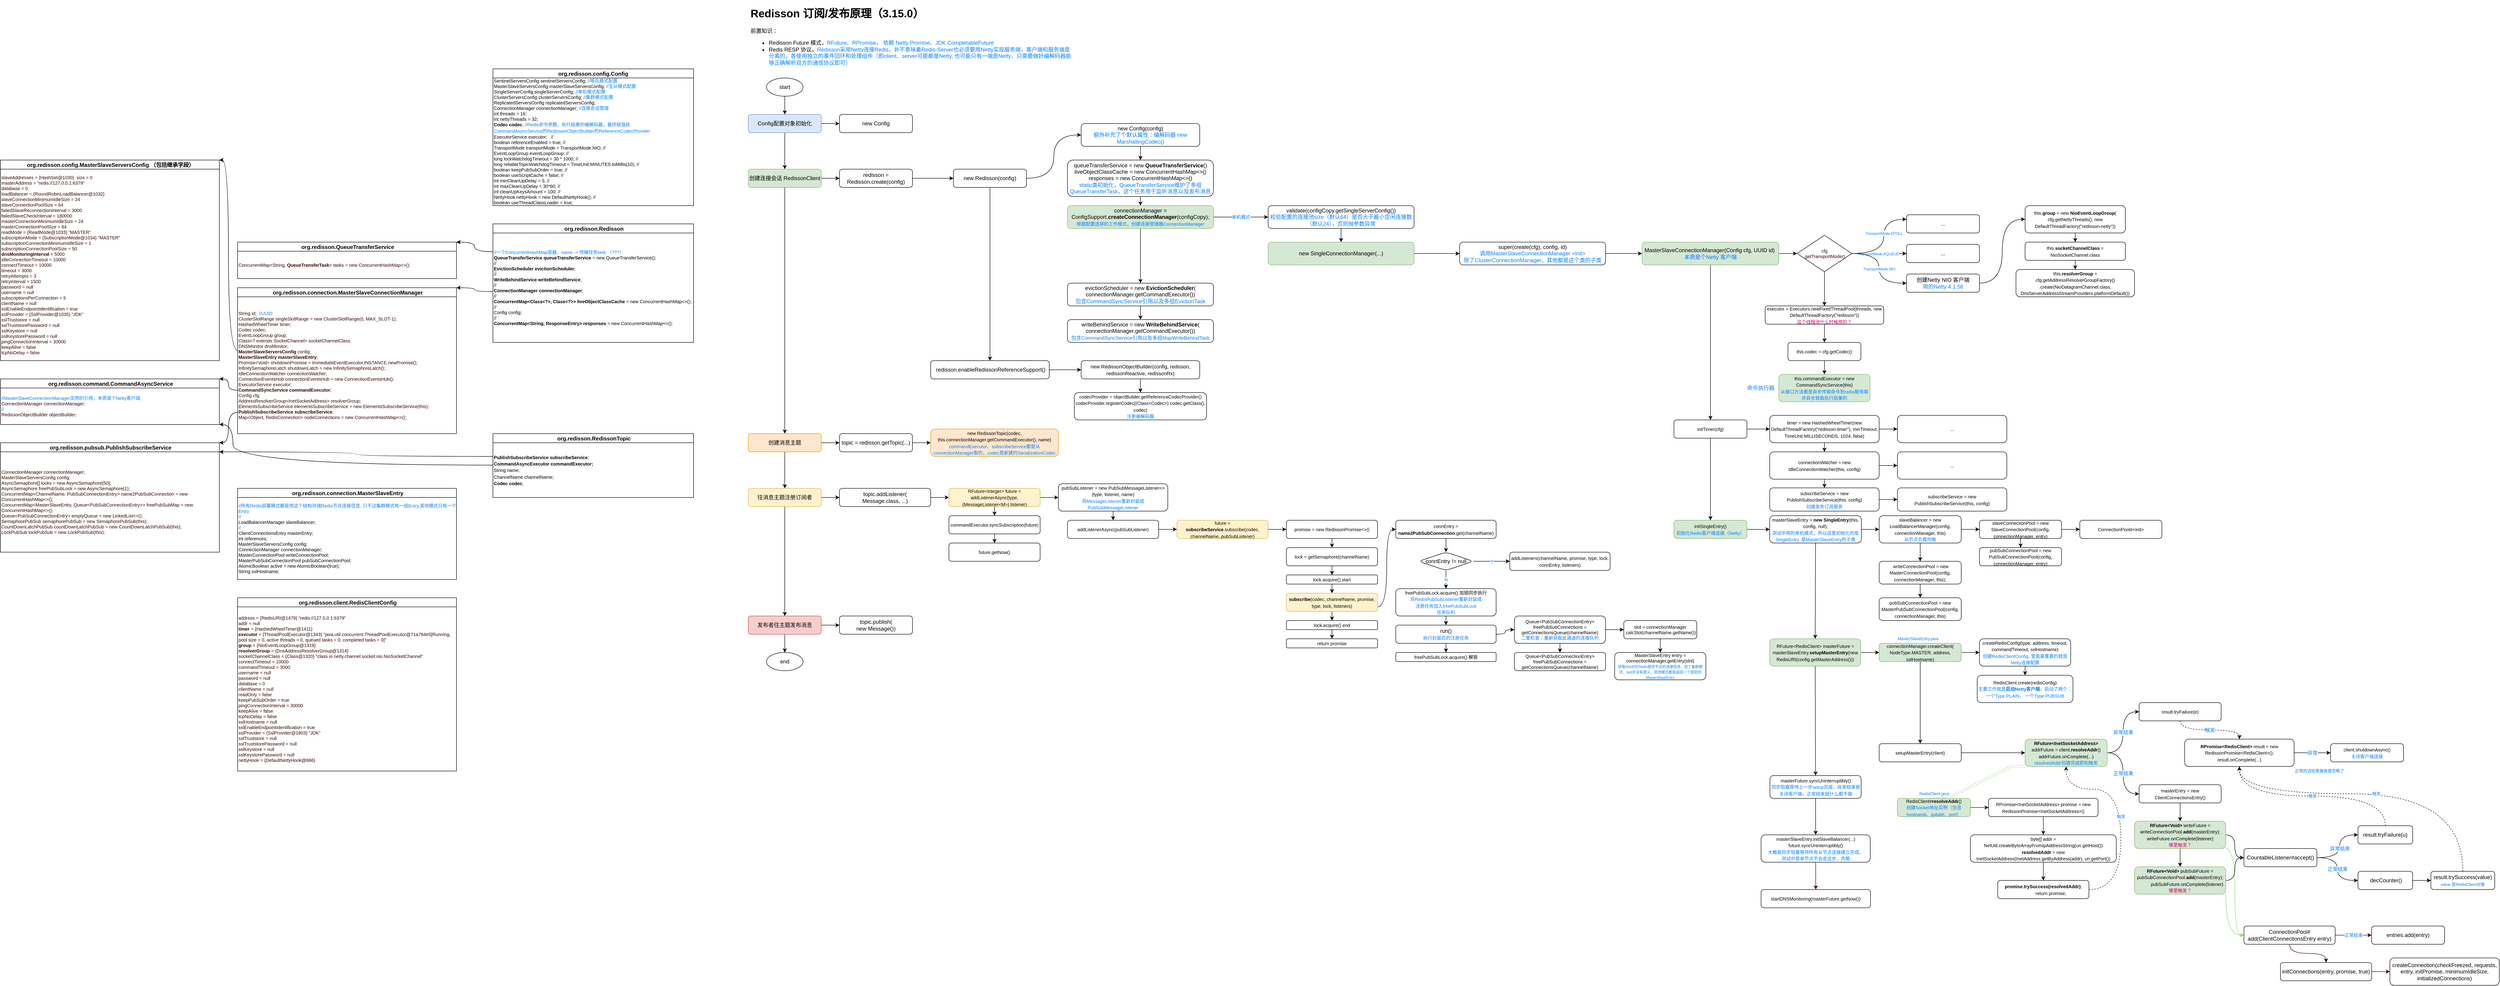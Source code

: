 <mxfile version="16.1.2" type="device" pages="2"><diagram id="C5RBs43oDa-KdzZeNtuy" name="Redisson订阅发布"><mxGraphModel dx="2872" dy="825" grid="1" gridSize="10" guides="1" tooltips="1" connect="1" arrows="1" fold="1" page="1" pageScale="1" pageWidth="827" pageHeight="1169" math="0" shadow="0"><root><mxCell id="WIyWlLk6GJQsqaUBKTNV-0"/><mxCell id="WIyWlLk6GJQsqaUBKTNV-1" parent="WIyWlLk6GJQsqaUBKTNV-0"/><mxCell id="I3S7IV9glcu-AFgagqgy-5" value="" style="edgeStyle=orthogonalEdgeStyle;rounded=0;orthogonalLoop=1;jettySize=auto;html=1;" parent="WIyWlLk6GJQsqaUBKTNV-1" source="WIyWlLk6GJQsqaUBKTNV-3" target="I3S7IV9glcu-AFgagqgy-4" edge="1"><mxGeometry relative="1" as="geometry"/></mxCell><mxCell id="I3S7IV9glcu-AFgagqgy-14" value="" style="edgeStyle=orthogonalEdgeStyle;curved=1;rounded=0;orthogonalLoop=1;jettySize=auto;html=1;" parent="WIyWlLk6GJQsqaUBKTNV-1" source="WIyWlLk6GJQsqaUBKTNV-3" target="I3S7IV9glcu-AFgagqgy-13" edge="1"><mxGeometry relative="1" as="geometry"/></mxCell><mxCell id="WIyWlLk6GJQsqaUBKTNV-3" value="Config配置对象初始化" style="rounded=1;whiteSpace=wrap;html=1;fontSize=12;glass=0;strokeWidth=1;shadow=0;fillColor=#dae8fc;strokeColor=#6c8ebf;" parent="WIyWlLk6GJQsqaUBKTNV-1" vertex="1"><mxGeometry x="40" y="260" width="160" height="40" as="geometry"/></mxCell><mxCell id="I3S7IV9glcu-AFgagqgy-0" value="&lt;h1&gt;Redisson 订阅/发布原理（3.15.0）&lt;/h1&gt;&lt;p&gt;前置知识：&lt;br&gt;&lt;/p&gt;&lt;ul&gt;&lt;li&gt;Redisson Future 模式，&lt;font color=&quot;#007fff&quot;&gt;RFuture、RPromise， 依赖 Netty Promise、JDK CompletableFuture&lt;/font&gt;&lt;/li&gt;&lt;li&gt;Redis RESP 协议，&lt;font color=&quot;#007fff&quot;&gt;Redisson采用Netty连接Redis，并不意味着Redis-Server也必须要用Netty实现服务端，客户端和服务端是分离的，各使用独立的事件回环和处理组件（即client、server可能都是Netty, 也可能只有一端是Netty，只需要做好编解码器能够正确解析双方的通信协议即可）&lt;/font&gt;&amp;nbsp;&lt;/li&gt;&lt;/ul&gt;&lt;p&gt;&lt;/p&gt;" style="text;html=1;strokeColor=none;fillColor=none;spacing=5;spacingTop=-20;whiteSpace=wrap;overflow=hidden;rounded=0;" parent="WIyWlLk6GJQsqaUBKTNV-1" vertex="1"><mxGeometry x="40" y="19" width="720" height="141" as="geometry"/></mxCell><mxCell id="I3S7IV9glcu-AFgagqgy-2" style="edgeStyle=orthogonalEdgeStyle;rounded=0;orthogonalLoop=1;jettySize=auto;html=1;exitX=0.5;exitY=1;exitDx=0;exitDy=0;curved=1;" parent="WIyWlLk6GJQsqaUBKTNV-1" source="I3S7IV9glcu-AFgagqgy-1" target="WIyWlLk6GJQsqaUBKTNV-3" edge="1"><mxGeometry relative="1" as="geometry"/></mxCell><mxCell id="I3S7IV9glcu-AFgagqgy-1" value="start" style="ellipse;whiteSpace=wrap;html=1;" parent="WIyWlLk6GJQsqaUBKTNV-1" vertex="1"><mxGeometry x="80" y="180" width="80" height="40" as="geometry"/></mxCell><mxCell id="I3S7IV9glcu-AFgagqgy-3" value="end" style="ellipse;whiteSpace=wrap;html=1;" parent="WIyWlLk6GJQsqaUBKTNV-1" vertex="1"><mxGeometry x="80" y="1440" width="80" height="40" as="geometry"/></mxCell><mxCell id="I3S7IV9glcu-AFgagqgy-7" value="" style="edgeStyle=orthogonalEdgeStyle;curved=1;rounded=0;orthogonalLoop=1;jettySize=auto;html=1;" parent="WIyWlLk6GJQsqaUBKTNV-1" source="I3S7IV9glcu-AFgagqgy-4" target="I3S7IV9glcu-AFgagqgy-6" edge="1"><mxGeometry relative="1" as="geometry"/></mxCell><mxCell id="I3S7IV9glcu-AFgagqgy-19" value="" style="edgeStyle=orthogonalEdgeStyle;curved=1;rounded=0;orthogonalLoop=1;jettySize=auto;html=1;fontColor=#007FFF;" parent="WIyWlLk6GJQsqaUBKTNV-1" source="I3S7IV9glcu-AFgagqgy-4" target="I3S7IV9glcu-AFgagqgy-18" edge="1"><mxGeometry relative="1" as="geometry"/></mxCell><mxCell id="I3S7IV9glcu-AFgagqgy-4" value="创建连接会话 RedissonClient" style="rounded=1;whiteSpace=wrap;html=1;fontSize=12;glass=0;strokeWidth=1;shadow=0;fillColor=#d5e8d4;strokeColor=#82b366;" parent="WIyWlLk6GJQsqaUBKTNV-1" vertex="1"><mxGeometry x="40" y="380" width="160" height="40" as="geometry"/></mxCell><mxCell id="I3S7IV9glcu-AFgagqgy-9" value="" style="edgeStyle=orthogonalEdgeStyle;curved=1;rounded=0;orthogonalLoop=1;jettySize=auto;html=1;" parent="WIyWlLk6GJQsqaUBKTNV-1" source="I3S7IV9glcu-AFgagqgy-6" target="I3S7IV9glcu-AFgagqgy-8" edge="1"><mxGeometry relative="1" as="geometry"/></mxCell><mxCell id="I3S7IV9glcu-AFgagqgy-21" value="" style="edgeStyle=orthogonalEdgeStyle;curved=1;rounded=0;orthogonalLoop=1;jettySize=auto;html=1;fontColor=#007FFF;" parent="WIyWlLk6GJQsqaUBKTNV-1" source="I3S7IV9glcu-AFgagqgy-6" target="I3S7IV9glcu-AFgagqgy-20" edge="1"><mxGeometry relative="1" as="geometry"/></mxCell><mxCell id="I3S7IV9glcu-AFgagqgy-6" value="创建消息主题" style="rounded=1;whiteSpace=wrap;html=1;fontSize=12;glass=0;strokeWidth=1;shadow=0;fillColor=#ffe6cc;strokeColor=#d79b00;" parent="WIyWlLk6GJQsqaUBKTNV-1" vertex="1"><mxGeometry x="40" y="960" width="160" height="40" as="geometry"/></mxCell><mxCell id="I3S7IV9glcu-AFgagqgy-11" value="" style="edgeStyle=orthogonalEdgeStyle;curved=1;rounded=0;orthogonalLoop=1;jettySize=auto;html=1;" parent="WIyWlLk6GJQsqaUBKTNV-1" source="I3S7IV9glcu-AFgagqgy-8" target="I3S7IV9glcu-AFgagqgy-10" edge="1"><mxGeometry relative="1" as="geometry"/></mxCell><mxCell id="I3S7IV9glcu-AFgagqgy-23" value="" style="edgeStyle=orthogonalEdgeStyle;curved=1;rounded=0;orthogonalLoop=1;jettySize=auto;html=1;fontColor=#007FFF;" parent="WIyWlLk6GJQsqaUBKTNV-1" source="I3S7IV9glcu-AFgagqgy-8" target="I3S7IV9glcu-AFgagqgy-22" edge="1"><mxGeometry relative="1" as="geometry"/></mxCell><mxCell id="I3S7IV9glcu-AFgagqgy-8" value="往消息主题注册订阅者" style="rounded=1;whiteSpace=wrap;html=1;fontSize=12;glass=0;strokeWidth=1;shadow=0;fillColor=#fff2cc;strokeColor=#d6b656;" parent="WIyWlLk6GJQsqaUBKTNV-1" vertex="1"><mxGeometry x="40" y="1080" width="160" height="40" as="geometry"/></mxCell><mxCell id="I3S7IV9glcu-AFgagqgy-12" style="edgeStyle=orthogonalEdgeStyle;curved=1;rounded=0;orthogonalLoop=1;jettySize=auto;html=1;exitX=0.5;exitY=1;exitDx=0;exitDy=0;" parent="WIyWlLk6GJQsqaUBKTNV-1" source="I3S7IV9glcu-AFgagqgy-10" target="I3S7IV9glcu-AFgagqgy-3" edge="1"><mxGeometry relative="1" as="geometry"/></mxCell><mxCell id="I3S7IV9glcu-AFgagqgy-25" value="" style="edgeStyle=orthogonalEdgeStyle;curved=1;rounded=0;orthogonalLoop=1;jettySize=auto;html=1;fontColor=#007FFF;" parent="WIyWlLk6GJQsqaUBKTNV-1" source="I3S7IV9glcu-AFgagqgy-10" target="I3S7IV9glcu-AFgagqgy-24" edge="1"><mxGeometry relative="1" as="geometry"/></mxCell><mxCell id="I3S7IV9glcu-AFgagqgy-10" value="发布者往主题发布消息" style="rounded=1;whiteSpace=wrap;html=1;fontSize=12;glass=0;strokeWidth=1;shadow=0;fillColor=#f8cecc;strokeColor=#b85450;" parent="WIyWlLk6GJQsqaUBKTNV-1" vertex="1"><mxGeometry x="40" y="1360" width="160" height="40" as="geometry"/></mxCell><mxCell id="I3S7IV9glcu-AFgagqgy-13" value="new Config" style="rounded=1;whiteSpace=wrap;html=1;fontSize=12;glass=0;strokeWidth=1;shadow=0;" parent="WIyWlLk6GJQsqaUBKTNV-1" vertex="1"><mxGeometry x="240" y="260" width="160" height="40" as="geometry"/></mxCell><mxCell id="I3S7IV9glcu-AFgagqgy-16" value="org.redisson.config.Config" style="swimlane;startSize=20;" parent="WIyWlLk6GJQsqaUBKTNV-1" vertex="1"><mxGeometry x="-520" y="160" width="440" height="300" as="geometry"/></mxCell><mxCell id="I3S7IV9glcu-AFgagqgy-17" value="&lt;div style=&quot;font-size: 10px&quot;&gt;&lt;font style=&quot;font-size: 10px&quot;&gt;SentinelServersConfig sentinelServersConfig;&lt;span&gt;&#9;&lt;/span&gt;&lt;font color=&quot;#007fff&quot; style=&quot;font-size: 10px&quot;&gt;//哨兵模式配置&lt;/font&gt;&lt;/font&gt;&lt;/div&gt;&lt;div style=&quot;font-size: 10px&quot;&gt;&lt;font style=&quot;font-size: 10px&quot;&gt;MasterSlaveServersConfig masterSlaveServersConfig;&lt;span&gt;&#9;&lt;/span&gt;&lt;font color=&quot;#007fff&quot; style=&quot;font-size: 10px&quot;&gt;//主从模式配置&lt;/font&gt;&lt;/font&gt;&lt;/div&gt;&lt;div style=&quot;font-size: 10px&quot;&gt;&lt;font style=&quot;font-size: 10px&quot;&gt;SingleServerConfig singleServerConfig;&lt;span&gt;&#9;&lt;span&gt;&#9;&lt;/span&gt;&lt;/span&gt;&lt;font color=&quot;#007fff&quot; style=&quot;font-size: 10px&quot;&gt;//单机模式配置&lt;/font&gt;&lt;/font&gt;&lt;/div&gt;&lt;div style=&quot;font-size: 10px&quot;&gt;&lt;font style=&quot;font-size: 10px&quot;&gt;ClusterServersConfig clusterServersConfig; &lt;span&gt;&#9;&lt;/span&gt;&lt;font color=&quot;#007fff&quot; style=&quot;font-size: 10px&quot;&gt;//集群模式配置&lt;/font&gt;&lt;/font&gt;&lt;/div&gt;&lt;div style=&quot;font-size: 10px&quot;&gt;&lt;font style=&quot;font-size: 10px&quot;&gt;ReplicatedServersConfig replicatedServersConfig;&lt;/font&gt;&lt;/div&gt;&lt;div style=&quot;font-size: 10px&quot;&gt;&lt;font style=&quot;font-size: 10px&quot;&gt;ConnectionManager connectionManager;&lt;span&gt;&#9;&lt;/span&gt;&lt;font color=&quot;#007fff&quot; style=&quot;font-size: 10px&quot;&gt;//连接会话管理&lt;/font&gt;&lt;/font&gt;&lt;/div&gt;&lt;div style=&quot;font-size: 10px&quot;&gt;&lt;font style=&quot;font-size: 10px&quot;&gt;int threads = 16;&lt;/font&gt;&lt;/div&gt;&lt;div style=&quot;font-size: 10px&quot;&gt;&lt;font style=&quot;font-size: 10px&quot;&gt;int nettyThreads = 32;&lt;/font&gt;&lt;/div&gt;&lt;div style=&quot;font-size: 10px&quot;&gt;&lt;font style=&quot;font-size: 10px&quot;&gt;&lt;b&gt;Codec&lt;/b&gt; &lt;b&gt;codec&lt;/b&gt;;&lt;span&gt;&#9;&lt;/span&gt;&lt;span&gt;&#9;&lt;/span&gt;&lt;span&gt;&#9;&lt;/span&gt;&lt;span&gt;&#9;&lt;/span&gt;&lt;span&gt;&#9;&lt;/span&gt;&lt;span&gt;&#9;&lt;/span&gt;&lt;font color=&quot;#007fff&quot;&gt;//Redis命令参数、执行结果的编解码器，最终赋值给&lt;/font&gt;&lt;/font&gt;&lt;/div&gt;&lt;font color=&quot;#007fff&quot;&gt;&lt;span style=&quot;font-size: 10px&quot;&gt;CommandAsyncService的RedissionObjectBuilder的&lt;/span&gt;&lt;span style=&quot;font-size: 10px&quot;&gt;ReferenceCodecProvider&lt;/span&gt;&lt;/font&gt;&lt;div style=&quot;font-size: 10px&quot;&gt;&lt;font style=&quot;font-size: 10px&quot;&gt;ExecutorService executor;&amp;nbsp;&amp;nbsp;&lt;span&gt;&#9;&lt;/span&gt;&lt;span&gt;&#9;&lt;/span&gt;//&lt;/font&gt;&lt;/div&gt;&lt;div style=&quot;font-size: 10px&quot;&gt;&lt;font style=&quot;font-size: 10px&quot;&gt;boolean referenceEnabled = true;&lt;span&gt;&#9;&lt;/span&gt;//&lt;/font&gt;&lt;/div&gt;&lt;div style=&quot;font-size: 10px&quot;&gt;&lt;font style=&quot;font-size: 10px&quot;&gt;TransportMode transportMode = TransportMode.NIO;&lt;span&gt;&#9;&lt;/span&gt;//&lt;/font&gt;&lt;/div&gt;&lt;div style=&quot;font-size: 10px&quot;&gt;&lt;font style=&quot;font-size: 10px&quot;&gt;EventLoopGroup eventLoopGroup;&lt;span&gt;&#9;&lt;/span&gt;&lt;span&gt;&#9;&lt;/span&gt;&lt;span&gt;&#9;&lt;/span&gt;&lt;span&gt;&#9;&lt;/span&gt;&lt;span&gt;&#9;&lt;/span&gt;//&lt;/font&gt;&lt;/div&gt;&lt;div style=&quot;font-size: 10px&quot;&gt;&lt;font style=&quot;font-size: 10px&quot;&gt;long lockWatchdogTimeout = 30 * 1000;&lt;span&gt;&#9;&lt;/span&gt;&lt;span&gt;&#9;&lt;/span&gt;&lt;span&gt;&#9;&lt;/span&gt;&lt;span&gt;&#9;&lt;/span&gt;//&lt;/font&gt;&lt;/div&gt;&lt;div style=&quot;font-size: 10px&quot;&gt;&lt;font style=&quot;font-size: 10px&quot;&gt;long reliableTopicWatchdogTimeout = TimeUnit.MINUTES.toMillis(10);&lt;span&gt;&#9;&lt;/span&gt;//&lt;/font&gt;&lt;/div&gt;&lt;div style=&quot;font-size: 10px&quot;&gt;&lt;font style=&quot;font-size: 10px&quot;&gt;boolean keepPubSubOrder = true;&lt;span&gt;&#9;&lt;/span&gt;//&lt;/font&gt;&lt;/div&gt;&lt;div style=&quot;font-size: 10px&quot;&gt;&lt;font style=&quot;font-size: 10px&quot;&gt;boolean useScriptCache = false;&lt;span&gt;&#9;&lt;/span&gt;//&lt;/font&gt;&lt;/div&gt;&lt;div style=&quot;font-size: 10px&quot;&gt;&lt;font style=&quot;font-size: 10px&quot;&gt;int minCleanUpDelay = 5;&lt;span&gt;&#9;&lt;/span&gt;&lt;span&gt;&#9;&lt;/span&gt;&lt;span&gt;&#9;&lt;/span&gt;//&lt;/font&gt;&lt;/div&gt;&lt;div style=&quot;font-size: 10px&quot;&gt;&lt;font style=&quot;font-size: 10px&quot;&gt;int maxCleanUpDelay = 30*60;&lt;span&gt;&#9;&lt;/span&gt;&lt;span&gt;&#9;&lt;/span&gt;//&lt;/font&gt;&lt;/div&gt;&lt;div style=&quot;font-size: 10px&quot;&gt;&lt;font style=&quot;font-size: 10px&quot;&gt;int cleanUpKeysAmount = 100;&lt;span&gt;&#9;&lt;/span&gt;&lt;span&gt;&#9;&lt;/span&gt;//&lt;/font&gt;&lt;/div&gt;&lt;div style=&quot;font-size: 10px&quot;&gt;&lt;font style=&quot;font-size: 10px&quot;&gt;NettyHook nettyHook = new DefaultNettyHook();&lt;span&gt;&#9;&lt;/span&gt;//&lt;/font&gt;&lt;/div&gt;&lt;div style=&quot;font-size: 10px&quot;&gt;&lt;font style=&quot;font-size: 10px&quot;&gt;boolean useThreadClassLoader = true;&lt;span&gt;&#9;&lt;/span&gt;&lt;/font&gt;&lt;/div&gt;" style="text;html=1;strokeColor=none;fillColor=none;align=left;verticalAlign=middle;whiteSpace=wrap;rounded=0;" parent="I3S7IV9glcu-AFgagqgy-16" vertex="1"><mxGeometry y="20" width="440" height="280" as="geometry"/></mxCell><mxCell id="I3S7IV9glcu-AFgagqgy-29" value="" style="edgeStyle=orthogonalEdgeStyle;curved=1;rounded=0;orthogonalLoop=1;jettySize=auto;html=1;fontColor=#007FFF;" parent="WIyWlLk6GJQsqaUBKTNV-1" source="I3S7IV9glcu-AFgagqgy-18" target="I3S7IV9glcu-AFgagqgy-28" edge="1"><mxGeometry relative="1" as="geometry"/></mxCell><mxCell id="I3S7IV9glcu-AFgagqgy-18" value="redisson = Redisson.create(config)" style="rounded=1;whiteSpace=wrap;html=1;fontSize=12;glass=0;strokeWidth=1;shadow=0;" parent="WIyWlLk6GJQsqaUBKTNV-1" vertex="1"><mxGeometry x="240" y="380" width="160" height="40" as="geometry"/></mxCell><mxCell id="XNX2Z0ZqCE7KDeMgFk9w-1" value="" style="edgeStyle=orthogonalEdgeStyle;rounded=0;orthogonalLoop=1;jettySize=auto;html=1;curved=1;" parent="WIyWlLk6GJQsqaUBKTNV-1" source="I3S7IV9glcu-AFgagqgy-20" target="XNX2Z0ZqCE7KDeMgFk9w-0" edge="1"><mxGeometry relative="1" as="geometry"/></mxCell><mxCell id="I3S7IV9glcu-AFgagqgy-20" value="topic = redisson.getTopic(...)" style="rounded=1;whiteSpace=wrap;html=1;fontSize=12;glass=0;strokeWidth=1;shadow=0;" parent="WIyWlLk6GJQsqaUBKTNV-1" vertex="1"><mxGeometry x="240" y="960" width="160" height="40" as="geometry"/></mxCell><mxCell id="XNX2Z0ZqCE7KDeMgFk9w-7" value="" style="edgeStyle=orthogonalEdgeStyle;curved=1;rounded=0;orthogonalLoop=1;jettySize=auto;html=1;fontSize=10;fontColor=#007FFF;" parent="WIyWlLk6GJQsqaUBKTNV-1" source="I3S7IV9glcu-AFgagqgy-22" target="XNX2Z0ZqCE7KDeMgFk9w-6" edge="1"><mxGeometry relative="1" as="geometry"/></mxCell><mxCell id="I3S7IV9glcu-AFgagqgy-22" value="topic.addListener(&lt;br&gt;Message.class, ...)" style="rounded=1;whiteSpace=wrap;html=1;fontSize=12;glass=0;strokeWidth=1;shadow=0;" parent="WIyWlLk6GJQsqaUBKTNV-1" vertex="1"><mxGeometry x="240" y="1080" width="200" height="40" as="geometry"/></mxCell><mxCell id="I3S7IV9glcu-AFgagqgy-24" value="topic.publish(&lt;br&gt;new Message())" style="rounded=1;whiteSpace=wrap;html=1;fontSize=12;glass=0;strokeWidth=1;shadow=0;" parent="WIyWlLk6GJQsqaUBKTNV-1" vertex="1"><mxGeometry x="240" y="1360" width="160" height="40" as="geometry"/></mxCell><mxCell id="I3S7IV9glcu-AFgagqgy-26" value=" org.redisson.Redisson" style="swimlane;startSize=20;" parent="WIyWlLk6GJQsqaUBKTNV-1" vertex="1"><mxGeometry x="-520" y="500" width="440" height="260" as="geometry"/></mxCell><mxCell id="I3S7IV9glcu-AFgagqgy-27" value="&lt;div style=&quot;font-size: 10px&quot;&gt;&lt;div&gt;&lt;font color=&quot;#007fff&quot; style=&quot;font-size: 10px&quot;&gt;//一个ConcurrentHashMap容器，name -&amp;gt; 传输任务task （???）&lt;/font&gt;&lt;/div&gt;&lt;div&gt;&lt;b&gt;QueueTransferService queueTransferService&lt;/b&gt; = new QueueTransferService();&lt;/div&gt;&lt;div&gt;//&lt;/div&gt;&lt;div&gt;&lt;b&gt;EvictionScheduler evictionScheduler&lt;/b&gt;;&lt;/div&gt;&lt;div&gt;//&lt;/div&gt;&lt;div&gt;&lt;b&gt;WriteBehindService writeBehindService&lt;/b&gt;;&lt;/div&gt;&lt;div&gt;//&lt;/div&gt;&lt;div&gt;&lt;b&gt;ConnectionManager connectionManager&lt;/b&gt;;&lt;/div&gt;&lt;div&gt;//&lt;/div&gt;&lt;div&gt;&lt;b&gt;ConcurrentMap&amp;lt;Class&amp;lt;?&amp;gt;, Class&amp;lt;?&amp;gt;&amp;gt; liveObjectClassCache&lt;/b&gt; = new ConcurrentHashMap&amp;lt;&amp;gt;();&lt;/div&gt;&lt;div&gt;//&lt;/div&gt;&lt;div&gt;Config config;&lt;/div&gt;&lt;div&gt;//&lt;/div&gt;&lt;div&gt;&lt;b&gt;ConcurrentMap&amp;lt;String, ResponseEntry&amp;gt; responses&lt;/b&gt; = new ConcurrentHashMap&amp;lt;&amp;gt;();&lt;/div&gt;&lt;/div&gt;" style="text;html=1;strokeColor=none;fillColor=none;align=left;verticalAlign=middle;whiteSpace=wrap;rounded=0;" parent="I3S7IV9glcu-AFgagqgy-26" vertex="1"><mxGeometry y="20" width="440" height="240" as="geometry"/></mxCell><mxCell id="I3S7IV9glcu-AFgagqgy-31" value="" style="edgeStyle=orthogonalEdgeStyle;curved=1;rounded=0;orthogonalLoop=1;jettySize=auto;html=1;fontColor=#007FFF;" parent="WIyWlLk6GJQsqaUBKTNV-1" source="I3S7IV9glcu-AFgagqgy-28" target="I3S7IV9glcu-AFgagqgy-30" edge="1"><mxGeometry relative="1" as="geometry"/></mxCell><mxCell id="zKmpKwrjd1G7m23i1Yf6-15" style="edgeStyle=orthogonalEdgeStyle;curved=1;rounded=0;orthogonalLoop=1;jettySize=auto;html=1;exitX=1;exitY=0.5;exitDx=0;exitDy=0;entryX=0;entryY=0.5;entryDx=0;entryDy=0;fontSize=10;fontColor=#007FFF;" parent="WIyWlLk6GJQsqaUBKTNV-1" source="I3S7IV9glcu-AFgagqgy-28" target="zKmpKwrjd1G7m23i1Yf6-14" edge="1"><mxGeometry relative="1" as="geometry"/></mxCell><mxCell id="I3S7IV9glcu-AFgagqgy-28" value="new Redisson(config)" style="rounded=1;whiteSpace=wrap;html=1;fontSize=12;glass=0;strokeWidth=1;shadow=0;" parent="WIyWlLk6GJQsqaUBKTNV-1" vertex="1"><mxGeometry x="490" y="380" width="160" height="40" as="geometry"/></mxCell><mxCell id="zKmpKwrjd1G7m23i1Yf6-11" value="" style="edgeStyle=orthogonalEdgeStyle;curved=1;rounded=0;orthogonalLoop=1;jettySize=auto;html=1;fontSize=11;fontColor=#007FFF;" parent="WIyWlLk6GJQsqaUBKTNV-1" source="I3S7IV9glcu-AFgagqgy-30" target="zKmpKwrjd1G7m23i1Yf6-10" edge="1"><mxGeometry relative="1" as="geometry"/></mxCell><mxCell id="I3S7IV9glcu-AFgagqgy-30" value="&amp;nbsp;redisson.enableRedissonReferenceSupport()" style="rounded=1;whiteSpace=wrap;html=1;fontSize=12;glass=0;strokeWidth=1;shadow=0;" parent="WIyWlLk6GJQsqaUBKTNV-1" vertex="1"><mxGeometry x="440" y="800" width="260" height="40" as="geometry"/></mxCell><mxCell id="I3S7IV9glcu-AFgagqgy-36" value="" style="edgeStyle=orthogonalEdgeStyle;curved=1;rounded=0;orthogonalLoop=1;jettySize=auto;html=1;fontColor=#007FFF;" parent="WIyWlLk6GJQsqaUBKTNV-1" source="I3S7IV9glcu-AFgagqgy-33" target="I3S7IV9glcu-AFgagqgy-35" edge="1"><mxGeometry relative="1" as="geometry"/></mxCell><mxCell id="I3S7IV9glcu-AFgagqgy-33" value="queueTransferService = new &lt;b&gt;QueueTransferService&lt;/b&gt;()&lt;br&gt;liveObjectClassCache = new ConcurrentHashMap&amp;lt;&amp;gt;()&lt;br&gt;responses = new ConcurrentHashMap&amp;lt;&amp;gt;()&lt;br&gt;&lt;font color=&quot;#007fff&quot;&gt;static类初始化，QueueTransferService维护了多组QueueTransferTask，这个任务用于监听消息以及发布消息&lt;/font&gt;" style="rounded=1;whiteSpace=wrap;html=1;fontSize=12;glass=0;strokeWidth=1;shadow=0;" parent="WIyWlLk6GJQsqaUBKTNV-1" vertex="1"><mxGeometry x="740" y="360" width="320" height="80" as="geometry"/></mxCell><mxCell id="I3S7IV9glcu-AFgagqgy-44" value="" style="edgeStyle=orthogonalEdgeStyle;curved=1;rounded=0;orthogonalLoop=1;jettySize=auto;html=1;fontColor=#330000;" parent="WIyWlLk6GJQsqaUBKTNV-1" source="I3S7IV9glcu-AFgagqgy-35" target="I3S7IV9glcu-AFgagqgy-43" edge="1"><mxGeometry relative="1" as="geometry"/></mxCell><mxCell id="I3S7IV9glcu-AFgagqgy-48" value="单机模式" style="edgeStyle=orthogonalEdgeStyle;curved=1;rounded=0;orthogonalLoop=1;jettySize=auto;html=1;fontSize=10;fontColor=#007FFF;" parent="WIyWlLk6GJQsqaUBKTNV-1" source="I3S7IV9glcu-AFgagqgy-35" target="I3S7IV9glcu-AFgagqgy-47" edge="1"><mxGeometry relative="1" as="geometry"/></mxCell><mxCell id="I3S7IV9glcu-AFgagqgy-35" value="connectionManager = ConfigSupport.&lt;b&gt;createConnectionManager&lt;/b&gt;(configCopy);&lt;br&gt;&lt;font style=&quot;font-size: 10px&quot; color=&quot;#007fff&quot;&gt;根据配置选择的工作模式，创建连接管理器ConnectionManager&lt;/font&gt;" style="rounded=1;whiteSpace=wrap;html=1;fontSize=12;glass=0;strokeWidth=1;shadow=0;fillColor=#d5e8d4;strokeColor=#82b366;" parent="WIyWlLk6GJQsqaUBKTNV-1" vertex="1"><mxGeometry x="740" y="460" width="320" height="50" as="geometry"/></mxCell><mxCell id="I3S7IV9glcu-AFgagqgy-37" value=" org.redisson.QueueTransferService" style="swimlane;startSize=20;" parent="WIyWlLk6GJQsqaUBKTNV-1" vertex="1"><mxGeometry x="-1080" y="540" width="480" height="80" as="geometry"/></mxCell><mxCell id="I3S7IV9glcu-AFgagqgy-40" value="&lt;font color=&quot;#330000&quot; style=&quot;font-size: 10px&quot;&gt;ConcurrentMap&amp;lt;String, &lt;b&gt;QueueTransferTask&lt;/b&gt;&amp;gt; tasks = new ConcurrentHashMap&amp;lt;&amp;gt;();&lt;/font&gt;" style="text;html=1;strokeColor=none;fillColor=none;align=left;verticalAlign=middle;whiteSpace=wrap;rounded=0;fontColor=#007FFF;" parent="I3S7IV9glcu-AFgagqgy-37" vertex="1"><mxGeometry y="20" width="480" height="60" as="geometry"/></mxCell><mxCell id="I3S7IV9glcu-AFgagqgy-42" style="edgeStyle=orthogonalEdgeStyle;curved=1;rounded=0;orthogonalLoop=1;jettySize=auto;html=1;exitX=0;exitY=0.171;exitDx=0;exitDy=0;fontColor=#330000;exitPerimeter=0;entryX=1;entryY=0;entryDx=0;entryDy=0;" parent="WIyWlLk6GJQsqaUBKTNV-1" source="I3S7IV9glcu-AFgagqgy-27" target="I3S7IV9glcu-AFgagqgy-37" edge="1"><mxGeometry relative="1" as="geometry"><mxPoint x="-670" y="550" as="targetPoint"/><Array as="points"><mxPoint x="-560" y="561"/><mxPoint x="-560" y="540"/></Array></mxGeometry></mxCell><mxCell id="I3S7IV9glcu-AFgagqgy-46" value="" style="edgeStyle=orthogonalEdgeStyle;curved=1;rounded=0;orthogonalLoop=1;jettySize=auto;html=1;fontColor=#330000;" parent="WIyWlLk6GJQsqaUBKTNV-1" source="I3S7IV9glcu-AFgagqgy-43" target="I3S7IV9glcu-AFgagqgy-45" edge="1"><mxGeometry relative="1" as="geometry"/></mxCell><mxCell id="I3S7IV9glcu-AFgagqgy-43" value="evictionScheduler = new &lt;b&gt;EvictionScheduler&lt;/b&gt;(&lt;br&gt;connectionManager.getCommandExecutor())&lt;br&gt;&lt;font color=&quot;#007fff&quot;&gt;包含CommandSyncService引用以及多组EvictionTask&lt;/font&gt;" style="rounded=1;whiteSpace=wrap;html=1;fontSize=12;glass=0;strokeWidth=1;shadow=0;" parent="WIyWlLk6GJQsqaUBKTNV-1" vertex="1"><mxGeometry x="740" y="630" width="320" height="50" as="geometry"/></mxCell><mxCell id="I3S7IV9glcu-AFgagqgy-45" value="writeBehindService = new &lt;b&gt;WriteBehindService&lt;/b&gt;(&lt;br&gt;connectionManager.getCommandExecutor())&lt;br&gt;&lt;font style=&quot;font-size: 11px&quot; color=&quot;#007fff&quot;&gt;包含CommandSyncService引用以及多组MapWriteBehindTask&lt;/font&gt;" style="rounded=1;whiteSpace=wrap;html=1;fontSize=12;glass=0;strokeWidth=1;shadow=0;" parent="WIyWlLk6GJQsqaUBKTNV-1" vertex="1"><mxGeometry x="740" y="710" width="320" height="50" as="geometry"/></mxCell><mxCell id="I3S7IV9glcu-AFgagqgy-50" value="" style="edgeStyle=orthogonalEdgeStyle;curved=1;rounded=0;orthogonalLoop=1;jettySize=auto;html=1;fontSize=10;fontColor=#007FFF;" parent="WIyWlLk6GJQsqaUBKTNV-1" source="I3S7IV9glcu-AFgagqgy-47" target="I3S7IV9glcu-AFgagqgy-49" edge="1"><mxGeometry relative="1" as="geometry"/></mxCell><mxCell id="I3S7IV9glcu-AFgagqgy-47" value="validate(configCopy.getSingleServerConfig())&lt;br&gt;&lt;font color=&quot;#007fff&quot;&gt;校验配置的连接池size（默认64）是否大于最小空闲连接数（默认24），否则抛参数异常&lt;/font&gt;" style="rounded=1;whiteSpace=wrap;html=1;fontSize=12;glass=0;strokeWidth=1;shadow=0;" parent="WIyWlLk6GJQsqaUBKTNV-1" vertex="1"><mxGeometry x="1180" y="460" width="320" height="50" as="geometry"/></mxCell><mxCell id="I3S7IV9glcu-AFgagqgy-52" value="" style="edgeStyle=orthogonalEdgeStyle;curved=1;rounded=0;orthogonalLoop=1;jettySize=auto;html=1;fontSize=10;fontColor=#007FFF;" parent="WIyWlLk6GJQsqaUBKTNV-1" source="I3S7IV9glcu-AFgagqgy-49" target="I3S7IV9glcu-AFgagqgy-51" edge="1"><mxGeometry relative="1" as="geometry"/></mxCell><mxCell id="I3S7IV9glcu-AFgagqgy-49" value="new SingleConnectionManager(...)" style="rounded=1;whiteSpace=wrap;html=1;fontSize=12;glass=0;strokeWidth=1;shadow=0;fillColor=#d5e8d4;strokeColor=#82b366;" parent="WIyWlLk6GJQsqaUBKTNV-1" vertex="1"><mxGeometry x="1180" y="540" width="320" height="50" as="geometry"/></mxCell><mxCell id="I3S7IV9glcu-AFgagqgy-63" value="" style="edgeStyle=orthogonalEdgeStyle;curved=1;rounded=0;orthogonalLoop=1;jettySize=auto;html=1;fontSize=10;fontColor=#007FFF;" parent="WIyWlLk6GJQsqaUBKTNV-1" source="I3S7IV9glcu-AFgagqgy-51" target="I3S7IV9glcu-AFgagqgy-62" edge="1"><mxGeometry relative="1" as="geometry"/></mxCell><mxCell id="I3S7IV9glcu-AFgagqgy-51" value="super(create(cfg), config, id)&lt;br&gt;&lt;font color=&quot;#007fff&quot;&gt;调用MasterSlaveConnectionManager &amp;lt;init&amp;gt;&lt;br&gt;除了ClusterConnectionManager，其他都是这个类的子类&lt;br&gt;&lt;/font&gt;" style="rounded=1;whiteSpace=wrap;html=1;fontSize=12;glass=0;strokeWidth=1;shadow=0;" parent="WIyWlLk6GJQsqaUBKTNV-1" vertex="1"><mxGeometry x="1600" y="540" width="320" height="50" as="geometry"/></mxCell><mxCell id="I3S7IV9glcu-AFgagqgy-55" value=" org.redisson.connection.MasterSlaveConnectionManager" style="swimlane;startSize=20;" parent="WIyWlLk6GJQsqaUBKTNV-1" vertex="1"><mxGeometry x="-1080" y="640" width="480" height="320" as="geometry"/></mxCell><mxCell id="I3S7IV9glcu-AFgagqgy-61" value="&lt;div&gt;String id;&amp;nbsp;&lt;span style=&quot;white-space: pre&quot;&gt;&#9;&lt;/span&gt;&lt;font color=&quot;#007fff&quot;&gt;//UUID&lt;/font&gt;&lt;/div&gt;&lt;div&gt;ClusterSlotRange singleSlotRange = new ClusterSlotRange(0, MAX_SLOT-1);&lt;/div&gt;&lt;div&gt;HashedWheelTimer timer;&lt;/div&gt;&lt;div&gt;Codec codec;&lt;/div&gt;&lt;div&gt;EventLoopGroup group;&lt;/div&gt;&lt;div&gt;Class&amp;lt;? extends SocketChannel&amp;gt; socketChannelClass;&lt;/div&gt;&lt;div&gt;DNSMonitor dnsMonitor;&lt;/div&gt;&lt;div&gt;&lt;b&gt;MasterSlaveServersConfig&lt;/b&gt; config;&lt;/div&gt;&lt;div&gt;&lt;b&gt;MasterSlaveEntry masterSlaveEntry&lt;/b&gt;;&lt;/div&gt;&lt;div&gt;Promise&amp;lt;Void&amp;gt; shutdownPromise = ImmediateEventExecutor.INSTANCE.newPromise();&lt;/div&gt;&lt;div&gt;InfinitySemaphoreLatch shutdownLatch = new InfinitySemaphoreLatch();&lt;/div&gt;&lt;div&gt;IdleConnectionWatcher connectionWatcher;&lt;/div&gt;&lt;div&gt;ConnectionEventsHub connectionEventsHub = new ConnectionEventsHub();&lt;/div&gt;&lt;div&gt;ExecutorService executor;&amp;nbsp;&lt;/div&gt;&lt;div&gt;&lt;b&gt;CommandSyncService&lt;/b&gt; &lt;b&gt;commandExecutor&lt;/b&gt;;&lt;/div&gt;&lt;div&gt;Config cfg;&lt;/div&gt;&lt;div&gt;AddressResolverGroup&amp;lt;InetSocketAddress&amp;gt; resolverGroup;&lt;/div&gt;&lt;div&gt;ElementsSubscribeService elementsSubscribeService = new ElementsSubscribeService(this);&lt;/div&gt;&lt;div&gt;&lt;b&gt;PublishSubscribeService&lt;/b&gt; &lt;b&gt;subscribeService&lt;/b&gt;;&lt;/div&gt;&lt;div&gt;Map&amp;lt;Object, RedisConnection&amp;gt; nodeConnections = new ConcurrentHashMap&amp;lt;&amp;gt;();&lt;/div&gt;" style="text;html=1;strokeColor=none;fillColor=none;align=left;verticalAlign=middle;whiteSpace=wrap;rounded=0;fontSize=10;fontColor=#330000;" parent="I3S7IV9glcu-AFgagqgy-55" vertex="1"><mxGeometry y="20" width="480" height="300" as="geometry"/></mxCell><mxCell id="I3S7IV9glcu-AFgagqgy-57" style="edgeStyle=orthogonalEdgeStyle;curved=1;rounded=0;orthogonalLoop=1;jettySize=auto;html=1;exitX=-0.002;exitY=0.535;exitDx=0;exitDy=0;entryX=1;entryY=0;entryDx=0;entryDy=0;fontSize=10;fontColor=#007FFF;exitPerimeter=0;" parent="WIyWlLk6GJQsqaUBKTNV-1" source="I3S7IV9glcu-AFgagqgy-27" target="I3S7IV9glcu-AFgagqgy-55" edge="1"><mxGeometry relative="1" as="geometry"><Array as="points"><mxPoint x="-560" y="648"/><mxPoint x="-560" y="640"/></Array></mxGeometry></mxCell><mxCell id="I3S7IV9glcu-AFgagqgy-65" value="" style="edgeStyle=orthogonalEdgeStyle;curved=1;rounded=0;orthogonalLoop=1;jettySize=auto;html=1;fontSize=10;fontColor=#007FFF;entryX=0;entryY=0.5;entryDx=0;entryDy=0;" parent="WIyWlLk6GJQsqaUBKTNV-1" source="I3S7IV9glcu-AFgagqgy-62" target="I3S7IV9glcu-AFgagqgy-66" edge="1"><mxGeometry relative="1" as="geometry"><mxPoint x="2360" y="565" as="targetPoint"/></mxGeometry></mxCell><mxCell id="I3S7IV9glcu-AFgagqgy-136" value="" style="edgeStyle=orthogonalEdgeStyle;curved=1;rounded=0;orthogonalLoop=1;jettySize=auto;html=1;fontSize=10;fontColor=#007FFF;" parent="WIyWlLk6GJQsqaUBKTNV-1" source="I3S7IV9glcu-AFgagqgy-62" target="I3S7IV9glcu-AFgagqgy-90" edge="1"><mxGeometry relative="1" as="geometry"><mxPoint x="2150" y="880" as="targetPoint"/></mxGeometry></mxCell><mxCell id="I3S7IV9glcu-AFgagqgy-62" value="MasterSlaveConnectionManager(Config cfg, UUID id)&amp;nbsp;&lt;br&gt;&lt;font color=&quot;#007fff&quot;&gt;本质是个Netty 客户端&lt;/font&gt;" style="rounded=1;whiteSpace=wrap;html=1;fontSize=12;glass=0;strokeWidth=1;shadow=0;fillColor=#d5e8d4;strokeColor=#82b366;" parent="WIyWlLk6GJQsqaUBKTNV-1" vertex="1"><mxGeometry x="2000" y="540" width="300" height="50" as="geometry"/></mxCell><mxCell id="I3S7IV9glcu-AFgagqgy-72" style="edgeStyle=orthogonalEdgeStyle;curved=1;rounded=0;orthogonalLoop=1;jettySize=auto;html=1;exitX=1;exitY=0.5;exitDx=0;exitDy=0;entryX=0;entryY=0.5;entryDx=0;entryDy=0;fontSize=8;fontColor=#007FFF;" parent="WIyWlLk6GJQsqaUBKTNV-1" source="I3S7IV9glcu-AFgagqgy-66" target="I3S7IV9glcu-AFgagqgy-71" edge="1"><mxGeometry relative="1" as="geometry"/></mxCell><mxCell id="I3S7IV9glcu-AFgagqgy-73" value="&lt;font style=&quot;font-size: 8px&quot;&gt;TransportMode.KQUEUE&lt;/font&gt;" style="edgeLabel;html=1;align=center;verticalAlign=middle;resizable=0;points=[];fontSize=10;fontColor=#007FFF;" parent="I3S7IV9glcu-AFgagqgy-72" vertex="1" connectable="0"><mxGeometry x="0.257" y="-1" relative="1" as="geometry"><mxPoint x="-18" y="-1" as="offset"/></mxGeometry></mxCell><mxCell id="I3S7IV9glcu-AFgagqgy-75" value="&lt;font style=&quot;font-size: 8px&quot;&gt;TransportMode.NIO&lt;/font&gt;" style="edgeStyle=orthogonalEdgeStyle;curved=1;rounded=0;orthogonalLoop=1;jettySize=auto;html=1;exitX=1;exitY=0.5;exitDx=0;exitDy=0;entryX=0;entryY=0.5;entryDx=0;entryDy=0;fontSize=10;fontColor=#007FFF;" parent="WIyWlLk6GJQsqaUBKTNV-1" source="I3S7IV9glcu-AFgagqgy-66" target="I3S7IV9glcu-AFgagqgy-74" edge="1"><mxGeometry relative="1" as="geometry"/></mxCell><mxCell id="I3S7IV9glcu-AFgagqgy-132" value="" style="edgeStyle=orthogonalEdgeStyle;curved=1;rounded=0;orthogonalLoop=1;jettySize=auto;html=1;fontSize=10;fontColor=#007FFF;" parent="WIyWlLk6GJQsqaUBKTNV-1" source="I3S7IV9glcu-AFgagqgy-66" target="I3S7IV9glcu-AFgagqgy-84" edge="1"><mxGeometry relative="1" as="geometry"><mxPoint x="2400" y="680" as="targetPoint"/></mxGeometry></mxCell><mxCell id="I3S7IV9glcu-AFgagqgy-66" value="cfg&lt;br&gt;.getTransportMode()" style="rhombus;whiteSpace=wrap;html=1;fontSize=10;fontColor=#330000;" parent="WIyWlLk6GJQsqaUBKTNV-1" vertex="1"><mxGeometry x="2340" y="525" width="120" height="80" as="geometry"/></mxCell><mxCell id="I3S7IV9glcu-AFgagqgy-69" value="..." style="rounded=1;whiteSpace=wrap;html=1;fontSize=12;glass=0;strokeWidth=1;shadow=0;" parent="WIyWlLk6GJQsqaUBKTNV-1" vertex="1"><mxGeometry x="2580" y="480" width="160" height="40" as="geometry"/></mxCell><mxCell id="I3S7IV9glcu-AFgagqgy-71" value="..." style="rounded=1;whiteSpace=wrap;html=1;fontSize=12;glass=0;strokeWidth=1;shadow=0;" parent="WIyWlLk6GJQsqaUBKTNV-1" vertex="1"><mxGeometry x="2580" y="545" width="160" height="40" as="geometry"/></mxCell><mxCell id="I3S7IV9glcu-AFgagqgy-77" value="" style="edgeStyle=orthogonalEdgeStyle;curved=1;rounded=0;orthogonalLoop=1;jettySize=auto;html=1;fontSize=8;fontColor=#007FFF;" parent="WIyWlLk6GJQsqaUBKTNV-1" source="I3S7IV9glcu-AFgagqgy-74" target="I3S7IV9glcu-AFgagqgy-76" edge="1"><mxGeometry relative="1" as="geometry"><Array as="points"><mxPoint x="2790" y="630"/><mxPoint x="2790" y="490"/></Array></mxGeometry></mxCell><mxCell id="I3S7IV9glcu-AFgagqgy-74" value="创建Netty NIO 客户端&lt;br&gt;&lt;font color=&quot;#007fff&quot;&gt;用的Netty 4.1.58&lt;/font&gt;" style="rounded=1;whiteSpace=wrap;html=1;fontSize=12;glass=0;strokeWidth=1;shadow=0;" parent="WIyWlLk6GJQsqaUBKTNV-1" vertex="1"><mxGeometry x="2580" y="610" width="160" height="40" as="geometry"/></mxCell><mxCell id="I3S7IV9glcu-AFgagqgy-70" value="&lt;font color=&quot;#007fff&quot; style=&quot;font-size: 8px&quot;&gt;TransportMode.EPOLL&lt;/font&gt;" style="edgeStyle=orthogonalEdgeStyle;curved=1;rounded=0;orthogonalLoop=1;jettySize=auto;html=1;exitX=1;exitY=0.5;exitDx=0;exitDy=0;fontSize=10;fontColor=#330000;" parent="WIyWlLk6GJQsqaUBKTNV-1" source="I3S7IV9glcu-AFgagqgy-66" target="I3S7IV9glcu-AFgagqgy-69" edge="1"><mxGeometry x="0.179" relative="1" as="geometry"><Array as="points"><mxPoint x="2530" y="565"/><mxPoint x="2530" y="490"/></Array><mxPoint as="offset"/></mxGeometry></mxCell><mxCell id="I3S7IV9glcu-AFgagqgy-79" value="" style="edgeStyle=orthogonalEdgeStyle;curved=1;rounded=0;orthogonalLoop=1;jettySize=auto;html=1;fontSize=10;fontColor=#007FFF;" parent="WIyWlLk6GJQsqaUBKTNV-1" source="I3S7IV9glcu-AFgagqgy-76" target="I3S7IV9glcu-AFgagqgy-78" edge="1"><mxGeometry relative="1" as="geometry"/></mxCell><mxCell id="I3S7IV9glcu-AFgagqgy-76" value="&lt;font style=&quot;font-size: 10px&quot;&gt;this.&lt;b&gt;group&lt;/b&gt; = new &lt;b&gt;NioEventLoopGroup&lt;/b&gt;(&lt;br&gt;cfg.getNettyThreads(), new DefaultThreadFactory(&quot;redisson-netty&quot;))&lt;/font&gt;" style="rounded=1;whiteSpace=wrap;html=1;fontSize=12;glass=0;strokeWidth=1;shadow=0;" parent="WIyWlLk6GJQsqaUBKTNV-1" vertex="1"><mxGeometry x="2840" y="460" width="220" height="60" as="geometry"/></mxCell><mxCell id="I3S7IV9glcu-AFgagqgy-81" value="" style="edgeStyle=orthogonalEdgeStyle;curved=1;rounded=0;orthogonalLoop=1;jettySize=auto;html=1;fontSize=10;fontColor=#007FFF;" parent="WIyWlLk6GJQsqaUBKTNV-1" source="I3S7IV9glcu-AFgagqgy-78" target="I3S7IV9glcu-AFgagqgy-80" edge="1"><mxGeometry relative="1" as="geometry"/></mxCell><mxCell id="I3S7IV9glcu-AFgagqgy-78" value="&lt;span style=&quot;font-size: 10px&quot;&gt;this.&lt;b&gt;socketChannelClass&lt;/b&gt; = NioSocketChannel.class&lt;/span&gt;" style="rounded=1;whiteSpace=wrap;html=1;fontSize=12;glass=0;strokeWidth=1;shadow=0;" parent="WIyWlLk6GJQsqaUBKTNV-1" vertex="1"><mxGeometry x="2840" y="540" width="220" height="40" as="geometry"/></mxCell><mxCell id="I3S7IV9glcu-AFgagqgy-80" value="&lt;span style=&quot;font-size: 10px&quot;&gt;this.&lt;b&gt;resolverGroup&lt;/b&gt; = cfg.getAddressResolverGroupFactory()&lt;br&gt;.create(NioDatagramChannel.class, DnsServerAddressStreamProviders.platformDefault())&lt;/span&gt;" style="rounded=1;whiteSpace=wrap;html=1;fontSize=12;glass=0;strokeWidth=1;shadow=0;" parent="WIyWlLk6GJQsqaUBKTNV-1" vertex="1"><mxGeometry x="2820" y="600" width="260" height="60" as="geometry"/></mxCell><mxCell id="I3S7IV9glcu-AFgagqgy-82" value=" org.redisson.config.MasterSlaveServersConfig （包括继承字段）" style="swimlane;startSize=20;" parent="WIyWlLk6GJQsqaUBKTNV-1" vertex="1"><mxGeometry x="-1600" y="360" width="480" height="440" as="geometry"/></mxCell><mxCell id="I3S7IV9glcu-AFgagqgy-83" value="&lt;div&gt;slaveAddresses = {HashSet@1030}&amp;nbsp; size = 0&lt;/div&gt;&lt;div&gt;masterAddress = &quot;redis://127.0.0.1:6379&quot;&lt;/div&gt;&lt;div&gt;database = 0&lt;/div&gt;&lt;div&gt;loadBalancer = {RoundRobinLoadBalancer@1032}&amp;nbsp;&lt;/div&gt;&lt;div&gt;slaveConnectionMinimumIdleSize = 24&lt;/div&gt;&lt;div&gt;slaveConnectionPoolSize = 64&lt;/div&gt;&lt;div&gt;failedSlaveReconnectionInterval = 3000&lt;/div&gt;&lt;div&gt;failedSlaveCheckInterval = 180000&lt;/div&gt;&lt;div&gt;masterConnectionMinimumIdleSize = 24&lt;/div&gt;&lt;div&gt;masterConnectionPoolSize = 64&lt;/div&gt;&lt;div&gt;readMode = {ReadMode@1033} &quot;MASTER&quot;&lt;/div&gt;&lt;div&gt;subscriptionMode = {SubscriptionMode@1034} &quot;MASTER&quot;&lt;/div&gt;&lt;div&gt;subscriptionConnectionMinimumIdleSize = 1&lt;/div&gt;&lt;div&gt;subscriptionConnectionPoolSize = 50&lt;/div&gt;&lt;div&gt;&lt;b&gt;dnsMonitoringInterval&lt;/b&gt; = 5000&lt;/div&gt;&lt;div&gt;idleConnectionTimeout = 10000&lt;/div&gt;&lt;div&gt;connectTimeout = 10000&lt;/div&gt;&lt;div&gt;timeout = 3000&lt;/div&gt;&lt;div&gt;retryAttempts = 3&lt;/div&gt;&lt;div&gt;retryInterval = 1500&lt;/div&gt;&lt;div&gt;password = null&lt;/div&gt;&lt;div&gt;username = null&lt;/div&gt;&lt;div&gt;subscriptionsPerConnection = 5&lt;/div&gt;&lt;div&gt;clientName = null&lt;/div&gt;&lt;div&gt;sslEnableEndpointIdentification = true&lt;/div&gt;&lt;div&gt;sslProvider = {SslProvider@1035} &quot;JDK&quot;&lt;/div&gt;&lt;div&gt;sslTruststore = null&lt;/div&gt;&lt;div&gt;sslTruststorePassword = null&lt;/div&gt;&lt;div&gt;sslKeystore = null&lt;/div&gt;&lt;div&gt;sslKeystorePassword = null&lt;/div&gt;&lt;div&gt;pingConnectionInterval = 30000&lt;/div&gt;&lt;div&gt;keepAlive = false&lt;/div&gt;&lt;div&gt;tcpNoDelay = false&lt;/div&gt;" style="text;html=1;strokeColor=none;fillColor=none;align=left;verticalAlign=middle;whiteSpace=wrap;rounded=0;fontSize=10;fontColor=#330000;" parent="I3S7IV9glcu-AFgagqgy-82" vertex="1"><mxGeometry y="20" width="480" height="420" as="geometry"/></mxCell><mxCell id="zKmpKwrjd1G7m23i1Yf6-0" value="" style="edgeStyle=orthogonalEdgeStyle;rounded=0;orthogonalLoop=1;jettySize=auto;html=1;" parent="WIyWlLk6GJQsqaUBKTNV-1" source="I3S7IV9glcu-AFgagqgy-84" target="I3S7IV9glcu-AFgagqgy-86" edge="1"><mxGeometry relative="1" as="geometry"/></mxCell><mxCell id="I3S7IV9glcu-AFgagqgy-84" value="&lt;span style=&quot;font-size: 10px&quot;&gt;executor = Executors.newFixedThreadPool(threads, new DefaultThreadFactory(&quot;redisson&quot;))&lt;br&gt;&lt;font color=&quot;#cc0066&quot;&gt;这个线程池什么时候用的？&lt;/font&gt;&lt;br&gt;&lt;/span&gt;" style="rounded=1;whiteSpace=wrap;html=1;fontSize=12;glass=0;strokeWidth=1;shadow=0;" parent="WIyWlLk6GJQsqaUBKTNV-1" vertex="1"><mxGeometry x="2270" y="680" width="260" height="40" as="geometry"/></mxCell><mxCell id="I3S7IV9glcu-AFgagqgy-89" value="" style="edgeStyle=orthogonalEdgeStyle;curved=1;rounded=0;orthogonalLoop=1;jettySize=auto;html=1;fontSize=10;fontColor=#007FFF;" parent="WIyWlLk6GJQsqaUBKTNV-1" source="I3S7IV9glcu-AFgagqgy-86" target="I3S7IV9glcu-AFgagqgy-88" edge="1"><mxGeometry relative="1" as="geometry"/></mxCell><mxCell id="I3S7IV9glcu-AFgagqgy-86" value="&lt;span style=&quot;font-size: 10px&quot;&gt;this.codec = cfg.getCodec()&lt;/span&gt;" style="rounded=1;whiteSpace=wrap;html=1;fontSize=12;glass=0;strokeWidth=1;shadow=0;" parent="WIyWlLk6GJQsqaUBKTNV-1" vertex="1"><mxGeometry x="2320" y="760" width="160" height="40" as="geometry"/></mxCell><mxCell id="I3S7IV9glcu-AFgagqgy-88" value="&lt;span style=&quot;font-size: 10px&quot;&gt;this.commandExecutor = new CommandSyncService(this)&lt;br&gt;&lt;font color=&quot;#007fff&quot;&gt;从接口方法看是异步传输命令到redis服务端并异步获取执行结果的&lt;/font&gt;&lt;br&gt;&lt;/span&gt;" style="rounded=1;whiteSpace=wrap;html=1;fontSize=12;glass=0;strokeWidth=1;shadow=0;fillColor=#d5e8d4;strokeColor=#82b366;" parent="WIyWlLk6GJQsqaUBKTNV-1" vertex="1"><mxGeometry x="2300" y="830" width="200" height="60" as="geometry"/></mxCell><mxCell id="I3S7IV9glcu-AFgagqgy-93" value="" style="edgeStyle=orthogonalEdgeStyle;curved=1;rounded=0;orthogonalLoop=1;jettySize=auto;html=1;fontSize=10;fontColor=#007FFF;" parent="WIyWlLk6GJQsqaUBKTNV-1" source="I3S7IV9glcu-AFgagqgy-90" target="I3S7IV9glcu-AFgagqgy-92" edge="1"><mxGeometry relative="1" as="geometry"/></mxCell><mxCell id="I3S7IV9glcu-AFgagqgy-95" value="" style="edgeStyle=orthogonalEdgeStyle;curved=1;rounded=0;orthogonalLoop=1;jettySize=auto;html=1;fontSize=10;fontColor=#007FFF;" parent="WIyWlLk6GJQsqaUBKTNV-1" source="I3S7IV9glcu-AFgagqgy-90" target="I3S7IV9glcu-AFgagqgy-94" edge="1"><mxGeometry relative="1" as="geometry"/></mxCell><mxCell id="I3S7IV9glcu-AFgagqgy-90" value="&lt;span style=&quot;font-size: 10px&quot;&gt;initTimer(cfg)&lt;/span&gt;" style="rounded=1;whiteSpace=wrap;html=1;fontSize=12;glass=0;strokeWidth=1;shadow=0;" parent="WIyWlLk6GJQsqaUBKTNV-1" vertex="1"><mxGeometry x="2070" y="930" width="160" height="40" as="geometry"/></mxCell><mxCell id="I3S7IV9glcu-AFgagqgy-110" value="" style="edgeStyle=orthogonalEdgeStyle;curved=1;rounded=0;orthogonalLoop=1;jettySize=auto;html=1;fontSize=10;fontColor=#007FFF;" parent="WIyWlLk6GJQsqaUBKTNV-1" source="I3S7IV9glcu-AFgagqgy-92" target="I3S7IV9glcu-AFgagqgy-109" edge="1"><mxGeometry relative="1" as="geometry"/></mxCell><mxCell id="I3S7IV9glcu-AFgagqgy-92" value="&lt;span style=&quot;font-size: 10px&quot;&gt;initSingleEntry()&lt;br&gt;&lt;font color=&quot;#007fff&quot;&gt;初始化Redis客户端连接（Netty）&lt;/font&gt;&lt;br&gt;&lt;/span&gt;" style="rounded=1;whiteSpace=wrap;html=1;fontSize=12;glass=0;strokeWidth=1;shadow=0;fillColor=#d5e8d4;strokeColor=#82b366;" parent="WIyWlLk6GJQsqaUBKTNV-1" vertex="1"><mxGeometry x="2070" y="1150" width="160" height="40" as="geometry"/></mxCell><mxCell id="I3S7IV9glcu-AFgagqgy-97" value="" style="edgeStyle=orthogonalEdgeStyle;curved=1;rounded=0;orthogonalLoop=1;jettySize=auto;html=1;fontSize=10;fontColor=#007FFF;" parent="WIyWlLk6GJQsqaUBKTNV-1" source="I3S7IV9glcu-AFgagqgy-94" target="I3S7IV9glcu-AFgagqgy-96" edge="1"><mxGeometry relative="1" as="geometry"/></mxCell><mxCell id="I3S7IV9glcu-AFgagqgy-101" value="" style="edgeStyle=orthogonalEdgeStyle;curved=1;rounded=0;orthogonalLoop=1;jettySize=auto;html=1;fontSize=10;fontColor=#007FFF;" parent="WIyWlLk6GJQsqaUBKTNV-1" source="I3S7IV9glcu-AFgagqgy-94" target="I3S7IV9glcu-AFgagqgy-100" edge="1"><mxGeometry relative="1" as="geometry"/></mxCell><mxCell id="I3S7IV9glcu-AFgagqgy-94" value="&lt;span style=&quot;font-size: 10px&quot;&gt;timer = new HashedWheelTimer(new DefaultThreadFactory(&quot;redisson-timer&quot;), minTimeout, TimeUnit.MILLISECONDS, 1024, false)&lt;/span&gt;" style="rounded=1;whiteSpace=wrap;html=1;fontSize=12;glass=0;strokeWidth=1;shadow=0;" parent="WIyWlLk6GJQsqaUBKTNV-1" vertex="1"><mxGeometry x="2280" y="920" width="240" height="60" as="geometry"/></mxCell><mxCell id="I3S7IV9glcu-AFgagqgy-99" value="" style="edgeStyle=orthogonalEdgeStyle;curved=1;rounded=0;orthogonalLoop=1;jettySize=auto;html=1;fontSize=10;fontColor=#007FFF;" parent="WIyWlLk6GJQsqaUBKTNV-1" source="I3S7IV9glcu-AFgagqgy-96" target="I3S7IV9glcu-AFgagqgy-98" edge="1"><mxGeometry relative="1" as="geometry"/></mxCell><mxCell id="I3S7IV9glcu-AFgagqgy-103" value="" style="edgeStyle=orthogonalEdgeStyle;curved=1;rounded=0;orthogonalLoop=1;jettySize=auto;html=1;fontSize=10;fontColor=#007FFF;" parent="WIyWlLk6GJQsqaUBKTNV-1" source="I3S7IV9glcu-AFgagqgy-96" target="I3S7IV9glcu-AFgagqgy-102" edge="1"><mxGeometry relative="1" as="geometry"/></mxCell><mxCell id="I3S7IV9glcu-AFgagqgy-96" value="&lt;span style=&quot;font-size: 10px&quot;&gt;connectionWatcher = new IdleConnectionWatcher(this, config)&lt;/span&gt;" style="rounded=1;whiteSpace=wrap;html=1;fontSize=12;glass=0;strokeWidth=1;shadow=0;" parent="WIyWlLk6GJQsqaUBKTNV-1" vertex="1"><mxGeometry x="2280" y="1000" width="240" height="60" as="geometry"/></mxCell><mxCell id="I3S7IV9glcu-AFgagqgy-105" value="" style="edgeStyle=orthogonalEdgeStyle;curved=1;rounded=0;orthogonalLoop=1;jettySize=auto;html=1;fontSize=10;fontColor=#007FFF;" parent="WIyWlLk6GJQsqaUBKTNV-1" source="I3S7IV9glcu-AFgagqgy-98" target="I3S7IV9glcu-AFgagqgy-104" edge="1"><mxGeometry relative="1" as="geometry"/></mxCell><mxCell id="I3S7IV9glcu-AFgagqgy-98" value="&lt;span style=&quot;font-size: 10px&quot;&gt;subscribeService = new PublishSubscribeService(this, config)&lt;br&gt;&lt;font color=&quot;#007fff&quot;&gt;创建发布订阅服务&lt;/font&gt;&lt;br&gt;&lt;/span&gt;" style="rounded=1;whiteSpace=wrap;html=1;fontSize=12;glass=0;strokeWidth=1;shadow=0;" parent="WIyWlLk6GJQsqaUBKTNV-1" vertex="1"><mxGeometry x="2280" y="1079" width="240" height="51" as="geometry"/></mxCell><mxCell id="I3S7IV9glcu-AFgagqgy-100" value="&lt;span style=&quot;font-size: 10px&quot;&gt;...&lt;/span&gt;" style="rounded=1;whiteSpace=wrap;html=1;fontSize=12;glass=0;strokeWidth=1;shadow=0;" parent="WIyWlLk6GJQsqaUBKTNV-1" vertex="1"><mxGeometry x="2560" y="920" width="240" height="60" as="geometry"/></mxCell><mxCell id="I3S7IV9glcu-AFgagqgy-102" value="&lt;span style=&quot;font-size: 10px&quot;&gt;...&lt;/span&gt;" style="rounded=1;whiteSpace=wrap;html=1;fontSize=12;glass=0;strokeWidth=1;shadow=0;" parent="WIyWlLk6GJQsqaUBKTNV-1" vertex="1"><mxGeometry x="2560" y="1000" width="240" height="60" as="geometry"/></mxCell><mxCell id="I3S7IV9glcu-AFgagqgy-104" value="&lt;span style=&quot;font-size: 10px&quot;&gt;subscribeService = new PublishSubscribeService(this, config)&lt;/span&gt;" style="rounded=1;whiteSpace=wrap;html=1;fontSize=12;glass=0;strokeWidth=1;shadow=0;" parent="WIyWlLk6GJQsqaUBKTNV-1" vertex="1"><mxGeometry x="2560" y="1079" width="240" height="51" as="geometry"/></mxCell><mxCell id="I3S7IV9glcu-AFgagqgy-106" value=" org.redisson.pubsub.PublishSubscribeService" style="swimlane;startSize=20;" parent="WIyWlLk6GJQsqaUBKTNV-1" vertex="1"><mxGeometry x="-1600" y="980" width="480" height="240" as="geometry"/></mxCell><mxCell id="I3S7IV9glcu-AFgagqgy-107" value="&lt;div&gt;ConnectionManager connectionManager;&lt;/div&gt;&lt;div&gt;MasterSlaveServersConfig config;&lt;/div&gt;&lt;div&gt;AsyncSemaphore[] locks = new AsyncSemaphore[50];&lt;/div&gt;&lt;div&gt;AsyncSemaphore freePubSubLock = new AsyncSemaphore(1);&lt;/div&gt;&lt;div&gt;ConcurrentMap&amp;lt;ChannelName, PubSubConnectionEntry&amp;gt; name2PubSubConnection = new ConcurrentHashMap&amp;lt;&amp;gt;();&lt;/div&gt;&lt;div&gt;ConcurrentMap&amp;lt;MasterSlaveEntry, Queue&amp;lt;PubSubConnectionEntry&amp;gt;&amp;gt; freePubSubMap = new ConcurrentHashMap&amp;lt;&amp;gt;();&lt;/div&gt;&lt;div&gt;Queue&amp;lt;PubSubConnectionEntry&amp;gt; emptyQueue = new LinkedList&amp;lt;&amp;gt;();&lt;/div&gt;&lt;div&gt;SemaphorePubSub semaphorePubSub = new SemaphorePubSub(this);&lt;/div&gt;&lt;div&gt;CountDownLatchPubSub countDownLatchPubSub = new CountDownLatchPubSub(this);&lt;/div&gt;&lt;div&gt;LockPubSub lockPubSub = new LockPubSub(this);&lt;/div&gt;" style="text;html=1;strokeColor=none;fillColor=none;align=left;verticalAlign=middle;whiteSpace=wrap;rounded=0;fontSize=10;fontColor=#330000;" parent="I3S7IV9glcu-AFgagqgy-106" vertex="1"><mxGeometry y="20" width="480" height="220" as="geometry"/></mxCell><mxCell id="I3S7IV9glcu-AFgagqgy-108" style="edgeStyle=orthogonalEdgeStyle;curved=1;rounded=0;orthogonalLoop=1;jettySize=auto;html=1;exitX=0;exitY=0.844;exitDx=0;exitDy=0;entryX=1;entryY=0;entryDx=0;entryDy=0;fontSize=10;fontColor=#007FFF;exitPerimeter=0;" parent="WIyWlLk6GJQsqaUBKTNV-1" source="I3S7IV9glcu-AFgagqgy-61" target="I3S7IV9glcu-AFgagqgy-106" edge="1"><mxGeometry relative="1" as="geometry"><Array as="points"><mxPoint x="-1100" y="913"/><mxPoint x="-1100" y="980"/></Array></mxGeometry></mxCell><mxCell id="I3S7IV9glcu-AFgagqgy-112" value="" style="edgeStyle=orthogonalEdgeStyle;curved=1;rounded=0;orthogonalLoop=1;jettySize=auto;html=1;fontSize=10;fontColor=#007FFF;" parent="WIyWlLk6GJQsqaUBKTNV-1" source="I3S7IV9glcu-AFgagqgy-109" target="I3S7IV9glcu-AFgagqgy-111" edge="1"><mxGeometry relative="1" as="geometry"/></mxCell><mxCell id="I3S7IV9glcu-AFgagqgy-124" value="" style="edgeStyle=orthogonalEdgeStyle;curved=1;rounded=0;orthogonalLoop=1;jettySize=auto;html=1;fontSize=10;fontColor=#007FFF;" parent="WIyWlLk6GJQsqaUBKTNV-1" source="I3S7IV9glcu-AFgagqgy-109" target="I3S7IV9glcu-AFgagqgy-123" edge="1"><mxGeometry relative="1" as="geometry"/></mxCell><mxCell id="I3S7IV9glcu-AFgagqgy-109" value="&lt;span style=&quot;font-size: 10px&quot;&gt;masterSlaveEntry = &lt;b&gt;new SingleEntry&lt;/b&gt;(this, config, null);&lt;br&gt;&lt;font color=&quot;#007fff&quot;&gt;测试中用的单机模式，所以这里初始化的是SingleEntry, 是MasterSlaveEntry的子类&lt;/font&gt;&lt;br&gt;&lt;/span&gt;" style="rounded=1;whiteSpace=wrap;html=1;fontSize=12;glass=0;strokeWidth=1;shadow=0;" parent="WIyWlLk6GJQsqaUBKTNV-1" vertex="1"><mxGeometry x="2280" y="1140" width="201" height="60" as="geometry"/></mxCell><mxCell id="I3S7IV9glcu-AFgagqgy-114" value="" style="edgeStyle=orthogonalEdgeStyle;curved=1;rounded=0;orthogonalLoop=1;jettySize=auto;html=1;fontSize=10;fontColor=#007FFF;" parent="WIyWlLk6GJQsqaUBKTNV-1" source="I3S7IV9glcu-AFgagqgy-111" target="I3S7IV9glcu-AFgagqgy-113" edge="1"><mxGeometry relative="1" as="geometry"/></mxCell><mxCell id="I3S7IV9glcu-AFgagqgy-118" value="" style="edgeStyle=orthogonalEdgeStyle;curved=1;rounded=0;orthogonalLoop=1;jettySize=auto;html=1;fontSize=10;fontColor=#007FFF;" parent="WIyWlLk6GJQsqaUBKTNV-1" source="I3S7IV9glcu-AFgagqgy-111" target="I3S7IV9glcu-AFgagqgy-117" edge="1"><mxGeometry relative="1" as="geometry"/></mxCell><mxCell id="I3S7IV9glcu-AFgagqgy-111" value="&lt;span style=&quot;font-size: 10px&quot;&gt;slaveBalancer = new LoadBalancerManager(config, connectionManager, this)&lt;br&gt;&lt;font color=&quot;#007fff&quot;&gt;从节点负载均衡&lt;/font&gt;&lt;br&gt;&lt;/span&gt;" style="rounded=1;whiteSpace=wrap;html=1;fontSize=12;glass=0;strokeWidth=1;shadow=0;" parent="WIyWlLk6GJQsqaUBKTNV-1" vertex="1"><mxGeometry x="2520" y="1140" width="180" height="60" as="geometry"/></mxCell><mxCell id="I3S7IV9glcu-AFgagqgy-116" value="" style="edgeStyle=orthogonalEdgeStyle;curved=1;rounded=0;orthogonalLoop=1;jettySize=auto;html=1;fontSize=10;fontColor=#007FFF;" parent="WIyWlLk6GJQsqaUBKTNV-1" source="I3S7IV9glcu-AFgagqgy-113" target="I3S7IV9glcu-AFgagqgy-115" edge="1"><mxGeometry relative="1" as="geometry"/></mxCell><mxCell id="I3S7IV9glcu-AFgagqgy-113" value="&lt;span style=&quot;font-size: 10px&quot;&gt;&amp;nbsp;writeConnectionPool = new MasterConnectionPool(config, connectionManager, this);&lt;/span&gt;" style="rounded=1;whiteSpace=wrap;html=1;fontSize=12;glass=0;strokeWidth=1;shadow=0;" parent="WIyWlLk6GJQsqaUBKTNV-1" vertex="1"><mxGeometry x="2520" y="1240" width="180" height="50" as="geometry"/></mxCell><mxCell id="I3S7IV9glcu-AFgagqgy-115" value="&lt;span style=&quot;font-size: 10px&quot;&gt;pubSubConnectionPool = new MasterPubSubConnectionPool(config, connectionManager, this)&lt;/span&gt;" style="rounded=1;whiteSpace=wrap;html=1;fontSize=12;glass=0;strokeWidth=1;shadow=0;" parent="WIyWlLk6GJQsqaUBKTNV-1" vertex="1"><mxGeometry x="2520" y="1320" width="180" height="50" as="geometry"/></mxCell><mxCell id="I3S7IV9glcu-AFgagqgy-120" value="" style="edgeStyle=orthogonalEdgeStyle;curved=1;rounded=0;orthogonalLoop=1;jettySize=auto;html=1;fontSize=10;fontColor=#007FFF;" parent="WIyWlLk6GJQsqaUBKTNV-1" source="I3S7IV9glcu-AFgagqgy-117" target="I3S7IV9glcu-AFgagqgy-119" edge="1"><mxGeometry relative="1" as="geometry"/></mxCell><mxCell id="I3S7IV9glcu-AFgagqgy-122" value="" style="edgeStyle=orthogonalEdgeStyle;curved=1;rounded=0;orthogonalLoop=1;jettySize=auto;html=1;fontSize=10;fontColor=#007FFF;" parent="WIyWlLk6GJQsqaUBKTNV-1" source="I3S7IV9glcu-AFgagqgy-117" target="I3S7IV9glcu-AFgagqgy-121" edge="1"><mxGeometry relative="1" as="geometry"/></mxCell><mxCell id="I3S7IV9glcu-AFgagqgy-117" value="&lt;span style=&quot;font-size: 10px&quot;&gt;slaveConnectionPool = new SlaveConnectionPool(config, connectionManager, entry)&lt;/span&gt;" style="rounded=1;whiteSpace=wrap;html=1;fontSize=12;glass=0;strokeWidth=1;shadow=0;" parent="WIyWlLk6GJQsqaUBKTNV-1" vertex="1"><mxGeometry x="2740" y="1150" width="180" height="40" as="geometry"/></mxCell><mxCell id="I3S7IV9glcu-AFgagqgy-119" value="&lt;span style=&quot;font-size: 10px&quot;&gt;pubSubConnectionPool = new PubSubConnectionPool(config, connectionManager, entry)&lt;/span&gt;" style="rounded=1;whiteSpace=wrap;html=1;fontSize=12;glass=0;strokeWidth=1;shadow=0;" parent="WIyWlLk6GJQsqaUBKTNV-1" vertex="1"><mxGeometry x="2740" y="1210" width="180" height="40" as="geometry"/></mxCell><mxCell id="I3S7IV9glcu-AFgagqgy-121" value="&lt;span style=&quot;font-size: 10px&quot;&gt;ConnectionPool#&amp;lt;init&amp;gt;&lt;/span&gt;" style="rounded=1;whiteSpace=wrap;html=1;fontSize=12;glass=0;strokeWidth=1;shadow=0;" parent="WIyWlLk6GJQsqaUBKTNV-1" vertex="1"><mxGeometry x="2960" y="1150" width="180" height="40" as="geometry"/></mxCell><mxCell id="I3S7IV9glcu-AFgagqgy-126" value="" style="edgeStyle=orthogonalEdgeStyle;curved=1;rounded=0;orthogonalLoop=1;jettySize=auto;html=1;fontSize=10;fontColor=#007FFF;" parent="WIyWlLk6GJQsqaUBKTNV-1" source="I3S7IV9glcu-AFgagqgy-123" target="I3S7IV9glcu-AFgagqgy-125" edge="1"><mxGeometry relative="1" as="geometry"/></mxCell><mxCell id="Uo9Mz0LOmQ8xmQJM_pjb-1" value="" style="edgeStyle=orthogonalEdgeStyle;rounded=0;orthogonalLoop=1;jettySize=auto;html=1;curved=1;" edge="1" parent="WIyWlLk6GJQsqaUBKTNV-1" source="I3S7IV9glcu-AFgagqgy-123" target="Uo9Mz0LOmQ8xmQJM_pjb-0"><mxGeometry relative="1" as="geometry"/></mxCell><mxCell id="I3S7IV9glcu-AFgagqgy-123" value="&lt;span style=&quot;font-size: 10px&quot;&gt;RFuture&amp;lt;RedisClient&amp;gt; masterFuture = masterSlaveEntry.&lt;b&gt;setupMasterEntry&lt;/b&gt;(new RedisURI(config.getMasterAddress()))&lt;/span&gt;" style="rounded=1;whiteSpace=wrap;html=1;fontSize=12;glass=0;strokeWidth=1;shadow=0;fillColor=#d5e8d4;strokeColor=#82b366;" parent="WIyWlLk6GJQsqaUBKTNV-1" vertex="1"><mxGeometry x="2280" y="1410" width="199.5" height="60" as="geometry"/></mxCell><mxCell id="I3S7IV9glcu-AFgagqgy-128" value="" style="edgeStyle=orthogonalEdgeStyle;curved=1;rounded=0;orthogonalLoop=1;jettySize=auto;html=1;fontSize=10;fontColor=#007FFF;" parent="WIyWlLk6GJQsqaUBKTNV-1" source="I3S7IV9glcu-AFgagqgy-125" target="I3S7IV9glcu-AFgagqgy-127" edge="1"><mxGeometry relative="1" as="geometry"/></mxCell><mxCell id="I3S7IV9glcu-AFgagqgy-125" value="&lt;span style=&quot;font-size: 10px&quot;&gt;masterFuture.syncUninterruptibly()&lt;br&gt;&lt;font color=&quot;#007fff&quot;&gt;同步阻塞等待上一步setup完成，异常结束就关闭客户端，正常结束就什么都不做&lt;/font&gt;&lt;br&gt;&lt;/span&gt;" style="rounded=1;whiteSpace=wrap;html=1;fontSize=12;glass=0;strokeWidth=1;shadow=0;" parent="WIyWlLk6GJQsqaUBKTNV-1" vertex="1"><mxGeometry x="2280.5" y="1710" width="200" height="50" as="geometry"/></mxCell><mxCell id="Uo9Mz0LOmQ8xmQJM_pjb-57" style="edgeStyle=orthogonalEdgeStyle;curved=1;rounded=0;orthogonalLoop=1;jettySize=auto;html=1;exitX=0.5;exitY=1;exitDx=0;exitDy=0;entryX=0.5;entryY=0;entryDx=0;entryDy=0;fontSize=9;fontColor=#007FFF;strokeColor=#330000;elbow=vertical;" edge="1" parent="WIyWlLk6GJQsqaUBKTNV-1" source="I3S7IV9glcu-AFgagqgy-127" target="Uo9Mz0LOmQ8xmQJM_pjb-56"><mxGeometry relative="1" as="geometry"/></mxCell><mxCell id="I3S7IV9glcu-AFgagqgy-127" value="&lt;font style=&quot;font-size: 10px&quot;&gt;masterSlaveEntry.initSlaveBalancer(...)&lt;br&gt;future.syncUninterruptibly()&lt;br&gt;&lt;font color=&quot;#007fff&quot;&gt;大概是同步阻塞等待所有从节点连接建立完成，&lt;br&gt;测试中是单节点不会走这步，先略&lt;/font&gt;&lt;br&gt;&lt;/font&gt;" style="rounded=1;whiteSpace=wrap;html=1;fontSize=12;glass=0;strokeWidth=1;shadow=0;" parent="WIyWlLk6GJQsqaUBKTNV-1" vertex="1"><mxGeometry x="2261" y="1840" width="239.5" height="60" as="geometry"/></mxCell><mxCell id="zKmpKwrjd1G7m23i1Yf6-2" value="命令执行器" style="text;html=1;align=center;verticalAlign=middle;resizable=0;points=[];autosize=1;strokeColor=none;fillColor=none;fontColor=#007FFF;" parent="WIyWlLk6GJQsqaUBKTNV-1" vertex="1"><mxGeometry x="2220" y="850" width="80" height="20" as="geometry"/></mxCell><mxCell id="zKmpKwrjd1G7m23i1Yf6-4" value=" org.redisson.command.CommandAsyncService" style="swimlane;startSize=20;" parent="WIyWlLk6GJQsqaUBKTNV-1" vertex="1"><mxGeometry x="-1600" y="840" width="480" height="100" as="geometry"/></mxCell><mxCell id="zKmpKwrjd1G7m23i1Yf6-7" value="&lt;div style=&quot;font-size: 10px&quot;&gt;&lt;font style=&quot;font-size: 10px&quot;&gt;//MasterSlaveConnectionManager实例的引用，本质是个Netty客户端&lt;br&gt;&lt;font color=&quot;#330000&quot;&gt;ConnectionManager connectionManager;&lt;/font&gt;&lt;/font&gt;&lt;/div&gt;&lt;div style=&quot;font-size: 10px&quot;&gt;&lt;font style=&quot;font-size: 10px&quot;&gt;//&amp;nbsp;&lt;/font&gt;&lt;/div&gt;&lt;div style=&quot;font-size: 10px&quot;&gt;&lt;font color=&quot;#330000&quot; style=&quot;font-size: 10px&quot;&gt;RedissonObjectBuilder objectBuilder;&lt;/font&gt;&lt;/div&gt;" style="text;html=1;strokeColor=none;fillColor=none;align=left;verticalAlign=middle;whiteSpace=wrap;rounded=0;fontColor=#007FFF;" parent="WIyWlLk6GJQsqaUBKTNV-1" vertex="1"><mxGeometry x="-1600" y="860" width="480" height="80" as="geometry"/></mxCell><mxCell id="zKmpKwrjd1G7m23i1Yf6-8" style="edgeStyle=orthogonalEdgeStyle;rounded=0;orthogonalLoop=1;jettySize=auto;html=1;entryX=1;entryY=0;entryDx=0;entryDy=0;fontSize=10;fontColor=#330000;curved=1;" parent="WIyWlLk6GJQsqaUBKTNV-1" target="zKmpKwrjd1G7m23i1Yf6-4" edge="1"><mxGeometry relative="1" as="geometry"><mxPoint x="-1079" y="865" as="sourcePoint"/><Array as="points"><mxPoint x="-1079" y="865"/><mxPoint x="-1100" y="865"/><mxPoint x="-1100" y="840"/></Array></mxGeometry></mxCell><mxCell id="zKmpKwrjd1G7m23i1Yf6-9" style="edgeStyle=orthogonalEdgeStyle;curved=1;rounded=0;orthogonalLoop=1;jettySize=auto;html=1;exitX=0.001;exitY=0.393;exitDx=0;exitDy=0;entryX=1;entryY=0;entryDx=0;entryDy=0;fontSize=10;fontColor=#330000;exitPerimeter=0;" parent="WIyWlLk6GJQsqaUBKTNV-1" source="I3S7IV9glcu-AFgagqgy-61" target="I3S7IV9glcu-AFgagqgy-82" edge="1"><mxGeometry relative="1" as="geometry"><Array as="points"><mxPoint x="-1100" y="778"/><mxPoint x="-1100" y="360"/></Array></mxGeometry></mxCell><mxCell id="zKmpKwrjd1G7m23i1Yf6-13" value="" style="edgeStyle=orthogonalEdgeStyle;curved=1;rounded=0;orthogonalLoop=1;jettySize=auto;html=1;fontSize=11;fontColor=#007FFF;" parent="WIyWlLk6GJQsqaUBKTNV-1" source="zKmpKwrjd1G7m23i1Yf6-10" target="zKmpKwrjd1G7m23i1Yf6-12" edge="1"><mxGeometry relative="1" as="geometry"/></mxCell><mxCell id="zKmpKwrjd1G7m23i1Yf6-10" value="&lt;font style=&quot;font-size: 11px&quot;&gt;new RedissonObjectBuilder(config, redisson, redissonReactive, redissonRx)&lt;/font&gt;" style="rounded=1;whiteSpace=wrap;html=1;fontSize=12;glass=0;strokeWidth=1;shadow=0;" parent="WIyWlLk6GJQsqaUBKTNV-1" vertex="1"><mxGeometry x="770" y="800" width="260" height="40" as="geometry"/></mxCell><mxCell id="zKmpKwrjd1G7m23i1Yf6-12" value="&lt;font style=&quot;font-size: 10px&quot;&gt;codecProvider = objectBuilder.getReferenceCodecProvider()&lt;br&gt;codecProvider.registerCodec((Class&amp;lt;Codec&amp;gt;) codec.getClass(), codec)&lt;br&gt;&lt;font color=&quot;#007fff&quot;&gt;注册编解码器&lt;/font&gt;&lt;br&gt;&lt;/font&gt;" style="rounded=1;whiteSpace=wrap;html=1;fontSize=12;glass=0;strokeWidth=1;shadow=0;" parent="WIyWlLk6GJQsqaUBKTNV-1" vertex="1"><mxGeometry x="755" y="870" width="290" height="60" as="geometry"/></mxCell><mxCell id="zKmpKwrjd1G7m23i1Yf6-16" style="edgeStyle=orthogonalEdgeStyle;curved=1;rounded=0;orthogonalLoop=1;jettySize=auto;html=1;exitX=0.5;exitY=1;exitDx=0;exitDy=0;entryX=0.5;entryY=0;entryDx=0;entryDy=0;fontSize=10;fontColor=#007FFF;" parent="WIyWlLk6GJQsqaUBKTNV-1" source="zKmpKwrjd1G7m23i1Yf6-14" target="I3S7IV9glcu-AFgagqgy-33" edge="1"><mxGeometry relative="1" as="geometry"/></mxCell><mxCell id="zKmpKwrjd1G7m23i1Yf6-14" value="new Config(config)&lt;br&gt;&lt;font color=&quot;#007fff&quot;&gt;额外补充了个默认属性：编解码器 new MarshallingCodec()&lt;/font&gt;" style="rounded=1;whiteSpace=wrap;html=1;fontSize=12;glass=0;strokeWidth=1;shadow=0;" parent="WIyWlLk6GJQsqaUBKTNV-1" vertex="1"><mxGeometry x="770" y="280" width="260" height="50" as="geometry"/></mxCell><mxCell id="XNX2Z0ZqCE7KDeMgFk9w-0" value="&lt;font&gt;&lt;span style=&quot;font-size: 10px&quot;&gt;new RedissonTopic(codec, this.connectionManager.getCommandExecutor(), name)&lt;/span&gt;&lt;br&gt;&lt;span style=&quot;font-size: 10px&quot;&gt;&lt;font color=&quot;#007fff&quot;&gt;commandExecutor、subscribeService都是从connectionManager取的，codec是新建的&lt;/font&gt;&lt;/span&gt;&lt;font color=&quot;#007fff&quot;&gt;&lt;span style=&quot;font-size: 10px&quot;&gt;SerializationCodec&lt;/span&gt;&lt;/font&gt;&lt;br&gt;&lt;/font&gt;" style="rounded=1;whiteSpace=wrap;html=1;fontSize=12;glass=0;strokeWidth=1;shadow=0;fillColor=#ffe6cc;strokeColor=#d79b00;" parent="WIyWlLk6GJQsqaUBKTNV-1" vertex="1"><mxGeometry x="440" y="950" width="280" height="60" as="geometry"/></mxCell><mxCell id="XNX2Z0ZqCE7KDeMgFk9w-2" value=" org.redisson.RedissonTopic" style="swimlane;startSize=20;" parent="WIyWlLk6GJQsqaUBKTNV-1" vertex="1"><mxGeometry x="-520" y="960" width="440" height="140" as="geometry"/></mxCell><mxCell id="XNX2Z0ZqCE7KDeMgFk9w-3" value="&lt;div&gt;&lt;div&gt;&lt;span style=&quot;font-size: 10px&quot;&gt;&lt;b&gt;PublishSubscribeService subscribeService&lt;/b&gt;;&lt;/span&gt;&lt;/div&gt;&lt;div&gt;&lt;span style=&quot;font-size: 10px&quot;&gt;&lt;b&gt;CommandAsyncExecutor commandExecutor;&lt;/b&gt;&lt;/span&gt;&lt;/div&gt;&lt;div&gt;&lt;span style=&quot;font-size: 10px&quot;&gt;String name;&lt;/span&gt;&lt;/div&gt;&lt;div&gt;&lt;span style=&quot;font-size: 10px&quot;&gt;ChannelName channelName;&lt;/span&gt;&lt;/div&gt;&lt;div&gt;&lt;span style=&quot;font-size: 10px&quot;&gt;&lt;b&gt;Codec codec&lt;/b&gt;;&lt;/span&gt;&lt;/div&gt;&lt;/div&gt;" style="text;html=1;strokeColor=none;fillColor=none;align=left;verticalAlign=middle;whiteSpace=wrap;rounded=0;" parent="XNX2Z0ZqCE7KDeMgFk9w-2" vertex="1"><mxGeometry y="20" width="440" height="120" as="geometry"/></mxCell><mxCell id="XNX2Z0ZqCE7KDeMgFk9w-4" style="edgeStyle=orthogonalEdgeStyle;rounded=0;orthogonalLoop=1;jettySize=auto;html=1;entryX=1;entryY=1;entryDx=0;entryDy=0;fontColor=#000000;curved=1;exitX=0;exitY=0.409;exitDx=0;exitDy=0;exitPerimeter=0;" parent="WIyWlLk6GJQsqaUBKTNV-1" source="XNX2Z0ZqCE7KDeMgFk9w-3" target="zKmpKwrjd1G7m23i1Yf6-7" edge="1"><mxGeometry relative="1" as="geometry"><mxPoint x="-522" y="1030" as="sourcePoint"/><Array as="points"><mxPoint x="-1090" y="1029"/><mxPoint x="-1090" y="940"/></Array></mxGeometry></mxCell><mxCell id="XNX2Z0ZqCE7KDeMgFk9w-5" style="edgeStyle=orthogonalEdgeStyle;curved=1;rounded=0;orthogonalLoop=1;jettySize=auto;html=1;exitX=0;exitY=0.25;exitDx=0;exitDy=0;entryX=1;entryY=0;entryDx=0;entryDy=0;fontColor=#000000;" parent="WIyWlLk6GJQsqaUBKTNV-1" source="XNX2Z0ZqCE7KDeMgFk9w-3" target="I3S7IV9glcu-AFgagqgy-107" edge="1"><mxGeometry relative="1" as="geometry"><Array as="points"><mxPoint x="-820" y="1010"/><mxPoint x="-820" y="1000"/></Array></mxGeometry></mxCell><mxCell id="XNX2Z0ZqCE7KDeMgFk9w-9" value="" style="edgeStyle=orthogonalEdgeStyle;curved=1;rounded=0;orthogonalLoop=1;jettySize=auto;html=1;fontSize=10;fontColor=#007FFF;" parent="WIyWlLk6GJQsqaUBKTNV-1" source="XNX2Z0ZqCE7KDeMgFk9w-6" target="XNX2Z0ZqCE7KDeMgFk9w-8" edge="1"><mxGeometry relative="1" as="geometry"/></mxCell><mxCell id="XNX2Z0ZqCE7KDeMgFk9w-13" value="" style="edgeStyle=orthogonalEdgeStyle;curved=1;rounded=0;orthogonalLoop=1;jettySize=auto;html=1;fontSize=10;fontColor=#007FFF;" parent="WIyWlLk6GJQsqaUBKTNV-1" source="XNX2Z0ZqCE7KDeMgFk9w-6" target="XNX2Z0ZqCE7KDeMgFk9w-12" edge="1"><mxGeometry relative="1" as="geometry"/></mxCell><mxCell id="XNX2Z0ZqCE7KDeMgFk9w-6" value="&lt;font style=&quot;font-size: 10px&quot;&gt;RFuture&amp;lt;Integer&amp;gt; future = addListenerAsync(type, (MessageListener&amp;lt;M&amp;gt;) listener)&lt;/font&gt;" style="rounded=1;whiteSpace=wrap;html=1;fontSize=12;glass=0;strokeWidth=1;shadow=0;fillColor=#fff2cc;strokeColor=#d6b656;" parent="WIyWlLk6GJQsqaUBKTNV-1" vertex="1"><mxGeometry x="480" y="1080" width="200" height="40" as="geometry"/></mxCell><mxCell id="XNX2Z0ZqCE7KDeMgFk9w-11" value="" style="edgeStyle=orthogonalEdgeStyle;curved=1;rounded=0;orthogonalLoop=1;jettySize=auto;html=1;fontSize=10;fontColor=#007FFF;" parent="WIyWlLk6GJQsqaUBKTNV-1" source="XNX2Z0ZqCE7KDeMgFk9w-8" target="XNX2Z0ZqCE7KDeMgFk9w-10" edge="1"><mxGeometry relative="1" as="geometry"/></mxCell><mxCell id="XNX2Z0ZqCE7KDeMgFk9w-8" value="&lt;font style=&quot;font-size: 10px&quot;&gt;commandExecutor.syncSubscription(future)&lt;/font&gt;" style="rounded=1;whiteSpace=wrap;html=1;fontSize=12;glass=0;strokeWidth=1;shadow=0;" parent="WIyWlLk6GJQsqaUBKTNV-1" vertex="1"><mxGeometry x="480" y="1140" width="200" height="40" as="geometry"/></mxCell><mxCell id="XNX2Z0ZqCE7KDeMgFk9w-10" value="&lt;font style=&quot;font-size: 10px&quot;&gt;future.getNow()&lt;/font&gt;" style="rounded=1;whiteSpace=wrap;html=1;fontSize=12;glass=0;strokeWidth=1;shadow=0;" parent="WIyWlLk6GJQsqaUBKTNV-1" vertex="1"><mxGeometry x="480" y="1200" width="200" height="40" as="geometry"/></mxCell><mxCell id="XNX2Z0ZqCE7KDeMgFk9w-15" value="" style="edgeStyle=orthogonalEdgeStyle;curved=1;rounded=0;orthogonalLoop=1;jettySize=auto;html=1;fontSize=10;fontColor=#007FFF;" parent="WIyWlLk6GJQsqaUBKTNV-1" source="XNX2Z0ZqCE7KDeMgFk9w-12" target="XNX2Z0ZqCE7KDeMgFk9w-14" edge="1"><mxGeometry relative="1" as="geometry"/></mxCell><mxCell id="XNX2Z0ZqCE7KDeMgFk9w-12" value="&lt;font style=&quot;font-size: 10px&quot;&gt;pubSubListener = new PubSubMessageListener&amp;lt;&amp;gt;(type, listener, name)&lt;br&gt;&lt;font color=&quot;#007fff&quot;&gt;将MessageListener重新封装成PubSubMessageListener&lt;/font&gt;&lt;br&gt;&lt;/font&gt;" style="rounded=1;whiteSpace=wrap;html=1;fontSize=12;glass=0;strokeWidth=1;shadow=0;" parent="WIyWlLk6GJQsqaUBKTNV-1" vertex="1"><mxGeometry x="720" y="1070" width="240" height="60" as="geometry"/></mxCell><mxCell id="XNX2Z0ZqCE7KDeMgFk9w-17" value="" style="edgeStyle=orthogonalEdgeStyle;curved=1;rounded=0;orthogonalLoop=1;jettySize=auto;html=1;fontSize=10;fontColor=#007FFF;" parent="WIyWlLk6GJQsqaUBKTNV-1" source="XNX2Z0ZqCE7KDeMgFk9w-14" target="XNX2Z0ZqCE7KDeMgFk9w-16" edge="1"><mxGeometry relative="1" as="geometry"/></mxCell><mxCell id="XNX2Z0ZqCE7KDeMgFk9w-14" value="&lt;font style=&quot;font-size: 10px&quot;&gt;addListenerAsync(pubSubListener)&lt;/font&gt;" style="rounded=1;whiteSpace=wrap;html=1;fontSize=12;glass=0;strokeWidth=1;shadow=0;" parent="WIyWlLk6GJQsqaUBKTNV-1" vertex="1"><mxGeometry x="740" y="1150" width="200" height="40" as="geometry"/></mxCell><mxCell id="XNX2Z0ZqCE7KDeMgFk9w-19" value="" style="edgeStyle=orthogonalEdgeStyle;curved=1;rounded=0;orthogonalLoop=1;jettySize=auto;html=1;fontSize=10;fontColor=#007FFF;" parent="WIyWlLk6GJQsqaUBKTNV-1" source="XNX2Z0ZqCE7KDeMgFk9w-16" target="XNX2Z0ZqCE7KDeMgFk9w-18" edge="1"><mxGeometry relative="1" as="geometry"/></mxCell><mxCell id="XNX2Z0ZqCE7KDeMgFk9w-16" value="&lt;font style=&quot;font-size: 10px&quot;&gt;future = &lt;b&gt;subscribeService&lt;/b&gt;.subscribe(codec, channelName, pubSubListener)&lt;/font&gt;" style="rounded=1;whiteSpace=wrap;html=1;fontSize=12;glass=0;strokeWidth=1;shadow=0;fillColor=#fff2cc;strokeColor=#d6b656;" parent="WIyWlLk6GJQsqaUBKTNV-1" vertex="1"><mxGeometry x="980" y="1150" width="200" height="40" as="geometry"/></mxCell><mxCell id="XNX2Z0ZqCE7KDeMgFk9w-21" value="" style="edgeStyle=orthogonalEdgeStyle;curved=1;rounded=0;orthogonalLoop=1;jettySize=auto;html=1;fontSize=10;fontColor=#007FFF;" parent="WIyWlLk6GJQsqaUBKTNV-1" source="XNX2Z0ZqCE7KDeMgFk9w-18" target="XNX2Z0ZqCE7KDeMgFk9w-20" edge="1"><mxGeometry relative="1" as="geometry"/></mxCell><mxCell id="XNX2Z0ZqCE7KDeMgFk9w-18" value="&lt;span style=&quot;font-size: 10px&quot;&gt;promise = new RedissonPromise&amp;lt;&amp;gt;()&lt;/span&gt;" style="rounded=1;whiteSpace=wrap;html=1;fontSize=12;glass=0;strokeWidth=1;shadow=0;" parent="WIyWlLk6GJQsqaUBKTNV-1" vertex="1"><mxGeometry x="1220" y="1150" width="200" height="40" as="geometry"/></mxCell><mxCell id="XNX2Z0ZqCE7KDeMgFk9w-23" value="" style="edgeStyle=orthogonalEdgeStyle;curved=1;rounded=0;orthogonalLoop=1;jettySize=auto;html=1;fontSize=10;fontColor=#007FFF;" parent="WIyWlLk6GJQsqaUBKTNV-1" source="XNX2Z0ZqCE7KDeMgFk9w-20" target="XNX2Z0ZqCE7KDeMgFk9w-22" edge="1"><mxGeometry relative="1" as="geometry"/></mxCell><mxCell id="XNX2Z0ZqCE7KDeMgFk9w-20" value="&lt;span style=&quot;font-size: 10px&quot;&gt;lock = getSemaphore(channelName)&lt;/span&gt;" style="rounded=1;whiteSpace=wrap;html=1;fontSize=12;glass=0;strokeWidth=1;shadow=0;" parent="WIyWlLk6GJQsqaUBKTNV-1" vertex="1"><mxGeometry x="1220" y="1210" width="200" height="40" as="geometry"/></mxCell><mxCell id="XNX2Z0ZqCE7KDeMgFk9w-25" value="" style="edgeStyle=orthogonalEdgeStyle;curved=1;rounded=0;orthogonalLoop=1;jettySize=auto;html=1;fontSize=10;fontColor=#007FFF;" parent="WIyWlLk6GJQsqaUBKTNV-1" source="XNX2Z0ZqCE7KDeMgFk9w-22" target="XNX2Z0ZqCE7KDeMgFk9w-24" edge="1"><mxGeometry relative="1" as="geometry"/></mxCell><mxCell id="XNX2Z0ZqCE7KDeMgFk9w-22" value="&lt;span style=&quot;font-size: 10px&quot;&gt;lock.acquire() start&lt;/span&gt;" style="rounded=1;whiteSpace=wrap;html=1;fontSize=12;glass=0;strokeWidth=1;shadow=0;" parent="WIyWlLk6GJQsqaUBKTNV-1" vertex="1"><mxGeometry x="1220" y="1270" width="200" height="20" as="geometry"/></mxCell><mxCell id="XNX2Z0ZqCE7KDeMgFk9w-27" style="edgeStyle=orthogonalEdgeStyle;curved=1;rounded=0;orthogonalLoop=1;jettySize=auto;html=1;exitX=0.5;exitY=1;exitDx=0;exitDy=0;fontSize=10;fontColor=#007FFF;" parent="WIyWlLk6GJQsqaUBKTNV-1" source="XNX2Z0ZqCE7KDeMgFk9w-24" target="XNX2Z0ZqCE7KDeMgFk9w-26" edge="1"><mxGeometry relative="1" as="geometry"/></mxCell><mxCell id="XNX2Z0ZqCE7KDeMgFk9w-31" value="" style="edgeStyle=orthogonalEdgeStyle;curved=1;rounded=0;orthogonalLoop=1;jettySize=auto;html=1;fontSize=10;fontColor=#007FFF;" parent="WIyWlLk6GJQsqaUBKTNV-1" source="XNX2Z0ZqCE7KDeMgFk9w-24" target="XNX2Z0ZqCE7KDeMgFk9w-30" edge="1"><mxGeometry relative="1" as="geometry"><Array as="points"><mxPoint x="1440" y="1340"/><mxPoint x="1440" y="1170"/></Array></mxGeometry></mxCell><mxCell id="XNX2Z0ZqCE7KDeMgFk9w-24" value="&lt;span style=&quot;font-size: 10px&quot;&gt;&lt;b&gt;subscribe&lt;/b&gt;(codec, channelName, promise, type, lock, listeners)&lt;/span&gt;" style="rounded=1;whiteSpace=wrap;html=1;fontSize=12;glass=0;strokeWidth=1;shadow=0;fillColor=#fff2cc;strokeColor=#d6b656;" parent="WIyWlLk6GJQsqaUBKTNV-1" vertex="1"><mxGeometry x="1220" y="1310" width="200" height="40" as="geometry"/></mxCell><mxCell id="XNX2Z0ZqCE7KDeMgFk9w-29" value="" style="edgeStyle=orthogonalEdgeStyle;curved=1;rounded=0;orthogonalLoop=1;jettySize=auto;html=1;fontSize=10;fontColor=#007FFF;" parent="WIyWlLk6GJQsqaUBKTNV-1" source="XNX2Z0ZqCE7KDeMgFk9w-26" target="XNX2Z0ZqCE7KDeMgFk9w-28" edge="1"><mxGeometry relative="1" as="geometry"/></mxCell><mxCell id="XNX2Z0ZqCE7KDeMgFk9w-26" value="&lt;span style=&quot;font-size: 10px&quot;&gt;lock.acquire() end&lt;/span&gt;" style="rounded=1;whiteSpace=wrap;html=1;fontSize=12;glass=0;strokeWidth=1;shadow=0;" parent="WIyWlLk6GJQsqaUBKTNV-1" vertex="1"><mxGeometry x="1220" y="1370" width="200" height="20" as="geometry"/></mxCell><mxCell id="XNX2Z0ZqCE7KDeMgFk9w-28" value="&lt;span style=&quot;font-size: 10px&quot;&gt;return promise&lt;/span&gt;" style="rounded=1;whiteSpace=wrap;html=1;fontSize=12;glass=0;strokeWidth=1;shadow=0;" parent="WIyWlLk6GJQsqaUBKTNV-1" vertex="1"><mxGeometry x="1220" y="1410" width="200" height="20" as="geometry"/></mxCell><mxCell id="XNX2Z0ZqCE7KDeMgFk9w-43" value="" style="edgeStyle=orthogonalEdgeStyle;curved=1;rounded=0;orthogonalLoop=1;jettySize=auto;html=1;fontSize=10;fontColor=#007FFF;" parent="WIyWlLk6GJQsqaUBKTNV-1" source="XNX2Z0ZqCE7KDeMgFk9w-30" target="XNX2Z0ZqCE7KDeMgFk9w-42" edge="1"><mxGeometry relative="1" as="geometry"/></mxCell><mxCell id="XNX2Z0ZqCE7KDeMgFk9w-30" value="&lt;span style=&quot;font-size: 10px&quot;&gt;connEntry = &lt;b&gt;name2PubSubConnection&lt;/b&gt;.get(channelName)&lt;/span&gt;" style="rounded=1;whiteSpace=wrap;html=1;fontSize=12;glass=0;strokeWidth=1;shadow=0;" parent="WIyWlLk6GJQsqaUBKTNV-1" vertex="1"><mxGeometry x="1460" y="1150" width="220" height="40" as="geometry"/></mxCell><mxCell id="XNX2Z0ZqCE7KDeMgFk9w-32" value="&lt;span style=&quot;font-size: 10px&quot;&gt;addListeners(channelName, promise, type, lock, connEntry, listeners)&lt;/span&gt;" style="rounded=1;whiteSpace=wrap;html=1;fontSize=12;glass=0;strokeWidth=1;shadow=0;" parent="WIyWlLk6GJQsqaUBKTNV-1" vertex="1"><mxGeometry x="1710" y="1220" width="220" height="40" as="geometry"/></mxCell><mxCell id="XNX2Z0ZqCE7KDeMgFk9w-37" value="" style="edgeStyle=orthogonalEdgeStyle;curved=1;rounded=0;orthogonalLoop=1;jettySize=auto;html=1;fontSize=10;fontColor=#007FFF;" parent="WIyWlLk6GJQsqaUBKTNV-1" source="XNX2Z0ZqCE7KDeMgFk9w-34" target="XNX2Z0ZqCE7KDeMgFk9w-36" edge="1"><mxGeometry relative="1" as="geometry"/></mxCell><mxCell id="XNX2Z0ZqCE7KDeMgFk9w-34" value="&lt;span style=&quot;font-size: 10px&quot;&gt;freePubSubLock.acquire() 加锁同步执行&lt;/span&gt;&lt;br&gt;&lt;font color=&quot;#007fff&quot;&gt;&lt;span style=&quot;font-size: 10px&quot;&gt;将RedisPubSubListener重新封装成&lt;/span&gt;&lt;br&gt;&lt;span style=&quot;font-size: 10px&quot;&gt;注册任务加入freePubSubLock&lt;/span&gt;&lt;br&gt;&lt;span style=&quot;font-size: 10px&quot;&gt;任务队列&lt;/span&gt;&lt;/font&gt;" style="rounded=1;whiteSpace=wrap;html=1;fontSize=12;glass=0;strokeWidth=1;shadow=0;" parent="WIyWlLk6GJQsqaUBKTNV-1" vertex="1"><mxGeometry x="1460" y="1300" width="220" height="60" as="geometry"/></mxCell><mxCell id="XNX2Z0ZqCE7KDeMgFk9w-39" style="edgeStyle=orthogonalEdgeStyle;curved=1;rounded=0;orthogonalLoop=1;jettySize=auto;html=1;exitX=0.5;exitY=1;exitDx=0;exitDy=0;entryX=0.5;entryY=0;entryDx=0;entryDy=0;fontSize=10;fontColor=#007FFF;" parent="WIyWlLk6GJQsqaUBKTNV-1" source="XNX2Z0ZqCE7KDeMgFk9w-36" target="XNX2Z0ZqCE7KDeMgFk9w-38" edge="1"><mxGeometry relative="1" as="geometry"/></mxCell><mxCell id="XNX2Z0ZqCE7KDeMgFk9w-41" value="" style="edgeStyle=orthogonalEdgeStyle;curved=1;rounded=0;orthogonalLoop=1;jettySize=auto;html=1;fontSize=10;fontColor=#007FFF;" parent="WIyWlLk6GJQsqaUBKTNV-1" source="XNX2Z0ZqCE7KDeMgFk9w-36" target="XNX2Z0ZqCE7KDeMgFk9w-40" edge="1"><mxGeometry relative="1" as="geometry"/></mxCell><mxCell id="XNX2Z0ZqCE7KDeMgFk9w-36" value="run()&lt;br&gt;&lt;font style=&quot;font-size: 10px&quot; color=&quot;#007fff&quot;&gt;执行封装后的注册任务&lt;/font&gt;" style="rounded=1;whiteSpace=wrap;html=1;fontSize=12;glass=0;strokeWidth=1;shadow=0;" parent="WIyWlLk6GJQsqaUBKTNV-1" vertex="1"><mxGeometry x="1460" y="1380" width="220" height="40" as="geometry"/></mxCell><mxCell id="XNX2Z0ZqCE7KDeMgFk9w-38" value="&lt;span style=&quot;font-size: 10px&quot;&gt;freePubSubLock.acquire() 解锁&lt;/span&gt;" style="rounded=1;whiteSpace=wrap;html=1;fontSize=12;glass=0;strokeWidth=1;shadow=0;" parent="WIyWlLk6GJQsqaUBKTNV-1" vertex="1"><mxGeometry x="1460" y="1440" width="220" height="20" as="geometry"/></mxCell><mxCell id="XNX2Z0ZqCE7KDeMgFk9w-47" value="" style="edgeStyle=orthogonalEdgeStyle;curved=1;rounded=0;orthogonalLoop=1;jettySize=auto;html=1;fontSize=10;fontColor=#007FFF;" parent="WIyWlLk6GJQsqaUBKTNV-1" source="XNX2Z0ZqCE7KDeMgFk9w-40" target="XNX2Z0ZqCE7KDeMgFk9w-46" edge="1"><mxGeometry relative="1" as="geometry"/></mxCell><mxCell id="XNX2Z0ZqCE7KDeMgFk9w-49" value="" style="edgeStyle=orthogonalEdgeStyle;curved=1;rounded=0;orthogonalLoop=1;jettySize=auto;html=1;fontSize=10;fontColor=#007FFF;exitX=1;exitY=0.5;exitDx=0;exitDy=0;" parent="WIyWlLk6GJQsqaUBKTNV-1" source="XNX2Z0ZqCE7KDeMgFk9w-40" target="XNX2Z0ZqCE7KDeMgFk9w-48" edge="1"><mxGeometry relative="1" as="geometry"><mxPoint x="2060" y="1390" as="sourcePoint"/></mxGeometry></mxCell><mxCell id="XNX2Z0ZqCE7KDeMgFk9w-40" value="Queue&amp;lt;PubSubConnectionEntry&amp;gt; freePubSubConnections = getConnectionsQueue(channelName)&lt;br&gt;&lt;font color=&quot;#007fff&quot;&gt;二重检查：重新获取此通道的连接队列&lt;/font&gt;" style="rounded=1;whiteSpace=wrap;html=1;fontSize=10;glass=0;strokeWidth=1;shadow=0;" parent="WIyWlLk6GJQsqaUBKTNV-1" vertex="1"><mxGeometry x="1720" y="1360" width="200" height="60" as="geometry"/></mxCell><mxCell id="XNX2Z0ZqCE7KDeMgFk9w-44" value="Y" style="edgeStyle=orthogonalEdgeStyle;curved=1;rounded=0;orthogonalLoop=1;jettySize=auto;html=1;exitX=1;exitY=0.5;exitDx=0;exitDy=0;entryX=0;entryY=0.5;entryDx=0;entryDy=0;fontSize=10;fontColor=#007FFF;" parent="WIyWlLk6GJQsqaUBKTNV-1" source="XNX2Z0ZqCE7KDeMgFk9w-42" target="XNX2Z0ZqCE7KDeMgFk9w-32" edge="1"><mxGeometry relative="1" as="geometry"/></mxCell><mxCell id="XNX2Z0ZqCE7KDeMgFk9w-45" value="N" style="edgeStyle=orthogonalEdgeStyle;curved=1;rounded=0;orthogonalLoop=1;jettySize=auto;html=1;exitX=0.5;exitY=1;exitDx=0;exitDy=0;fontSize=10;fontColor=#007FFF;" parent="WIyWlLk6GJQsqaUBKTNV-1" source="XNX2Z0ZqCE7KDeMgFk9w-42" target="XNX2Z0ZqCE7KDeMgFk9w-34" edge="1"><mxGeometry relative="1" as="geometry"/></mxCell><mxCell id="XNX2Z0ZqCE7KDeMgFk9w-42" value="connEntry != null" style="rhombus;whiteSpace=wrap;html=1;rounded=1;glass=0;strokeWidth=1;shadow=0;" parent="WIyWlLk6GJQsqaUBKTNV-1" vertex="1"><mxGeometry x="1510" y="1220" width="120" height="40" as="geometry"/></mxCell><mxCell id="XNX2Z0ZqCE7KDeMgFk9w-46" value="Queue&amp;lt;PubSubConnectionEntry&amp;gt; freePubSubConnections = getConnectionsQueue(channelName)" style="rounded=1;whiteSpace=wrap;html=1;fontSize=10;glass=0;strokeWidth=1;shadow=0;" parent="WIyWlLk6GJQsqaUBKTNV-1" vertex="1"><mxGeometry x="1720" y="1440" width="200" height="40" as="geometry"/></mxCell><mxCell id="XNX2Z0ZqCE7KDeMgFk9w-51" value="" style="edgeStyle=orthogonalEdgeStyle;curved=1;rounded=0;orthogonalLoop=1;jettySize=auto;html=1;fontSize=10;fontColor=#007FFF;" parent="WIyWlLk6GJQsqaUBKTNV-1" source="XNX2Z0ZqCE7KDeMgFk9w-48" target="XNX2Z0ZqCE7KDeMgFk9w-50" edge="1"><mxGeometry relative="1" as="geometry"/></mxCell><mxCell id="XNX2Z0ZqCE7KDeMgFk9w-48" value="slot = connectionManager&lt;br&gt;.calcSlot(channelName.getName())" style="rounded=1;whiteSpace=wrap;html=1;fontSize=10;glass=0;strokeWidth=1;shadow=0;" parent="WIyWlLk6GJQsqaUBKTNV-1" vertex="1"><mxGeometry x="1960" y="1370" width="160" height="40" as="geometry"/></mxCell><mxCell id="XNX2Z0ZqCE7KDeMgFk9w-50" value="MasterSlaveEntry entry = connectionManager.getEntry(slot)&lt;br&gt;&lt;font color=&quot;#007fff&quot; style=&quot;font-size: 8px&quot;&gt;获取slot对应Redis服务节点的连接信息，除了集群模式，slot并没有意义，其他模式都是返回一个固定的MasterSlaveEntry&lt;/font&gt;" style="rounded=1;whiteSpace=wrap;html=1;fontSize=10;glass=0;strokeWidth=1;shadow=0;" parent="WIyWlLk6GJQsqaUBKTNV-1" vertex="1"><mxGeometry x="1940" y="1440" width="200" height="60" as="geometry"/></mxCell><mxCell id="XNX2Z0ZqCE7KDeMgFk9w-52" value=" org.redisson.connection.MasterSlaveEntry" style="swimlane;startSize=20;" parent="WIyWlLk6GJQsqaUBKTNV-1" vertex="1"><mxGeometry x="-1080" y="1080" width="480" height="200" as="geometry"/></mxCell><mxCell id="XNX2Z0ZqCE7KDeMgFk9w-53" value="&lt;div style=&quot;font-size: 10px&quot;&gt;&lt;font style=&quot;font-size: 10px&quot;&gt;//所有Redis部署模式都是用这个结构存储Redis节点连接信息, 只不过集群模式有一组Entry,其他模式只有一个Entry&lt;/font&gt;&lt;/div&gt;&lt;div style=&quot;font-size: 10px&quot;&gt;&lt;font style=&quot;font-size: 10px&quot;&gt;//&lt;/font&gt;&lt;/div&gt;&lt;div style=&quot;font-size: 10px&quot;&gt;&lt;font color=&quot;#000000&quot; style=&quot;font-size: 10px&quot;&gt;LoadBalancerManager slaveBalancer;&lt;/font&gt;&lt;/div&gt;&lt;div style=&quot;font-size: 10px&quot;&gt;&lt;font style=&quot;font-size: 10px&quot;&gt;//&lt;/font&gt;&lt;/div&gt;&lt;div style=&quot;font-size: 10px&quot;&gt;&lt;font color=&quot;#000000&quot; style=&quot;font-size: 10px&quot;&gt;ClientConnectionsEntry masterEntry;&lt;/font&gt;&lt;/div&gt;&lt;div style=&quot;font-size: 10px&quot;&gt;&lt;font color=&quot;#000000&quot; style=&quot;font-size: 10px&quot;&gt;int references;&lt;/font&gt;&lt;/div&gt;&lt;div style=&quot;font-size: 10px&quot;&gt;&lt;font color=&quot;#000000&quot; style=&quot;font-size: 10px&quot;&gt;MasterSlaveServersConfig config;&lt;/font&gt;&lt;/div&gt;&lt;div style=&quot;font-size: 10px&quot;&gt;&lt;font color=&quot;#000000&quot; style=&quot;font-size: 10px&quot;&gt;ConnectionManager connectionManager;&lt;/font&gt;&lt;/div&gt;&lt;div style=&quot;font-size: 10px&quot;&gt;&lt;font color=&quot;#000000&quot; style=&quot;font-size: 10px&quot;&gt;MasterConnectionPool writeConnectionPool;&lt;/font&gt;&lt;/div&gt;&lt;div style=&quot;font-size: 10px&quot;&gt;&lt;font color=&quot;#000000&quot; style=&quot;font-size: 10px&quot;&gt;MasterPubSubConnectionPool pubSubConnectionPool;&lt;/font&gt;&lt;/div&gt;&lt;div style=&quot;font-size: 10px&quot;&gt;&lt;font color=&quot;#000000&quot; style=&quot;font-size: 10px&quot;&gt;AtomicBoolean active = new AtomicBoolean(true);&lt;/font&gt;&lt;/div&gt;&lt;div style=&quot;font-size: 10px&quot;&gt;&lt;font color=&quot;#000000&quot; style=&quot;font-size: 10px&quot;&gt;String sslHostname;&lt;/font&gt;&lt;/div&gt;" style="text;html=1;strokeColor=none;fillColor=none;align=left;verticalAlign=middle;whiteSpace=wrap;rounded=0;fontSize=8;fontColor=#007FFF;" parent="XNX2Z0ZqCE7KDeMgFk9w-52" vertex="1"><mxGeometry y="20" width="480" height="180" as="geometry"/></mxCell><mxCell id="Uo9Mz0LOmQ8xmQJM_pjb-3" value="" style="edgeStyle=orthogonalEdgeStyle;rounded=0;orthogonalLoop=1;jettySize=auto;html=1;" edge="1" parent="WIyWlLk6GJQsqaUBKTNV-1" source="Uo9Mz0LOmQ8xmQJM_pjb-0" target="Uo9Mz0LOmQ8xmQJM_pjb-2"><mxGeometry relative="1" as="geometry"/></mxCell><mxCell id="Uo9Mz0LOmQ8xmQJM_pjb-5" value="" style="edgeStyle=orthogonalEdgeStyle;rounded=0;orthogonalLoop=1;jettySize=auto;html=1;" edge="1" parent="WIyWlLk6GJQsqaUBKTNV-1" source="Uo9Mz0LOmQ8xmQJM_pjb-0" target="Uo9Mz0LOmQ8xmQJM_pjb-4"><mxGeometry relative="1" as="geometry"/></mxCell><mxCell id="Uo9Mz0LOmQ8xmQJM_pjb-0" value="&lt;span style=&quot;font-size: 10px&quot;&gt;connectionManager.createClient(&lt;br&gt;NodeType.MASTER, address, sslHostname)&lt;/span&gt;" style="rounded=1;whiteSpace=wrap;html=1;fontSize=12;glass=0;strokeWidth=1;shadow=0;fillColor=#d5e8d4;strokeColor=#82b366;" vertex="1" parent="WIyWlLk6GJQsqaUBKTNV-1"><mxGeometry x="2520" y="1420" width="180" height="40" as="geometry"/></mxCell><mxCell id="Uo9Mz0LOmQ8xmQJM_pjb-11" value="" style="edgeStyle=orthogonalEdgeStyle;rounded=0;orthogonalLoop=1;jettySize=auto;html=1;fontColor=#007FFF;curved=1;" edge="1" parent="WIyWlLk6GJQsqaUBKTNV-1" source="Uo9Mz0LOmQ8xmQJM_pjb-2" target="Uo9Mz0LOmQ8xmQJM_pjb-10"><mxGeometry relative="1" as="geometry"/></mxCell><mxCell id="Uo9Mz0LOmQ8xmQJM_pjb-2" value="&lt;span style=&quot;font-size: 10px&quot;&gt;setupMasterEntry(client)&lt;/span&gt;" style="rounded=1;whiteSpace=wrap;html=1;fontSize=12;glass=0;strokeWidth=1;shadow=0;" vertex="1" parent="WIyWlLk6GJQsqaUBKTNV-1"><mxGeometry x="2520" y="1640" width="180" height="40" as="geometry"/></mxCell><mxCell id="Uo9Mz0LOmQ8xmQJM_pjb-7" value="" style="edgeStyle=orthogonalEdgeStyle;rounded=0;orthogonalLoop=1;jettySize=auto;html=1;" edge="1" parent="WIyWlLk6GJQsqaUBKTNV-1" source="Uo9Mz0LOmQ8xmQJM_pjb-4" target="Uo9Mz0LOmQ8xmQJM_pjb-6"><mxGeometry relative="1" as="geometry"/></mxCell><mxCell id="Uo9Mz0LOmQ8xmQJM_pjb-4" value="&lt;span style=&quot;font-size: 10px&quot;&gt;createRedisConfig(type, address, timeout, commandTimeout, sslHostname)&lt;br&gt;&lt;font color=&quot;#007fff&quot;&gt;创建RedisClientConfig, 里面最重要的就是Netty连接配置&lt;/font&gt;&lt;br&gt;&lt;/span&gt;" style="rounded=1;whiteSpace=wrap;html=1;fontSize=12;glass=0;strokeWidth=1;shadow=0;" vertex="1" parent="WIyWlLk6GJQsqaUBKTNV-1"><mxGeometry x="2740" y="1410" width="200" height="60" as="geometry"/></mxCell><mxCell id="Uo9Mz0LOmQ8xmQJM_pjb-6" value="&lt;span style=&quot;font-size: 10px&quot;&gt;RedisClient.create(redisConfig)&lt;/span&gt;&lt;br&gt;&lt;font color=&quot;#007fff&quot; style=&quot;font-size: 10px&quot;&gt;主要工作就是&lt;b&gt;启动Netty客户端&lt;/b&gt;，启动了两个：一个&lt;/font&gt;&lt;font color=&quot;#007fff&quot;&gt;&lt;span style=&quot;font-size: 10px&quot;&gt;Type.PLAIN， 一个Type.PUBSUB&lt;/span&gt;&lt;/font&gt;" style="rounded=1;whiteSpace=wrap;html=1;fontSize=12;glass=0;strokeWidth=1;shadow=0;" vertex="1" parent="WIyWlLk6GJQsqaUBKTNV-1"><mxGeometry x="2735" y="1490" width="210" height="60" as="geometry"/></mxCell><mxCell id="Uo9Mz0LOmQ8xmQJM_pjb-8" value=" org.redisson.client.RedisClientConfig" style="swimlane;startSize=20;" vertex="1" parent="WIyWlLk6GJQsqaUBKTNV-1"><mxGeometry x="-1080" y="1320" width="480" height="380" as="geometry"/></mxCell><mxCell id="Uo9Mz0LOmQ8xmQJM_pjb-9" value="&lt;div style=&quot;font-size: 10px&quot;&gt;&lt;div&gt;&lt;font color=&quot;#330000&quot;&gt;address = {RedisURI@1479} &quot;redis://127.0.0.1:6379&quot;&lt;/font&gt;&lt;/div&gt;&lt;div&gt;&lt;font color=&quot;#330000&quot;&gt;addr = null&lt;/font&gt;&lt;/div&gt;&lt;div&gt;&lt;font color=&quot;#330000&quot;&gt;&lt;b&gt;timer&lt;/b&gt; = {HashedWheelTimer@1411}&amp;nbsp;&lt;/font&gt;&lt;/div&gt;&lt;div&gt;&lt;font color=&quot;#330000&quot;&gt;&lt;b&gt;executor&lt;/b&gt; = {ThreadPoolExecutor@1343} &quot;java.util.concurrent.ThreadPoolExecutor@71a794e5[Running, pool size = 0, active threads = 0, queued tasks = 0, completed tasks = 0]&quot;&lt;/font&gt;&lt;/div&gt;&lt;div&gt;&lt;font color=&quot;#330000&quot;&gt;&lt;b&gt;group&lt;/b&gt; = {NioEventLoopGroup@1319}&amp;nbsp;&lt;/font&gt;&lt;/div&gt;&lt;div&gt;&lt;font color=&quot;#330000&quot;&gt;&lt;b&gt;resolverGroup&lt;/b&gt; = {DnsAddressResolverGroup@1314}&amp;nbsp;&lt;/font&gt;&lt;/div&gt;&lt;div&gt;&lt;font color=&quot;#330000&quot;&gt;socketChannelClass = {Class@1320} &quot;class io.netty.channel.socket.nio.NioSocketChannel&quot;&lt;/font&gt;&lt;/div&gt;&lt;div&gt;&lt;font color=&quot;#330000&quot;&gt;connectTimeout = 10000&lt;/font&gt;&lt;/div&gt;&lt;div&gt;&lt;font color=&quot;#330000&quot;&gt;commandTimeout = 3000&lt;/font&gt;&lt;/div&gt;&lt;div&gt;&lt;font color=&quot;#330000&quot;&gt;username = null&lt;/font&gt;&lt;/div&gt;&lt;div&gt;&lt;font color=&quot;#330000&quot;&gt;password = null&lt;/font&gt;&lt;/div&gt;&lt;div&gt;&lt;font color=&quot;#330000&quot;&gt;database = 0&lt;/font&gt;&lt;/div&gt;&lt;div&gt;&lt;font color=&quot;#330000&quot;&gt;clientName = null&lt;/font&gt;&lt;/div&gt;&lt;div&gt;&lt;font color=&quot;#330000&quot;&gt;readOnly = false&lt;/font&gt;&lt;/div&gt;&lt;div&gt;&lt;font color=&quot;#330000&quot;&gt;keepPubSubOrder = true&lt;/font&gt;&lt;/div&gt;&lt;div&gt;&lt;font color=&quot;#330000&quot;&gt;pingConnectionInterval = 30000&lt;/font&gt;&lt;/div&gt;&lt;div&gt;&lt;font color=&quot;#330000&quot;&gt;keepAlive = false&lt;/font&gt;&lt;/div&gt;&lt;div&gt;&lt;font color=&quot;#330000&quot;&gt;tcpNoDelay = false&lt;/font&gt;&lt;/div&gt;&lt;div&gt;&lt;font color=&quot;#330000&quot;&gt;sslHostname = null&lt;/font&gt;&lt;/div&gt;&lt;div&gt;&lt;font color=&quot;#330000&quot;&gt;sslEnableEndpointIdentification = true&lt;/font&gt;&lt;/div&gt;&lt;div&gt;&lt;font color=&quot;#330000&quot;&gt;sslProvider = {SslProvider@1803} &quot;JDK&quot;&lt;/font&gt;&lt;/div&gt;&lt;div&gt;&lt;font color=&quot;#330000&quot;&gt;sslTruststore = null&lt;/font&gt;&lt;/div&gt;&lt;div&gt;&lt;font color=&quot;#330000&quot;&gt;sslTruststorePassword = null&lt;/font&gt;&lt;/div&gt;&lt;div&gt;&lt;font color=&quot;#330000&quot;&gt;sslKeystore = null&lt;/font&gt;&lt;/div&gt;&lt;div&gt;&lt;font color=&quot;#330000&quot;&gt;sslKeystorePassword = null&lt;/font&gt;&lt;/div&gt;&lt;div&gt;&lt;font color=&quot;#330000&quot;&gt;nettyHook = {DefaultNettyHook@866}&amp;nbsp;&lt;/font&gt;&lt;/div&gt;&lt;/div&gt;" style="text;html=1;strokeColor=none;fillColor=none;align=left;verticalAlign=middle;whiteSpace=wrap;rounded=0;fontSize=8;fontColor=#007FFF;" vertex="1" parent="Uo9Mz0LOmQ8xmQJM_pjb-8"><mxGeometry y="20" width="480" height="360" as="geometry"/></mxCell><mxCell id="Uo9Mz0LOmQ8xmQJM_pjb-29" value="异常结束" style="edgeStyle=orthogonalEdgeStyle;curved=1;rounded=0;orthogonalLoop=1;jettySize=auto;html=1;exitX=1;exitY=0.5;exitDx=0;exitDy=0;entryX=0;entryY=0.5;entryDx=0;entryDy=0;fontColor=#007FFF;" edge="1" parent="WIyWlLk6GJQsqaUBKTNV-1" source="Uo9Mz0LOmQ8xmQJM_pjb-10" target="Uo9Mz0LOmQ8xmQJM_pjb-14"><mxGeometry relative="1" as="geometry"/></mxCell><mxCell id="Uo9Mz0LOmQ8xmQJM_pjb-32" value="正常结束" style="edgeStyle=orthogonalEdgeStyle;curved=1;rounded=0;orthogonalLoop=1;jettySize=auto;html=1;exitX=1;exitY=0.5;exitDx=0;exitDy=0;entryX=0;entryY=0.5;entryDx=0;entryDy=0;fontColor=#007FFF;" edge="1" parent="WIyWlLk6GJQsqaUBKTNV-1" source="Uo9Mz0LOmQ8xmQJM_pjb-10" target="Uo9Mz0LOmQ8xmQJM_pjb-21"><mxGeometry relative="1" as="geometry"/></mxCell><mxCell id="Uo9Mz0LOmQ8xmQJM_pjb-44" style="edgeStyle=entityRelationEdgeStyle;rounded=0;orthogonalLoop=1;jettySize=auto;html=1;exitX=0;exitY=1;exitDx=0;exitDy=0;entryX=0.5;entryY=0;entryDx=0;entryDy=0;dashed=1;fontSize=9;fontColor=#007FFF;shape=link;elbow=vertical;strokeColor=#97D077;" edge="1" parent="WIyWlLk6GJQsqaUBKTNV-1" source="Uo9Mz0LOmQ8xmQJM_pjb-10" target="Uo9Mz0LOmQ8xmQJM_pjb-43"><mxGeometry relative="1" as="geometry"/></mxCell><mxCell id="Uo9Mz0LOmQ8xmQJM_pjb-10" value="&lt;b style=&quot;font-size: 10px&quot;&gt;RFuture&amp;lt;InetSocketAddress&amp;gt; &lt;/b&gt;&lt;span style=&quot;font-size: 10px&quot;&gt;addrFuture = client.&lt;/span&gt;&lt;b style=&quot;font-size: 10px&quot;&gt;resolveAddr&lt;/b&gt;&lt;span style=&quot;font-size: 10px&quot;&gt;()&lt;/span&gt;&lt;br&gt;&lt;span style=&quot;font-size: 10px&quot;&gt;addrFuture.onComplete(...)&lt;/span&gt;&lt;br&gt;&lt;font color=&quot;#007fff&quot;&gt;&lt;span style=&quot;font-size: 10px&quot;&gt;resolvedAddr创建完成即刻触发&lt;/span&gt;&lt;/font&gt;" style="rounded=1;whiteSpace=wrap;html=1;fontSize=12;glass=0;strokeWidth=1;shadow=0;fillColor=#d5e8d4;strokeColor=#82b366;" vertex="1" parent="WIyWlLk6GJQsqaUBKTNV-1"><mxGeometry x="2840" y="1630" width="180" height="60" as="geometry"/></mxCell><mxCell id="Uo9Mz0LOmQ8xmQJM_pjb-17" value="触发" style="edgeStyle=orthogonalEdgeStyle;rounded=0;orthogonalLoop=1;jettySize=auto;html=1;exitX=0.5;exitY=1;exitDx=0;exitDy=0;entryX=0.5;entryY=0;entryDx=0;entryDy=0;fontColor=#007FFF;curved=1;dashed=1;" edge="1" parent="WIyWlLk6GJQsqaUBKTNV-1" source="Uo9Mz0LOmQ8xmQJM_pjb-14" target="Uo9Mz0LOmQ8xmQJM_pjb-16"><mxGeometry relative="1" as="geometry"/></mxCell><mxCell id="Uo9Mz0LOmQ8xmQJM_pjb-14" value="&lt;span style=&quot;font-size: 10px&quot;&gt;result.tryFailure(e)&lt;/span&gt;" style="rounded=1;whiteSpace=wrap;html=1;fontSize=12;glass=0;strokeWidth=1;shadow=0;" vertex="1" parent="WIyWlLk6GJQsqaUBKTNV-1"><mxGeometry x="3090" y="1550" width="180" height="40" as="geometry"/></mxCell><mxCell id="Uo9Mz0LOmQ8xmQJM_pjb-19" value="异常" style="edgeStyle=orthogonalEdgeStyle;curved=1;rounded=0;orthogonalLoop=1;jettySize=auto;html=1;fontColor=#007FFF;" edge="1" parent="WIyWlLk6GJQsqaUBKTNV-1" source="Uo9Mz0LOmQ8xmQJM_pjb-16" target="Uo9Mz0LOmQ8xmQJM_pjb-18"><mxGeometry relative="1" as="geometry"/></mxCell><mxCell id="Uo9Mz0LOmQ8xmQJM_pjb-16" value="&lt;span style=&quot;font-size: 10px&quot;&gt;&lt;b&gt;RPromise&amp;lt;RedisClient&amp;gt;&lt;/b&gt; result = new RedissonPromise&amp;lt;RedisClient&amp;gt;();&lt;br&gt;result.onComplete(...)&lt;/span&gt;" style="rounded=1;whiteSpace=wrap;html=1;fontSize=12;glass=0;strokeWidth=1;shadow=0;" vertex="1" parent="WIyWlLk6GJQsqaUBKTNV-1"><mxGeometry x="3190" y="1630" width="240" height="60" as="geometry"/></mxCell><mxCell id="Uo9Mz0LOmQ8xmQJM_pjb-18" value="&lt;span style=&quot;font-size: 10px&quot;&gt;client.shutdownAsync()&lt;br&gt;&lt;font color=&quot;#007fff&quot;&gt;关闭客户端连接&lt;/font&gt;&lt;br&gt;&lt;/span&gt;" style="rounded=1;whiteSpace=wrap;html=1;fontSize=12;glass=0;strokeWidth=1;shadow=0;" vertex="1" parent="WIyWlLk6GJQsqaUBKTNV-1"><mxGeometry x="3510" y="1640" width="160" height="40" as="geometry"/></mxCell><mxCell id="Uo9Mz0LOmQ8xmQJM_pjb-24" value="" style="edgeStyle=orthogonalEdgeStyle;curved=1;rounded=0;orthogonalLoop=1;jettySize=auto;html=1;fontColor=#007FFF;" edge="1" parent="WIyWlLk6GJQsqaUBKTNV-1" source="Uo9Mz0LOmQ8xmQJM_pjb-21" target="Uo9Mz0LOmQ8xmQJM_pjb-23"><mxGeometry relative="1" as="geometry"/></mxCell><mxCell id="Uo9Mz0LOmQ8xmQJM_pjb-21" value="&lt;span style=&quot;font-size: 10px&quot;&gt;masterEntry = new ClientConnectionsEntry()&lt;/span&gt;" style="rounded=1;whiteSpace=wrap;html=1;fontSize=12;glass=0;strokeWidth=1;shadow=0;" vertex="1" parent="WIyWlLk6GJQsqaUBKTNV-1"><mxGeometry x="3090" y="1730" width="180" height="40" as="geometry"/></mxCell><mxCell id="Uo9Mz0LOmQ8xmQJM_pjb-28" value="" style="edgeStyle=orthogonalEdgeStyle;curved=1;rounded=0;orthogonalLoop=1;jettySize=auto;html=1;fontColor=#007FFF;" edge="1" parent="WIyWlLk6GJQsqaUBKTNV-1" source="Uo9Mz0LOmQ8xmQJM_pjb-23" target="Uo9Mz0LOmQ8xmQJM_pjb-27"><mxGeometry relative="1" as="geometry"/></mxCell><mxCell id="Uo9Mz0LOmQ8xmQJM_pjb-31" value="" style="edgeStyle=orthogonalEdgeStyle;curved=1;rounded=0;orthogonalLoop=1;jettySize=auto;html=1;fontColor=#007FFF;" edge="1" parent="WIyWlLk6GJQsqaUBKTNV-1" source="Uo9Mz0LOmQ8xmQJM_pjb-23" target="Uo9Mz0LOmQ8xmQJM_pjb-30"><mxGeometry relative="1" as="geometry"/></mxCell><mxCell id="Uo9Mz0LOmQ8xmQJM_pjb-61" style="edgeStyle=orthogonalEdgeStyle;rounded=0;orthogonalLoop=1;jettySize=auto;html=1;exitX=1;exitY=1;exitDx=0;exitDy=0;entryX=0;entryY=0.5;entryDx=0;entryDy=0;fontSize=10;fontColor=#007FFF;strokeColor=#97D077;curved=1;" edge="1" parent="WIyWlLk6GJQsqaUBKTNV-1" source="Uo9Mz0LOmQ8xmQJM_pjb-23" target="Uo9Mz0LOmQ8xmQJM_pjb-58"><mxGeometry relative="1" as="geometry"><Array as="points"><mxPoint x="3300" y="1870"/><mxPoint x="3300" y="2060"/></Array></mxGeometry></mxCell><mxCell id="Uo9Mz0LOmQ8xmQJM_pjb-23" value="&lt;span style=&quot;font-size: 10px&quot;&gt;&lt;b&gt;RFuture&amp;lt;Void&amp;gt; &lt;/b&gt;writeFuture = writeConnectionPool.&lt;b&gt;add&lt;/b&gt;(masterEntry);&lt;/span&gt;&lt;br&gt;&lt;span style=&quot;font-size: 10px&quot;&gt;writeFuture.onComplete(listener)&lt;br&gt;&lt;font color=&quot;#cc0066&quot;&gt;哪里触发？&lt;/font&gt;&lt;br&gt;&lt;/span&gt;" style="rounded=1;whiteSpace=wrap;html=1;fontSize=12;glass=0;strokeWidth=1;shadow=0;fillColor=#d5e8d4;strokeColor=#82b366;" vertex="1" parent="WIyWlLk6GJQsqaUBKTNV-1"><mxGeometry x="3080" y="1810" width="200" height="60" as="geometry"/></mxCell><mxCell id="Uo9Mz0LOmQ8xmQJM_pjb-33" style="edgeStyle=orthogonalEdgeStyle;curved=1;rounded=0;orthogonalLoop=1;jettySize=auto;html=1;exitX=1;exitY=0.5;exitDx=0;exitDy=0;entryX=0;entryY=0.5;entryDx=0;entryDy=0;fontColor=#007FFF;" edge="1" parent="WIyWlLk6GJQsqaUBKTNV-1" source="Uo9Mz0LOmQ8xmQJM_pjb-27" target="Uo9Mz0LOmQ8xmQJM_pjb-30"><mxGeometry relative="1" as="geometry"/></mxCell><mxCell id="Uo9Mz0LOmQ8xmQJM_pjb-62" style="edgeStyle=orthogonalEdgeStyle;curved=1;rounded=0;orthogonalLoop=1;jettySize=auto;html=1;exitX=1;exitY=1;exitDx=0;exitDy=0;entryX=0;entryY=0.5;entryDx=0;entryDy=0;fontSize=10;fontColor=#007FFF;strokeColor=#97D077;" edge="1" parent="WIyWlLk6GJQsqaUBKTNV-1" source="Uo9Mz0LOmQ8xmQJM_pjb-27" target="Uo9Mz0LOmQ8xmQJM_pjb-58"><mxGeometry relative="1" as="geometry"/></mxCell><mxCell id="Uo9Mz0LOmQ8xmQJM_pjb-27" value="&lt;div&gt;&lt;span style=&quot;font-size: 10px&quot;&gt;&lt;b&gt;RFuture&amp;lt;Void&amp;gt;&lt;/b&gt; pubSubFuture = pubSubConnectionPool.&lt;b&gt;add&lt;/b&gt;(masterEntry);&lt;/span&gt;&lt;/div&gt;&lt;div&gt;&lt;span style=&quot;font-size: 10px&quot;&gt;&amp;nbsp; &amp;nbsp; &amp;nbsp; &amp;nbsp; &amp;nbsp; &amp;nbsp;pubSubFuture.onComplete(listener)&lt;br&gt;&lt;font color=&quot;#cc0066&quot;&gt;哪里触发？&lt;/font&gt;&lt;/span&gt;&lt;/div&gt;" style="rounded=1;whiteSpace=wrap;html=1;fontSize=12;glass=0;strokeWidth=1;shadow=0;fillColor=#d5e8d4;strokeColor=#82b366;" vertex="1" parent="WIyWlLk6GJQsqaUBKTNV-1"><mxGeometry x="3080" y="1910" width="200" height="60" as="geometry"/></mxCell><mxCell id="Uo9Mz0LOmQ8xmQJM_pjb-34" value="异常结束" style="edgeStyle=orthogonalEdgeStyle;curved=1;rounded=0;orthogonalLoop=1;jettySize=auto;html=1;exitX=1;exitY=0.5;exitDx=0;exitDy=0;entryX=0;entryY=0.5;entryDx=0;entryDy=0;fontColor=#007FFF;" edge="1" parent="WIyWlLk6GJQsqaUBKTNV-1" source="Uo9Mz0LOmQ8xmQJM_pjb-30" target="Uo9Mz0LOmQ8xmQJM_pjb-39"><mxGeometry relative="1" as="geometry"><Array as="points"><mxPoint x="3530" y="1890"/><mxPoint x="3530" y="1840"/></Array><mxPoint as="offset"/></mxGeometry></mxCell><mxCell id="Uo9Mz0LOmQ8xmQJM_pjb-36" value="正常结束" style="edgeStyle=orthogonalEdgeStyle;curved=1;rounded=0;orthogonalLoop=1;jettySize=auto;html=1;exitX=1;exitY=0.5;exitDx=0;exitDy=0;entryX=0;entryY=0.5;entryDx=0;entryDy=0;fontColor=#007FFF;" edge="1" parent="WIyWlLk6GJQsqaUBKTNV-1" source="Uo9Mz0LOmQ8xmQJM_pjb-30" target="Uo9Mz0LOmQ8xmQJM_pjb-35"><mxGeometry relative="1" as="geometry"/></mxCell><mxCell id="Uo9Mz0LOmQ8xmQJM_pjb-30" value="CountableListener#accept()" style="rounded=1;whiteSpace=wrap;html=1;fontSize=12;glass=0;strokeWidth=1;shadow=0;" vertex="1" parent="WIyWlLk6GJQsqaUBKTNV-1"><mxGeometry x="3320" y="1870" width="160" height="40" as="geometry"/></mxCell><mxCell id="Uo9Mz0LOmQ8xmQJM_pjb-38" value="" style="edgeStyle=orthogonalEdgeStyle;curved=1;rounded=0;orthogonalLoop=1;jettySize=auto;html=1;fontColor=#007FFF;" edge="1" parent="WIyWlLk6GJQsqaUBKTNV-1" source="Uo9Mz0LOmQ8xmQJM_pjb-35" target="Uo9Mz0LOmQ8xmQJM_pjb-37"><mxGeometry relative="1" as="geometry"/></mxCell><mxCell id="Uo9Mz0LOmQ8xmQJM_pjb-35" value="&amp;nbsp;decCounter()" style="rounded=1;whiteSpace=wrap;html=1;fontSize=12;glass=0;strokeWidth=1;shadow=0;" vertex="1" parent="WIyWlLk6GJQsqaUBKTNV-1"><mxGeometry x="3570" y="1920" width="120" height="40" as="geometry"/></mxCell><mxCell id="Uo9Mz0LOmQ8xmQJM_pjb-41" value="&lt;font color=&quot;#007fff&quot;&gt;触发&lt;/font&gt;" style="edgeStyle=orthogonalEdgeStyle;curved=1;rounded=0;orthogonalLoop=1;jettySize=auto;html=1;exitX=0.5;exitY=0;exitDx=0;exitDy=0;dashed=1;fontSize=9;fontColor=#CC0066;" edge="1" parent="WIyWlLk6GJQsqaUBKTNV-1" source="Uo9Mz0LOmQ8xmQJM_pjb-37" target="Uo9Mz0LOmQ8xmQJM_pjb-16"><mxGeometry relative="1" as="geometry"><mxPoint x="3310" y="1690" as="targetPoint"/><Array as="points"><mxPoint x="3800" y="1750"/><mxPoint x="3310" y="1750"/></Array></mxGeometry></mxCell><mxCell id="Uo9Mz0LOmQ8xmQJM_pjb-37" value="result.trySuccess(value)&lt;br&gt;&lt;font color=&quot;#007fff&quot; style=&quot;font-size: 9px&quot;&gt;value 是RedisClient对象&lt;/font&gt;" style="rounded=1;whiteSpace=wrap;html=1;fontSize=12;glass=0;strokeWidth=1;shadow=0;" vertex="1" parent="WIyWlLk6GJQsqaUBKTNV-1"><mxGeometry x="3730" y="1920" width="140" height="40" as="geometry"/></mxCell><mxCell id="Uo9Mz0LOmQ8xmQJM_pjb-40" value="&lt;font color=&quot;#007fff&quot;&gt;触发&lt;/font&gt;" style="edgeStyle=orthogonalEdgeStyle;curved=1;rounded=0;orthogonalLoop=1;jettySize=auto;html=1;exitX=0.5;exitY=0;exitDx=0;exitDy=0;entryX=0.5;entryY=1;entryDx=0;entryDy=0;fontSize=9;fontColor=#CC0066;dashed=1;" edge="1" parent="WIyWlLk6GJQsqaUBKTNV-1" source="Uo9Mz0LOmQ8xmQJM_pjb-39" target="Uo9Mz0LOmQ8xmQJM_pjb-16"><mxGeometry relative="1" as="geometry"/></mxCell><mxCell id="Uo9Mz0LOmQ8xmQJM_pjb-39" value="result.tryFailure(u)" style="rounded=1;whiteSpace=wrap;html=1;fontSize=12;glass=0;strokeWidth=1;shadow=0;" vertex="1" parent="WIyWlLk6GJQsqaUBKTNV-1"><mxGeometry x="3570" y="1820" width="120" height="40" as="geometry"/></mxCell><mxCell id="Uo9Mz0LOmQ8xmQJM_pjb-42" value="&lt;font color=&quot;#007fff&quot;&gt;正常的话结果被直接忽略了&lt;/font&gt;" style="text;html=1;align=center;verticalAlign=middle;resizable=0;points=[];autosize=1;strokeColor=none;fillColor=none;fontSize=9;fontColor=#CC0066;" vertex="1" parent="WIyWlLk6GJQsqaUBKTNV-1"><mxGeometry x="3425" y="1690" width="120" height="20" as="geometry"/></mxCell><mxCell id="Uo9Mz0LOmQ8xmQJM_pjb-46" value="" style="edgeStyle=orthogonalEdgeStyle;rounded=0;orthogonalLoop=1;jettySize=auto;html=1;fontSize=9;fontColor=#007FFF;strokeColor=#330000;elbow=vertical;curved=1;" edge="1" parent="WIyWlLk6GJQsqaUBKTNV-1" source="Uo9Mz0LOmQ8xmQJM_pjb-43" target="Uo9Mz0LOmQ8xmQJM_pjb-45"><mxGeometry relative="1" as="geometry"/></mxCell><mxCell id="Uo9Mz0LOmQ8xmQJM_pjb-43" value="&lt;span style=&quot;font-size: 10px&quot;&gt;RedisClient#&lt;b&gt;resolveAddr&lt;/b&gt;()&lt;br&gt;&lt;font color=&quot;#007fff&quot;&gt;创建Socket地址实例（包含hostname、ipAddr、port）&lt;/font&gt;&lt;br&gt;&lt;/span&gt;" style="rounded=1;whiteSpace=wrap;html=1;fontSize=12;glass=0;strokeWidth=1;shadow=0;fillColor=#d5e8d4;strokeColor=#82b366;" vertex="1" parent="WIyWlLk6GJQsqaUBKTNV-1"><mxGeometry x="2560" y="1760" width="160" height="40" as="geometry"/></mxCell><mxCell id="Uo9Mz0LOmQ8xmQJM_pjb-49" style="edgeStyle=orthogonalEdgeStyle;rounded=0;orthogonalLoop=1;jettySize=auto;html=1;exitX=0.5;exitY=1;exitDx=0;exitDy=0;entryX=0.5;entryY=0;entryDx=0;entryDy=0;fontSize=9;fontColor=#007FFF;strokeColor=#330000;elbow=vertical;curved=1;" edge="1" parent="WIyWlLk6GJQsqaUBKTNV-1" source="Uo9Mz0LOmQ8xmQJM_pjb-45" target="Uo9Mz0LOmQ8xmQJM_pjb-47"><mxGeometry relative="1" as="geometry"/></mxCell><mxCell id="Uo9Mz0LOmQ8xmQJM_pjb-45" value="&lt;span style=&quot;font-size: 10px&quot;&gt;RPromise&amp;lt;InetSocketAddress&amp;gt; promise = new RedissonPromise&amp;lt;InetSocketAddress&amp;gt;()&lt;/span&gt;" style="rounded=1;whiteSpace=wrap;html=1;fontSize=12;glass=0;strokeWidth=1;shadow=0;" vertex="1" parent="WIyWlLk6GJQsqaUBKTNV-1"><mxGeometry x="2760" y="1760" width="240" height="40" as="geometry"/></mxCell><mxCell id="Uo9Mz0LOmQ8xmQJM_pjb-51" value="" style="edgeStyle=orthogonalEdgeStyle;curved=1;rounded=0;orthogonalLoop=1;jettySize=auto;html=1;fontSize=9;fontColor=#007FFF;strokeColor=#330000;elbow=vertical;" edge="1" parent="WIyWlLk6GJQsqaUBKTNV-1" source="Uo9Mz0LOmQ8xmQJM_pjb-47" target="Uo9Mz0LOmQ8xmQJM_pjb-50"><mxGeometry relative="1" as="geometry"/></mxCell><mxCell id="Uo9Mz0LOmQ8xmQJM_pjb-47" value="&lt;span style=&quot;font-size: 10px&quot;&gt;byte[] addr = NetUtil.createByteArrayFromIpAddressString(uri.getHost())&lt;/span&gt;&lt;br&gt;&lt;span style=&quot;font-size: 10px&quot;&gt;&lt;b&gt;resolvedAddr&lt;/b&gt; = new InetSocketAddress(InetAddress.getByAddress(addr), uri.getPort())&lt;/span&gt;" style="rounded=1;whiteSpace=wrap;html=1;fontSize=12;glass=0;strokeWidth=1;shadow=0;" vertex="1" parent="WIyWlLk6GJQsqaUBKTNV-1"><mxGeometry x="2720" y="1840" width="320" height="60" as="geometry"/></mxCell><mxCell id="Uo9Mz0LOmQ8xmQJM_pjb-53" value="触发" style="edgeStyle=orthogonalEdgeStyle;curved=1;rounded=0;orthogonalLoop=1;jettySize=auto;html=1;exitX=1;exitY=0.5;exitDx=0;exitDy=0;entryX=0.5;entryY=1;entryDx=0;entryDy=0;fontSize=9;fontColor=#007FFF;strokeColor=#330000;elbow=vertical;dashed=1;" edge="1" parent="WIyWlLk6GJQsqaUBKTNV-1" source="Uo9Mz0LOmQ8xmQJM_pjb-50" target="Uo9Mz0LOmQ8xmQJM_pjb-10"><mxGeometry relative="1" as="geometry"><Array as="points"><mxPoint x="3050" y="1960"/><mxPoint x="3050" y="1740"/><mxPoint x="2930" y="1740"/></Array></mxGeometry></mxCell><mxCell id="Uo9Mz0LOmQ8xmQJM_pjb-50" value="&lt;div&gt;&lt;span style=&quot;font-size: 10px&quot;&gt;&lt;b&gt;promise.trySuccess(resolvedAddr)&lt;/b&gt;;&lt;/span&gt;&lt;/div&gt;&lt;div&gt;&lt;span style=&quot;font-size: 10px&quot;&gt;&amp;nbsp; &amp;nbsp; &amp;nbsp; &amp;nbsp; &amp;nbsp; &amp;nbsp; return promise;&lt;/span&gt;&lt;/div&gt;" style="rounded=1;whiteSpace=wrap;html=1;fontSize=12;glass=0;strokeWidth=1;shadow=0;" vertex="1" parent="WIyWlLk6GJQsqaUBKTNV-1"><mxGeometry x="2780" y="1940" width="200" height="40" as="geometry"/></mxCell><mxCell id="Uo9Mz0LOmQ8xmQJM_pjb-54" value="MasterSlaveEntry.java" style="text;html=1;align=center;verticalAlign=middle;resizable=0;points=[];autosize=1;strokeColor=none;fillColor=none;fontSize=9;fontColor=#007FFF;" vertex="1" parent="WIyWlLk6GJQsqaUBKTNV-1"><mxGeometry x="2550" y="1400" width="110" height="20" as="geometry"/></mxCell><mxCell id="Uo9Mz0LOmQ8xmQJM_pjb-55" value="RedisClient.java" style="text;html=1;align=center;verticalAlign=middle;resizable=0;points=[];autosize=1;strokeColor=none;fillColor=none;fontSize=9;fontColor=#007FFF;" vertex="1" parent="WIyWlLk6GJQsqaUBKTNV-1"><mxGeometry x="2600" y="1740" width="80" height="20" as="geometry"/></mxCell><mxCell id="Uo9Mz0LOmQ8xmQJM_pjb-56" value="&lt;span style=&quot;font-size: 10px&quot;&gt;startDNSMonitoring(masterFuture.getNow())&lt;/span&gt;" style="rounded=1;whiteSpace=wrap;html=1;fontSize=12;glass=0;strokeWidth=1;shadow=0;" vertex="1" parent="WIyWlLk6GJQsqaUBKTNV-1"><mxGeometry x="2261" y="1960" width="240" height="40" as="geometry"/></mxCell><mxCell id="Uo9Mz0LOmQ8xmQJM_pjb-64" value="正常结束" style="edgeStyle=orthogonalEdgeStyle;curved=1;rounded=0;orthogonalLoop=1;jettySize=auto;html=1;fontSize=10;fontColor=#007FFF;strokeColor=#330000;" edge="1" parent="WIyWlLk6GJQsqaUBKTNV-1" source="Uo9Mz0LOmQ8xmQJM_pjb-58" target="Uo9Mz0LOmQ8xmQJM_pjb-63"><mxGeometry relative="1" as="geometry"/></mxCell><mxCell id="Uo9Mz0LOmQ8xmQJM_pjb-66" value="" style="edgeStyle=orthogonalEdgeStyle;curved=1;rounded=0;orthogonalLoop=1;jettySize=auto;html=1;fontSize=10;fontColor=#007FFF;strokeColor=#330000;" edge="1" parent="WIyWlLk6GJQsqaUBKTNV-1" source="Uo9Mz0LOmQ8xmQJM_pjb-58" target="Uo9Mz0LOmQ8xmQJM_pjb-65"><mxGeometry relative="1" as="geometry"/></mxCell><mxCell id="Uo9Mz0LOmQ8xmQJM_pjb-58" value="ConnectionPool# add(ClientConnectionsEntry entry)" style="rounded=1;whiteSpace=wrap;html=1;fontSize=12;glass=0;strokeWidth=1;shadow=0;" vertex="1" parent="WIyWlLk6GJQsqaUBKTNV-1"><mxGeometry x="3320" y="2040" width="200" height="40" as="geometry"/></mxCell><mxCell id="Uo9Mz0LOmQ8xmQJM_pjb-63" value="entries.add(entry)" style="rounded=1;whiteSpace=wrap;html=1;fontSize=12;glass=0;strokeWidth=1;shadow=0;" vertex="1" parent="WIyWlLk6GJQsqaUBKTNV-1"><mxGeometry x="3600" y="2040" width="160" height="40" as="geometry"/></mxCell><mxCell id="Uo9Mz0LOmQ8xmQJM_pjb-68" value="" style="edgeStyle=orthogonalEdgeStyle;curved=1;rounded=0;orthogonalLoop=1;jettySize=auto;html=1;fontSize=10;fontColor=#007FFF;strokeColor=#330000;" edge="1" parent="WIyWlLk6GJQsqaUBKTNV-1" source="Uo9Mz0LOmQ8xmQJM_pjb-65" target="Uo9Mz0LOmQ8xmQJM_pjb-67"><mxGeometry relative="1" as="geometry"/></mxCell><mxCell id="Uo9Mz0LOmQ8xmQJM_pjb-65" value="initConnections(entry, promise, true)" style="rounded=1;whiteSpace=wrap;html=1;fontSize=12;glass=0;strokeWidth=1;shadow=0;" vertex="1" parent="WIyWlLk6GJQsqaUBKTNV-1"><mxGeometry x="3400" y="2120" width="200" height="40" as="geometry"/></mxCell><mxCell id="Uo9Mz0LOmQ8xmQJM_pjb-67" value="createConnection(checkFreezed, requests, entry, initPromise, minimumIdleSize, initializedConnections)" style="rounded=1;whiteSpace=wrap;html=1;fontSize=12;glass=0;strokeWidth=1;shadow=0;" vertex="1" parent="WIyWlLk6GJQsqaUBKTNV-1"><mxGeometry x="3640" y="2110" width="240" height="60" as="geometry"/></mxCell></root></mxGraphModel></diagram><diagram id="2xKcgBJMSIwUfTQ5o7jZ" name="Redisson-Future模式"><mxGraphModel dx="1156" dy="725" grid="1" gridSize="10" guides="1" tooltips="1" connect="1" arrows="1" fold="1" page="1" pageScale="1" pageWidth="827" pageHeight="1169" math="0" shadow="0"><root><mxCell id="i--yAIxy7zWI6f9oIq_E-0"/><mxCell id="i--yAIxy7zWI6f9oIq_E-1" parent="i--yAIxy7zWI6f9oIq_E-0"/><mxCell id="wbtWCHCrHTbzvlboiAQC-16" style="edgeStyle=entityRelationEdgeStyle;rounded=0;orthogonalLoop=1;jettySize=auto;html=1;exitX=0;exitY=1;exitDx=0;exitDy=0;entryX=1;entryY=0;entryDx=0;entryDy=0;fontSize=10;fontColor=#007FFF;shape=link;width=3;strokeColor=#00CC66;" edge="1" parent="i--yAIxy7zWI6f9oIq_E-1" source="wbtWCHCrHTbzvlboiAQC-13" target="wbtWCHCrHTbzvlboiAQC-15"><mxGeometry relative="1" as="geometry"/></mxCell><mxCell id="MncySaNfkXMlnHRSw8jo-0" value="&lt;h1&gt;Redisson Future模式（3.15.0）&lt;/h1&gt;&lt;p&gt;前置知识：&lt;br&gt;&lt;/p&gt;&lt;ul&gt;&lt;li&gt;Netty Promise 模式&lt;/li&gt;&lt;li&gt;JDK1.8 CompletableFuture (Redisson Future整合了Netty Promise 和 CompletableFuture)&lt;/li&gt;&lt;/ul&gt;&lt;p&gt;&lt;/p&gt;" style="text;html=1;strokeColor=none;fillColor=none;spacing=5;spacingTop=-20;whiteSpace=wrap;overflow=hidden;rounded=0;" vertex="1" parent="i--yAIxy7zWI6f9oIq_E-1"><mxGeometry x="40" y="19" width="540" height="141" as="geometry"/></mxCell><mxCell id="wbtWCHCrHTbzvlboiAQC-2" value="" style="edgeStyle=orthogonalEdgeStyle;curved=1;rounded=0;orthogonalLoop=1;jettySize=auto;html=1;fontSize=10;fontColor=#000000;" edge="1" parent="i--yAIxy7zWI6f9oIq_E-1" source="wbtWCHCrHTbzvlboiAQC-0" target="wbtWCHCrHTbzvlboiAQC-1"><mxGeometry relative="1" as="geometry"/></mxCell><mxCell id="wbtWCHCrHTbzvlboiAQC-0" value="&lt;font color=&quot;#000000&quot;&gt;RPromiseTest#testRPromise()&lt;/font&gt;" style="rounded=1;whiteSpace=wrap;html=1;fontSize=10;fontColor=#007FFF;" vertex="1" parent="i--yAIxy7zWI6f9oIq_E-1"><mxGeometry x="40" y="200" width="160" height="40" as="geometry"/></mxCell><mxCell id="wbtWCHCrHTbzvlboiAQC-4" value="" style="edgeStyle=orthogonalEdgeStyle;curved=1;rounded=0;orthogonalLoop=1;jettySize=auto;html=1;fontSize=10;fontColor=#000000;" edge="1" parent="i--yAIxy7zWI6f9oIq_E-1" source="wbtWCHCrHTbzvlboiAQC-1" target="wbtWCHCrHTbzvlboiAQC-3"><mxGeometry relative="1" as="geometry"/></mxCell><mxCell id="wbtWCHCrHTbzvlboiAQC-6" value="" style="edgeStyle=orthogonalEdgeStyle;curved=1;rounded=0;orthogonalLoop=1;jettySize=auto;html=1;fontSize=10;fontColor=#007FFF;" edge="1" parent="i--yAIxy7zWI6f9oIq_E-1" source="wbtWCHCrHTbzvlboiAQC-1" target="wbtWCHCrHTbzvlboiAQC-5"><mxGeometry relative="1" as="geometry"/></mxCell><mxCell id="wbtWCHCrHTbzvlboiAQC-1" value="&lt;font color=&quot;#000000&quot;&gt;promise = new RedissonPromise&amp;lt;&amp;gt;()&lt;/font&gt;&lt;br&gt;&lt;b&gt;1 &lt;/b&gt;基于事件通知获取异步结果" style="rounded=1;whiteSpace=wrap;html=1;fontSize=10;fontColor=#007FFF;" vertex="1" parent="i--yAIxy7zWI6f9oIq_E-1"><mxGeometry x="240" y="200" width="200" height="40" as="geometry"/></mxCell><mxCell id="wbtWCHCrHTbzvlboiAQC-3" value="&lt;div&gt;&lt;font color=&quot;#000000&quot;&gt;LISTENERS_FIELD = DefaultPromise.class.getDeclaredField(&quot;listeners&quot;);&lt;/font&gt;&lt;/div&gt;&lt;div&gt;&lt;font color=&quot;#000000&quot;&gt;&amp;nbsp; &amp;nbsp; &amp;nbsp; &amp;nbsp; &amp;nbsp; &amp;nbsp; LISTENERS_FIELD.setAccessible(true)&lt;br&gt;Promise&amp;lt;T&amp;gt; promise = ImmediateEventExecutor.INSTANCE.newPromise()&lt;br&gt;&lt;/font&gt;&lt;/div&gt;&lt;div&gt;这里可以看出依赖Netty Promise模式，&lt;b&gt;RedissonPromise继承CompletableFuture同时包含Netty&amp;nbsp;DefaultPromise对象引用&lt;/b&gt;(事件处理器是ImmediateEventExecutor)&lt;/div&gt;" style="rounded=1;whiteSpace=wrap;html=1;fontSize=10;fontColor=#007FFF;" vertex="1" parent="i--yAIxy7zWI6f9oIq_E-1"><mxGeometry x="480" y="182.5" width="360" height="75" as="geometry"/></mxCell><mxCell id="wbtWCHCrHTbzvlboiAQC-8" value="" style="edgeStyle=orthogonalEdgeStyle;curved=1;rounded=0;orthogonalLoop=1;jettySize=auto;html=1;fontSize=10;fontColor=#007FFF;" edge="1" parent="i--yAIxy7zWI6f9oIq_E-1" source="wbtWCHCrHTbzvlboiAQC-5" target="wbtWCHCrHTbzvlboiAQC-7"><mxGeometry relative="1" as="geometry"/></mxCell><mxCell id="wbtWCHCrHTbzvlboiAQC-31" value="" style="edgeStyle=orthogonalEdgeStyle;curved=1;rounded=0;orthogonalLoop=1;jettySize=auto;html=1;fontSize=10;fontColor=#007FFF;strokeColor=#000000;" edge="1" parent="i--yAIxy7zWI6f9oIq_E-1" source="wbtWCHCrHTbzvlboiAQC-5" target="wbtWCHCrHTbzvlboiAQC-30"><mxGeometry relative="1" as="geometry"/></mxCell><mxCell id="wbtWCHCrHTbzvlboiAQC-107" value="lambda" style="edgeStyle=orthogonalEdgeStyle;curved=1;rounded=0;orthogonalLoop=1;jettySize=auto;html=1;exitX=0.75;exitY=1;exitDx=0;exitDy=0;entryX=0.5;entryY=0;entryDx=0;entryDy=0;fontSize=8;fontColor=#007FFF;strokeColor=#007FFF;dashed=1;" edge="1" parent="i--yAIxy7zWI6f9oIq_E-1" source="wbtWCHCrHTbzvlboiAQC-5" target="wbtWCHCrHTbzvlboiAQC-106"><mxGeometry relative="1" as="geometry"/></mxCell><mxCell id="wbtWCHCrHTbzvlboiAQC-5" value="&lt;font color=&quot;#000000&quot;&gt;promise.onComplete((res, e) -&amp;gt; {...})&lt;/font&gt;&lt;br&gt;&lt;font color=&quot;#007fff&quot;&gt;2 注册回调处理结果，res是正常时返回的结果，e是异常时返回的异常对象&lt;/font&gt;" style="rounded=1;whiteSpace=wrap;html=1;fontSize=10;fillColor=#d5e8d4;strokeColor=#82b366;" vertex="1" parent="i--yAIxy7zWI6f9oIq_E-1"><mxGeometry x="240" y="280" width="200" height="40" as="geometry"/></mxCell><mxCell id="wbtWCHCrHTbzvlboiAQC-10" value="" style="edgeStyle=orthogonalEdgeStyle;curved=1;rounded=0;orthogonalLoop=1;jettySize=auto;html=1;fontSize=10;fontColor=#007FFF;" edge="1" parent="i--yAIxy7zWI6f9oIq_E-1" source="wbtWCHCrHTbzvlboiAQC-7" target="wbtWCHCrHTbzvlboiAQC-9"><mxGeometry relative="1" as="geometry"/></mxCell><mxCell id="wbtWCHCrHTbzvlboiAQC-98" value="&lt;font color=&quot;#007fff&quot;&gt;lambda&lt;/font&gt;" style="edgeStyle=orthogonalEdgeStyle;curved=1;rounded=0;orthogonalLoop=1;jettySize=auto;html=1;exitX=0.5;exitY=1;exitDx=0;exitDy=0;fontSize=8;fontColor=#000000;strokeColor=#007FFF;dashed=1;" edge="1" parent="i--yAIxy7zWI6f9oIq_E-1" source="wbtWCHCrHTbzvlboiAQC-7" target="wbtWCHCrHTbzvlboiAQC-97"><mxGeometry relative="1" as="geometry"/></mxCell><mxCell id="wbtWCHCrHTbzvlboiAQC-7" value="&lt;font color=&quot;#000000&quot;&gt;promise.addListener(f -&amp;gt; {...})&lt;/font&gt;&lt;br&gt;f是GenericFutureListener实例" style="rounded=1;whiteSpace=wrap;html=1;fontSize=10;fontColor=#007FFF;" vertex="1" parent="i--yAIxy7zWI6f9oIq_E-1"><mxGeometry x="560" y="280" width="200" height="40" as="geometry"/></mxCell><mxCell id="wbtWCHCrHTbzvlboiAQC-12" value="" style="edgeStyle=orthogonalEdgeStyle;curved=1;rounded=0;orthogonalLoop=1;jettySize=auto;html=1;fontSize=10;fontColor=#007FFF;" edge="1" parent="i--yAIxy7zWI6f9oIq_E-1" source="wbtWCHCrHTbzvlboiAQC-9" target="wbtWCHCrHTbzvlboiAQC-11"><mxGeometry relative="1" as="geometry"/></mxCell><mxCell id="wbtWCHCrHTbzvlboiAQC-14" value="" style="edgeStyle=orthogonalEdgeStyle;curved=1;rounded=0;orthogonalLoop=1;jettySize=auto;html=1;fontSize=10;fontColor=#007FFF;" edge="1" parent="i--yAIxy7zWI6f9oIq_E-1" source="wbtWCHCrHTbzvlboiAQC-9" target="wbtWCHCrHTbzvlboiAQC-13"><mxGeometry relative="1" as="geometry"/></mxCell><mxCell id="wbtWCHCrHTbzvlboiAQC-9" value="&lt;font color=&quot;#000000&quot;&gt;this.addListener0(listener)&lt;br&gt;&lt;/font&gt;" style="rounded=1;whiteSpace=wrap;html=1;fontSize=10;fontColor=#007FFF;" vertex="1" parent="i--yAIxy7zWI6f9oIq_E-1"><mxGeometry x="960" y="280" width="200" height="40" as="geometry"/></mxCell><mxCell id="wbtWCHCrHTbzvlboiAQC-11" value="&lt;div&gt;&lt;font color=&quot;#000000&quot;&gt;&amp;nbsp; &amp;nbsp; &amp;nbsp; &amp;nbsp; if (this.isDone()) {&lt;/font&gt;&lt;/div&gt;&lt;div&gt;&lt;font color=&quot;#000000&quot;&gt;&amp;nbsp; &amp;nbsp; &amp;nbsp; &amp;nbsp; &amp;nbsp; &amp;nbsp; this.notifyListeners();&lt;/font&gt;&lt;/div&gt;&lt;div&gt;&lt;font color=&quot;#000000&quot;&gt;&amp;nbsp; &amp;nbsp; &amp;nbsp; &amp;nbsp; }&lt;/font&gt;&lt;/div&gt;" style="rounded=1;whiteSpace=wrap;html=1;fontSize=10;fontColor=#007FFF;align=left;" vertex="1" parent="i--yAIxy7zWI6f9oIq_E-1"><mxGeometry x="960" y="360" width="200" height="40" as="geometry"/></mxCell><mxCell id="wbtWCHCrHTbzvlboiAQC-13" value="&lt;font color=&quot;#000000&quot;&gt;DefaultPromise.java&lt;/font&gt;&lt;br&gt;&lt;font color=&quot;#000000&quot;&gt;this.&lt;/font&gt;&lt;b style=&quot;color: rgb(0 , 0 , 0)&quot;&gt;listeners&lt;/b&gt;&lt;font color=&quot;#000000&quot;&gt; = listener&lt;/font&gt;&lt;br&gt;依然是观察者模式，那就搜索下代码看哪里回调的listeners" style="rounded=1;whiteSpace=wrap;html=1;fontSize=10;fontColor=#007FFF;" vertex="1" parent="i--yAIxy7zWI6f9oIq_E-1"><mxGeometry x="1200" y="275" width="200" height="50" as="geometry"/></mxCell><mxCell id="wbtWCHCrHTbzvlboiAQC-18" value="" style="edgeStyle=orthogonalEdgeStyle;rounded=0;orthogonalLoop=1;jettySize=auto;html=1;fontSize=10;fontColor=#007FFF;strokeColor=#000000;curved=1;" edge="1" parent="i--yAIxy7zWI6f9oIq_E-1" source="wbtWCHCrHTbzvlboiAQC-15" target="wbtWCHCrHTbzvlboiAQC-17"><mxGeometry relative="1" as="geometry"/></mxCell><mxCell id="wbtWCHCrHTbzvlboiAQC-27" style="edgeStyle=orthogonalEdgeStyle;rounded=0;orthogonalLoop=1;jettySize=auto;html=1;exitX=1;exitY=0.5;exitDx=0;exitDy=0;fontSize=10;fontColor=#007FFF;strokeColor=#000000;curved=1;" edge="1" parent="i--yAIxy7zWI6f9oIq_E-1" source="wbtWCHCrHTbzvlboiAQC-15" target="wbtWCHCrHTbzvlboiAQC-19"><mxGeometry relative="1" as="geometry"><Array as="points"><mxPoint x="700" y="660"/><mxPoint x="700" y="720"/></Array></mxGeometry></mxCell><mxCell id="wbtWCHCrHTbzvlboiAQC-28" style="edgeStyle=orthogonalEdgeStyle;curved=1;rounded=0;orthogonalLoop=1;jettySize=auto;html=1;exitX=1;exitY=0.5;exitDx=0;exitDy=0;entryX=0;entryY=0.5;entryDx=0;entryDy=0;fontSize=10;fontColor=#007FFF;strokeColor=#000000;" edge="1" parent="i--yAIxy7zWI6f9oIq_E-1" source="wbtWCHCrHTbzvlboiAQC-15" target="wbtWCHCrHTbzvlboiAQC-21"><mxGeometry relative="1" as="geometry"/></mxCell><mxCell id="wbtWCHCrHTbzvlboiAQC-29" style="edgeStyle=orthogonalEdgeStyle;curved=1;rounded=0;orthogonalLoop=1;jettySize=auto;html=1;exitX=1;exitY=0.5;exitDx=0;exitDy=0;entryX=0;entryY=0.5;entryDx=0;entryDy=0;fontSize=10;fontColor=#007FFF;strokeColor=#000000;" edge="1" parent="i--yAIxy7zWI6f9oIq_E-1" source="wbtWCHCrHTbzvlboiAQC-15" target="wbtWCHCrHTbzvlboiAQC-25"><mxGeometry relative="1" as="geometry"/></mxCell><mxCell id="wbtWCHCrHTbzvlboiAQC-15" value="&lt;font color=&quot;#000000&quot;&gt;观察者模式触发回调的时机&lt;/font&gt;&lt;br&gt;&lt;font color=&quot;#007fff&quot;&gt;搜索源码搜索到4种&lt;/font&gt;" style="rounded=1;whiteSpace=wrap;html=1;fontSize=10;fillColor=#fff2cc;strokeColor=#d6b656;" vertex="1" parent="i--yAIxy7zWI6f9oIq_E-1"><mxGeometry x="500" y="640" width="160" height="40" as="geometry"/></mxCell><mxCell id="wbtWCHCrHTbzvlboiAQC-17" value="&lt;font color=&quot;#000000&quot;&gt;setSuccess(V result)&lt;/font&gt;" style="rounded=1;whiteSpace=wrap;html=1;fontSize=10;fontColor=#007FFF;" vertex="1" parent="i--yAIxy7zWI6f9oIq_E-1"><mxGeometry x="740" y="640" width="160" height="40" as="geometry"/></mxCell><mxCell id="wbtWCHCrHTbzvlboiAQC-42" style="edgeStyle=orthogonalEdgeStyle;curved=1;rounded=0;orthogonalLoop=1;jettySize=auto;html=1;exitX=0.5;exitY=1;exitDx=0;exitDy=0;entryX=0.5;entryY=0;entryDx=0;entryDy=0;fontSize=10;fontColor=#007FFF;strokeColor=#000000;" edge="1" parent="i--yAIxy7zWI6f9oIq_E-1" source="wbtWCHCrHTbzvlboiAQC-19" target="wbtWCHCrHTbzvlboiAQC-39"><mxGeometry relative="1" as="geometry"><Array as="points"><mxPoint x="820" y="750"/><mxPoint x="600" y="750"/></Array></mxGeometry></mxCell><mxCell id="wbtWCHCrHTbzvlboiAQC-44" value="" style="edgeStyle=orthogonalEdgeStyle;curved=1;rounded=0;orthogonalLoop=1;jettySize=auto;html=1;fontSize=10;fontColor=#007FFF;strokeColor=#000000;" edge="1" parent="i--yAIxy7zWI6f9oIq_E-1" source="wbtWCHCrHTbzvlboiAQC-19" target="wbtWCHCrHTbzvlboiAQC-43"><mxGeometry relative="1" as="geometry"/></mxCell><mxCell id="wbtWCHCrHTbzvlboiAQC-19" value="&lt;font color=&quot;#000000&quot;&gt;trySuccess(V result)&lt;/font&gt;" style="rounded=1;whiteSpace=wrap;html=1;fontSize=10;fillColor=#fff2cc;strokeColor=#d6b656;" vertex="1" parent="i--yAIxy7zWI6f9oIq_E-1"><mxGeometry x="740" y="700" width="160" height="40" as="geometry"/></mxCell><mxCell id="wbtWCHCrHTbzvlboiAQC-21" value="&lt;font color=&quot;#000000&quot;&gt;setFailure(Throwable cause)&lt;/font&gt;" style="rounded=1;whiteSpace=wrap;html=1;fontSize=10;fontColor=#007FFF;" vertex="1" parent="i--yAIxy7zWI6f9oIq_E-1"><mxGeometry x="740" y="760" width="160" height="40" as="geometry"/></mxCell><mxCell id="wbtWCHCrHTbzvlboiAQC-25" value="&lt;font color=&quot;#000000&quot;&gt;tryFailure(Throwable cause)&lt;/font&gt;" style="rounded=1;whiteSpace=wrap;html=1;fontSize=10;fontColor=#007FFF;" vertex="1" parent="i--yAIxy7zWI6f9oIq_E-1"><mxGeometry x="740" y="820" width="160" height="40" as="geometry"/></mxCell><mxCell id="wbtWCHCrHTbzvlboiAQC-33" value="" style="edgeStyle=orthogonalEdgeStyle;curved=1;rounded=0;orthogonalLoop=1;jettySize=auto;html=1;fontSize=10;fontColor=#007FFF;strokeColor=#000000;" edge="1" parent="i--yAIxy7zWI6f9oIq_E-1" source="wbtWCHCrHTbzvlboiAQC-30" target="wbtWCHCrHTbzvlboiAQC-32"><mxGeometry relative="1" as="geometry"/></mxCell><mxCell id="wbtWCHCrHTbzvlboiAQC-136" style="edgeStyle=orthogonalEdgeStyle;curved=1;rounded=0;orthogonalLoop=1;jettySize=auto;html=1;exitX=1;exitY=0.5;exitDx=0;exitDy=0;entryX=0;entryY=0.5;entryDx=0;entryDy=0;fontSize=8;fontColor=#007FFF;strokeColor=#000000;" edge="1" parent="i--yAIxy7zWI6f9oIq_E-1" source="wbtWCHCrHTbzvlboiAQC-30" target="wbtWCHCrHTbzvlboiAQC-122"><mxGeometry relative="1" as="geometry"/></mxCell><mxCell id="wbtWCHCrHTbzvlboiAQC-30" value="promise.syncUninterruptibly()&lt;br&gt;&lt;font color=&quot;#007fff&quot;&gt;3 同步阻塞直到完成（写入结果值或SUCCESS）&lt;/font&gt;" style="rounded=1;whiteSpace=wrap;html=1;fontSize=10;fillColor=#f8cecc;strokeColor=#b85450;" vertex="1" parent="i--yAIxy7zWI6f9oIq_E-1"><mxGeometry x="240" y="720" width="200" height="40" as="geometry"/></mxCell><mxCell id="wbtWCHCrHTbzvlboiAQC-32" value="ret = promise.getNow()&lt;br&gt;&lt;font color=&quot;#007fff&quot;&gt;5 读取DefaultPromise result结果&lt;/font&gt;" style="rounded=1;whiteSpace=wrap;html=1;fontSize=10;fillColor=#ffe6cc;strokeColor=#d79b00;" vertex="1" parent="i--yAIxy7zWI6f9oIq_E-1"><mxGeometry x="240" y="800" width="200" height="40" as="geometry"/></mxCell><mxCell id="wbtWCHCrHTbzvlboiAQC-38" style="edgeStyle=orthogonalEdgeStyle;curved=1;rounded=0;orthogonalLoop=1;jettySize=auto;html=1;exitX=1;exitY=0.5;exitDx=0;exitDy=0;entryX=0;entryY=0.5;entryDx=0;entryDy=0;fontSize=10;fontColor=#007FFF;strokeColor=#000000;" edge="1" parent="i--yAIxy7zWI6f9oIq_E-1" source="wbtWCHCrHTbzvlboiAQC-34" target="wbtWCHCrHTbzvlboiAQC-19"><mxGeometry relative="1" as="geometry"><Array as="points"><mxPoint x="560" y="900"/><mxPoint x="560" y="720"/></Array></mxGeometry></mxCell><mxCell id="wbtWCHCrHTbzvlboiAQC-34" value="&lt;font color=&quot;#000000&quot;&gt;promise.trySuccess(&quot;success&quot;)&lt;/font&gt;&lt;br&gt;&lt;font color=&quot;#007fff&quot;&gt;4 异步代码中业务成功后执行&lt;br&gt;将结果写入result字段，并通知所有监听器&lt;br&gt;&lt;/font&gt;" style="rounded=1;whiteSpace=wrap;html=1;fontSize=10;fillColor=#fff2cc;strokeColor=#d6b656;" vertex="1" parent="i--yAIxy7zWI6f9oIq_E-1"><mxGeometry x="240" y="880" width="200" height="40" as="geometry"/></mxCell><mxCell id="wbtWCHCrHTbzvlboiAQC-116" value="" style="edgeStyle=orthogonalEdgeStyle;curved=1;rounded=0;orthogonalLoop=1;jettySize=auto;html=1;fontSize=8;fontColor=#007FFF;strokeColor=#000000;" edge="1" parent="i--yAIxy7zWI6f9oIq_E-1" source="wbtWCHCrHTbzvlboiAQC-39" target="wbtWCHCrHTbzvlboiAQC-115"><mxGeometry relative="1" as="geometry"/></mxCell><mxCell id="wbtWCHCrHTbzvlboiAQC-39" value="&lt;font color=&quot;#000000&quot;&gt;complete(result)&lt;/font&gt;&lt;br&gt;结果同时写入CompletableFuture的result字段" style="rounded=1;whiteSpace=wrap;html=1;fontSize=10;fontColor=#007FFF;" vertex="1" parent="i--yAIxy7zWI6f9oIq_E-1"><mxGeometry x="520" y="900" width="160" height="40" as="geometry"/></mxCell><mxCell id="wbtWCHCrHTbzvlboiAQC-46" value="" style="edgeStyle=orthogonalEdgeStyle;curved=1;rounded=0;orthogonalLoop=1;jettySize=auto;html=1;fontSize=10;fontColor=#007FFF;strokeColor=#000000;" edge="1" parent="i--yAIxy7zWI6f9oIq_E-1" source="wbtWCHCrHTbzvlboiAQC-43" target="wbtWCHCrHTbzvlboiAQC-45"><mxGeometry relative="1" as="geometry"/></mxCell><mxCell id="wbtWCHCrHTbzvlboiAQC-43" value="&lt;font color=&quot;#000000&quot;&gt;this.setSuccess0(result)&lt;/font&gt;" style="rounded=1;whiteSpace=wrap;html=1;fontSize=10;fontColor=#007FFF;" vertex="1" parent="i--yAIxy7zWI6f9oIq_E-1"><mxGeometry x="940" y="700" width="160" height="40" as="geometry"/></mxCell><mxCell id="wbtWCHCrHTbzvlboiAQC-50" value="" style="edgeStyle=orthogonalEdgeStyle;curved=1;rounded=0;orthogonalLoop=1;jettySize=auto;html=1;fontSize=10;fontColor=#007FFF;strokeColor=#000000;" edge="1" parent="i--yAIxy7zWI6f9oIq_E-1" source="wbtWCHCrHTbzvlboiAQC-45" target="wbtWCHCrHTbzvlboiAQC-49"><mxGeometry relative="1" as="geometry"/></mxCell><mxCell id="wbtWCHCrHTbzvlboiAQC-45" value="&lt;font color=&quot;#000000&quot;&gt;this.setValue0(result == null ? SUCCESS : result)&lt;/font&gt;" style="rounded=1;whiteSpace=wrap;html=1;fontSize=10;fontColor=#007FFF;" vertex="1" parent="i--yAIxy7zWI6f9oIq_E-1"><mxGeometry x="1140" y="700" width="160" height="40" as="geometry"/></mxCell><mxCell id="wbtWCHCrHTbzvlboiAQC-52" value="Y" style="edgeStyle=orthogonalEdgeStyle;curved=1;rounded=0;orthogonalLoop=1;jettySize=auto;html=1;fontSize=8;fontColor=#000000;strokeColor=#000000;entryX=0;entryY=0.5;entryDx=0;entryDy=0;" edge="1" parent="i--yAIxy7zWI6f9oIq_E-1" source="wbtWCHCrHTbzvlboiAQC-49" target="wbtWCHCrHTbzvlboiAQC-55"><mxGeometry relative="1" as="geometry"><mxPoint x="1560" y="720" as="targetPoint"/></mxGeometry></mxCell><mxCell id="wbtWCHCrHTbzvlboiAQC-54" value="N" style="edgeStyle=orthogonalEdgeStyle;curved=1;rounded=0;orthogonalLoop=1;jettySize=auto;html=1;exitX=0.5;exitY=1;exitDx=0;exitDy=0;fontSize=8;fontColor=#000000;strokeColor=#000000;" edge="1" parent="i--yAIxy7zWI6f9oIq_E-1" source="wbtWCHCrHTbzvlboiAQC-49" target="wbtWCHCrHTbzvlboiAQC-53"><mxGeometry relative="1" as="geometry"/></mxCell><mxCell id="wbtWCHCrHTbzvlboiAQC-49" value="&lt;font style=&quot;font-size: 10px&quot; color=&quot;#000000&quot;&gt;CAS更新DefaultPromise result值 &lt;br&gt;从null -&amp;gt; objResult 成功 或者 &lt;br&gt;从 UNCANCELLABLE -&amp;gt; objResult 成功&lt;/font&gt;" style="rhombus;whiteSpace=wrap;html=1;fontSize=10;fontColor=#007FFF;rounded=1;" vertex="1" parent="i--yAIxy7zWI6f9oIq_E-1"><mxGeometry x="1340" y="690" width="180" height="60" as="geometry"/></mxCell><mxCell id="wbtWCHCrHTbzvlboiAQC-53" value="&lt;font color=&quot;#000000&quot;&gt;return false&lt;/font&gt;" style="rounded=1;whiteSpace=wrap;html=1;fontSize=10;fontColor=#007FFF;" vertex="1" parent="i--yAIxy7zWI6f9oIq_E-1"><mxGeometry x="1350" y="780" width="160" height="40" as="geometry"/></mxCell><mxCell id="wbtWCHCrHTbzvlboiAQC-57" value="" style="edgeStyle=orthogonalEdgeStyle;curved=1;rounded=0;orthogonalLoop=1;jettySize=auto;html=1;fontSize=10;fontColor=#000000;strokeColor=#000000;" edge="1" parent="i--yAIxy7zWI6f9oIq_E-1" source="wbtWCHCrHTbzvlboiAQC-55" target="wbtWCHCrHTbzvlboiAQC-56"><mxGeometry relative="1" as="geometry"/></mxCell><mxCell id="wbtWCHCrHTbzvlboiAQC-139" style="edgeStyle=orthogonalEdgeStyle;curved=1;rounded=0;orthogonalLoop=1;jettySize=auto;html=1;exitX=1;exitY=0.25;exitDx=0;exitDy=0;entryX=0;entryY=0.5;entryDx=0;entryDy=0;fontSize=8;fontColor=#007FFF;strokeColor=#000000;" edge="1" parent="i--yAIxy7zWI6f9oIq_E-1" source="wbtWCHCrHTbzvlboiAQC-55" target="wbtWCHCrHTbzvlboiAQC-138"><mxGeometry relative="1" as="geometry"/></mxCell><mxCell id="wbtWCHCrHTbzvlboiAQC-55" value="&lt;div&gt;&lt;font color=&quot;#000000&quot;&gt;if (this.checkNotifyWaiters()) {&lt;/font&gt;&lt;/div&gt;&lt;div&gt;&lt;font color=&quot;#000000&quot;&gt;&amp;nbsp; &amp;nbsp; this.&lt;b&gt;notifyListeners&lt;/b&gt;();&lt;/font&gt;&lt;/div&gt;&lt;div&gt;&lt;font color=&quot;#000000&quot;&gt;}&lt;br&gt;return true;&lt;/font&gt;&lt;/div&gt;" style="rounded=1;whiteSpace=wrap;html=1;fontSize=10;align=left;fillColor=#fff2cc;strokeColor=#d6b656;" vertex="1" parent="i--yAIxy7zWI6f9oIq_E-1"><mxGeometry x="1560" y="690" width="160" height="60" as="geometry"/></mxCell><mxCell id="wbtWCHCrHTbzvlboiAQC-59" value="" style="edgeStyle=orthogonalEdgeStyle;curved=1;rounded=0;orthogonalLoop=1;jettySize=auto;html=1;fontSize=10;fontColor=#007FFF;strokeColor=#000000;" edge="1" parent="i--yAIxy7zWI6f9oIq_E-1" source="wbtWCHCrHTbzvlboiAQC-56" target="wbtWCHCrHTbzvlboiAQC-58"><mxGeometry relative="1" as="geometry"/></mxCell><mxCell id="wbtWCHCrHTbzvlboiAQC-56" value="&lt;font color=&quot;#000000&quot;&gt;EventExecutor &lt;b&gt;executor&lt;/b&gt; = this.executor()&lt;/font&gt;&lt;br&gt;即ImmediateEventExecutor" style="rounded=1;whiteSpace=wrap;html=1;fontSize=10;fontColor=#007FFF;align=center;" vertex="1" parent="i--yAIxy7zWI6f9oIq_E-1"><mxGeometry x="1760" y="700" width="200" height="40" as="geometry"/></mxCell><mxCell id="wbtWCHCrHTbzvlboiAQC-61" value="" style="edgeStyle=orthogonalEdgeStyle;curved=1;rounded=0;orthogonalLoop=1;jettySize=auto;html=1;fontSize=10;fontColor=#007FFF;strokeColor=#000000;" edge="1" parent="i--yAIxy7zWI6f9oIq_E-1" source="wbtWCHCrHTbzvlboiAQC-58" target="wbtWCHCrHTbzvlboiAQC-60"><mxGeometry relative="1" as="geometry"/></mxCell><mxCell id="wbtWCHCrHTbzvlboiAQC-58" value="&lt;font color=&quot;#000000&quot;&gt;InternalThreadLocalMap threadLocals = InternalThreadLocalMap.get()&lt;/font&gt;" style="rounded=1;whiteSpace=wrap;html=1;fontSize=10;fontColor=#007FFF;align=center;" vertex="1" parent="i--yAIxy7zWI6f9oIq_E-1"><mxGeometry x="1760" y="760" width="200" height="40" as="geometry"/></mxCell><mxCell id="wbtWCHCrHTbzvlboiAQC-63" value="" style="edgeStyle=orthogonalEdgeStyle;curved=1;rounded=0;orthogonalLoop=1;jettySize=auto;html=1;fontSize=10;fontColor=#007FFF;strokeColor=#000000;" edge="1" parent="i--yAIxy7zWI6f9oIq_E-1" source="wbtWCHCrHTbzvlboiAQC-60" target="wbtWCHCrHTbzvlboiAQC-62"><mxGeometry relative="1" as="geometry"/></mxCell><mxCell id="wbtWCHCrHTbzvlboiAQC-60" value="&lt;font color=&quot;#000000&quot;&gt;int stackDepth = threadLocals.futureListenerStackDepth()&lt;/font&gt;" style="rounded=1;whiteSpace=wrap;html=1;fontSize=10;fontColor=#007FFF;align=center;" vertex="1" parent="i--yAIxy7zWI6f9oIq_E-1"><mxGeometry x="1760" y="820" width="200" height="40" as="geometry"/></mxCell><mxCell id="wbtWCHCrHTbzvlboiAQC-68" value="Y" style="edgeStyle=orthogonalEdgeStyle;curved=1;rounded=0;orthogonalLoop=1;jettySize=auto;html=1;exitX=1;exitY=0.5;exitDx=0;exitDy=0;entryX=0;entryY=0.5;entryDx=0;entryDy=0;fontSize=8;fontColor=#000000;strokeColor=#000000;" edge="1" parent="i--yAIxy7zWI6f9oIq_E-1" source="wbtWCHCrHTbzvlboiAQC-62" target="wbtWCHCrHTbzvlboiAQC-67"><mxGeometry relative="1" as="geometry"><mxPoint x="1960" y="910" as="sourcePoint"/></mxGeometry></mxCell><mxCell id="wbtWCHCrHTbzvlboiAQC-74" value="N" style="edgeStyle=orthogonalEdgeStyle;curved=1;rounded=0;orthogonalLoop=1;jettySize=auto;html=1;exitX=0.5;exitY=1;exitDx=0;exitDy=0;entryX=0.5;entryY=0;entryDx=0;entryDy=0;fontSize=8;fontColor=#000000;strokeColor=#000000;" edge="1" parent="i--yAIxy7zWI6f9oIq_E-1" source="wbtWCHCrHTbzvlboiAQC-62" target="wbtWCHCrHTbzvlboiAQC-73"><mxGeometry relative="1" as="geometry"/></mxCell><mxCell id="wbtWCHCrHTbzvlboiAQC-62" value="&lt;font style=&quot;font-size: 8px&quot; color=&quot;#000000&quot;&gt;stackDepth &amp;lt; &lt;br&gt;MAX_LISTENER_STACK_DEPTH&lt;/font&gt;" style="rhombus;whiteSpace=wrap;html=1;fontSize=10;fontColor=#007FFF;rounded=1;" vertex="1" parent="i--yAIxy7zWI6f9oIq_E-1"><mxGeometry x="1795" y="890" width="130" height="60" as="geometry"/></mxCell><mxCell id="wbtWCHCrHTbzvlboiAQC-70" value="" style="edgeStyle=orthogonalEdgeStyle;curved=1;rounded=0;orthogonalLoop=1;jettySize=auto;html=1;fontSize=8;fontColor=#000000;strokeColor=#000000;" edge="1" parent="i--yAIxy7zWI6f9oIq_E-1" source="wbtWCHCrHTbzvlboiAQC-67" target="wbtWCHCrHTbzvlboiAQC-69"><mxGeometry relative="1" as="geometry"/></mxCell><mxCell id="wbtWCHCrHTbzvlboiAQC-67" value="&lt;font color=&quot;#000000&quot;&gt;栈深度+1&lt;/font&gt;&lt;br&gt;&lt;font color=&quot;#cc0066&quot;&gt;？？？&lt;/font&gt;" style="rounded=1;whiteSpace=wrap;html=1;fontSize=10;fontColor=#007FFF;align=center;" vertex="1" parent="i--yAIxy7zWI6f9oIq_E-1"><mxGeometry x="2000" y="900" width="80" height="40" as="geometry"/></mxCell><mxCell id="wbtWCHCrHTbzvlboiAQC-72" value="" style="edgeStyle=orthogonalEdgeStyle;curved=1;rounded=0;orthogonalLoop=1;jettySize=auto;html=1;fontSize=8;fontColor=#000000;strokeColor=#000000;" edge="1" parent="i--yAIxy7zWI6f9oIq_E-1" source="wbtWCHCrHTbzvlboiAQC-69" target="wbtWCHCrHTbzvlboiAQC-71"><mxGeometry relative="1" as="geometry"/></mxCell><mxCell id="wbtWCHCrHTbzvlboiAQC-78" value="" style="edgeStyle=orthogonalEdgeStyle;curved=1;rounded=0;orthogonalLoop=1;jettySize=auto;html=1;fontSize=8;fontColor=#000000;strokeColor=#000000;" edge="1" parent="i--yAIxy7zWI6f9oIq_E-1" source="wbtWCHCrHTbzvlboiAQC-69" target="wbtWCHCrHTbzvlboiAQC-77"><mxGeometry relative="1" as="geometry"/></mxCell><mxCell id="wbtWCHCrHTbzvlboiAQC-69" value="&lt;font color=&quot;#000000&quot;&gt;this.notifyListenersNow()&lt;/font&gt;" style="rounded=1;whiteSpace=wrap;html=1;fontSize=10;align=center;fillColor=#fff2cc;strokeColor=#d6b656;" vertex="1" parent="i--yAIxy7zWI6f9oIq_E-1"><mxGeometry x="1970" y="960" width="140" height="40" as="geometry"/></mxCell><mxCell id="wbtWCHCrHTbzvlboiAQC-76" style="edgeStyle=orthogonalEdgeStyle;curved=1;rounded=0;orthogonalLoop=1;jettySize=auto;html=1;exitX=0.5;exitY=1;exitDx=0;exitDy=0;entryX=1;entryY=0.75;entryDx=0;entryDy=0;fontSize=8;fontColor=#000000;strokeColor=#000000;" edge="1" parent="i--yAIxy7zWI6f9oIq_E-1" source="wbtWCHCrHTbzvlboiAQC-71" target="wbtWCHCrHTbzvlboiAQC-55"><mxGeometry relative="1" as="geometry"><Array as="points"><mxPoint x="2040" y="1080"/><mxPoint x="1740" y="1080"/><mxPoint x="1740" y="735"/></Array></mxGeometry></mxCell><mxCell id="wbtWCHCrHTbzvlboiAQC-71" value="&lt;font color=&quot;#000000&quot;&gt;栈深度-1&lt;/font&gt;" style="rounded=1;whiteSpace=wrap;html=1;fontSize=10;fontColor=#007FFF;align=center;" vertex="1" parent="i--yAIxy7zWI6f9oIq_E-1"><mxGeometry x="1970" y="1020" width="140" height="40" as="geometry"/></mxCell><mxCell id="wbtWCHCrHTbzvlboiAQC-75" style="edgeStyle=orthogonalEdgeStyle;curved=1;rounded=0;orthogonalLoop=1;jettySize=auto;html=1;exitX=0.5;exitY=1;exitDx=0;exitDy=0;entryX=1;entryY=0.75;entryDx=0;entryDy=0;fontSize=8;fontColor=#000000;strokeColor=#000000;" edge="1" parent="i--yAIxy7zWI6f9oIq_E-1" source="wbtWCHCrHTbzvlboiAQC-73" target="wbtWCHCrHTbzvlboiAQC-55"><mxGeometry relative="1" as="geometry"><Array as="points"><mxPoint x="1860" y="1210"/><mxPoint x="1740" y="1210"/><mxPoint x="1740" y="735"/></Array></mxGeometry></mxCell><mxCell id="wbtWCHCrHTbzvlboiAQC-112" value="" style="edgeStyle=orthogonalEdgeStyle;curved=1;rounded=0;orthogonalLoop=1;jettySize=auto;html=1;fontSize=8;fontColor=#007FFF;strokeColor=#000000;" edge="1" parent="i--yAIxy7zWI6f9oIq_E-1" source="wbtWCHCrHTbzvlboiAQC-73" target="wbtWCHCrHTbzvlboiAQC-111"><mxGeometry relative="1" as="geometry"/></mxCell><mxCell id="wbtWCHCrHTbzvlboiAQC-73" value="&lt;font color=&quot;#000000&quot;&gt;safeExecute(executor, new Runnable() {...})&lt;/font&gt;" style="rounded=1;whiteSpace=wrap;html=1;fontSize=10;align=center;fillColor=#fff2cc;strokeColor=#d6b656;" vertex="1" parent="i--yAIxy7zWI6f9oIq_E-1"><mxGeometry x="1790" y="1160" width="140" height="40" as="geometry"/></mxCell><mxCell id="wbtWCHCrHTbzvlboiAQC-80" value="Y" style="edgeStyle=orthogonalEdgeStyle;curved=1;rounded=0;orthogonalLoop=1;jettySize=auto;html=1;exitX=1;exitY=0.5;exitDx=0;exitDy=0;entryX=0;entryY=0.5;entryDx=0;entryDy=0;fontSize=8;fontColor=#000000;strokeColor=#000000;" edge="1" parent="i--yAIxy7zWI6f9oIq_E-1" source="wbtWCHCrHTbzvlboiAQC-77" target="wbtWCHCrHTbzvlboiAQC-79"><mxGeometry relative="1" as="geometry"/></mxCell><mxCell id="wbtWCHCrHTbzvlboiAQC-82" value="N" style="edgeStyle=orthogonalEdgeStyle;curved=1;rounded=0;orthogonalLoop=1;jettySize=auto;html=1;exitX=0.5;exitY=1;exitDx=0;exitDy=0;entryX=0.5;entryY=0;entryDx=0;entryDy=0;fontSize=8;fontColor=#000000;strokeColor=#000000;" edge="1" parent="i--yAIxy7zWI6f9oIq_E-1" source="wbtWCHCrHTbzvlboiAQC-77" target="wbtWCHCrHTbzvlboiAQC-81"><mxGeometry relative="1" as="geometry"/></mxCell><mxCell id="wbtWCHCrHTbzvlboiAQC-77" value="&lt;font color=&quot;#000000&quot;&gt;listeners instanceof DefaultFutureListeners&lt;/font&gt;" style="rhombus;whiteSpace=wrap;html=1;fontSize=10;fontColor=#007FFF;rounded=1;" vertex="1" parent="i--yAIxy7zWI6f9oIq_E-1"><mxGeometry x="2160" y="940" width="120" height="80" as="geometry"/></mxCell><mxCell id="wbtWCHCrHTbzvlboiAQC-87" style="edgeStyle=orthogonalEdgeStyle;curved=1;rounded=0;orthogonalLoop=1;jettySize=auto;html=1;exitX=0.5;exitY=1;exitDx=0;exitDy=0;fontSize=8;fontColor=#000000;strokeColor=#000000;" edge="1" parent="i--yAIxy7zWI6f9oIq_E-1" source="wbtWCHCrHTbzvlboiAQC-79" target="wbtWCHCrHTbzvlboiAQC-84"><mxGeometry relative="1" as="geometry"><Array as="points"><mxPoint x="2400" y="1030"/><mxPoint x="2320" y="1030"/><mxPoint x="2320" y="1110"/><mxPoint x="2220" y="1110"/></Array></mxGeometry></mxCell><mxCell id="wbtWCHCrHTbzvlboiAQC-114" value="" style="edgeStyle=orthogonalEdgeStyle;curved=1;rounded=0;orthogonalLoop=1;jettySize=auto;html=1;fontSize=8;fontColor=#007FFF;strokeColor=#000000;" edge="1" parent="i--yAIxy7zWI6f9oIq_E-1" source="wbtWCHCrHTbzvlboiAQC-79" target="wbtWCHCrHTbzvlboiAQC-113"><mxGeometry relative="1" as="geometry"/></mxCell><mxCell id="wbtWCHCrHTbzvlboiAQC-79" value="&lt;font color=&quot;#000000&quot;&gt;this.notifyListeners0(&lt;br&gt;(DefaultFutureListeners)listeners)&lt;/font&gt;" style="rounded=1;whiteSpace=wrap;html=1;fontSize=10;align=center;fillColor=#fff2cc;strokeColor=#d6b656;" vertex="1" parent="i--yAIxy7zWI6f9oIq_E-1"><mxGeometry x="2320" y="960" width="160" height="40" as="geometry"/></mxCell><mxCell id="wbtWCHCrHTbzvlboiAQC-86" style="edgeStyle=orthogonalEdgeStyle;curved=1;rounded=0;orthogonalLoop=1;jettySize=auto;html=1;exitX=0.5;exitY=1;exitDx=0;exitDy=0;entryX=0.5;entryY=0;entryDx=0;entryDy=0;fontSize=8;fontColor=#000000;strokeColor=#000000;" edge="1" parent="i--yAIxy7zWI6f9oIq_E-1" source="wbtWCHCrHTbzvlboiAQC-81" target="wbtWCHCrHTbzvlboiAQC-84"><mxGeometry relative="1" as="geometry"/></mxCell><mxCell id="wbtWCHCrHTbzvlboiAQC-92" value="" style="edgeStyle=orthogonalEdgeStyle;curved=1;rounded=0;orthogonalLoop=1;jettySize=auto;html=1;fontSize=8;fontColor=#CC0066;strokeColor=#000000;" edge="1" parent="i--yAIxy7zWI6f9oIq_E-1" source="wbtWCHCrHTbzvlboiAQC-81" target="wbtWCHCrHTbzvlboiAQC-91"><mxGeometry relative="1" as="geometry"/></mxCell><mxCell id="wbtWCHCrHTbzvlboiAQC-81" value="&lt;font color=&quot;#000000&quot;&gt;notifyListener0(this, (GenericFutureListener)listeners)&lt;/font&gt;" style="rounded=1;whiteSpace=wrap;html=1;fontSize=10;align=center;fillColor=#fff2cc;strokeColor=#d6b656;" vertex="1" parent="i--yAIxy7zWI6f9oIq_E-1"><mxGeometry x="2140" y="1060" width="160" height="40" as="geometry"/></mxCell><mxCell id="wbtWCHCrHTbzvlboiAQC-85" style="edgeStyle=orthogonalEdgeStyle;curved=1;rounded=0;orthogonalLoop=1;jettySize=auto;html=1;exitX=0.5;exitY=1;exitDx=0;exitDy=0;fontSize=8;fontColor=#000000;strokeColor=#000000;" edge="1" parent="i--yAIxy7zWI6f9oIq_E-1" source="wbtWCHCrHTbzvlboiAQC-83" target="wbtWCHCrHTbzvlboiAQC-77"><mxGeometry relative="1" as="geometry"/></mxCell><mxCell id="wbtWCHCrHTbzvlboiAQC-83" value="&lt;font color=&quot;#000000&quot;&gt;synchronized 同步修改通知状态notifyingListeners&lt;/font&gt;" style="rounded=1;whiteSpace=wrap;html=1;fontSize=10;fontColor=#007FFF;align=center;" vertex="1" parent="i--yAIxy7zWI6f9oIq_E-1"><mxGeometry x="2140" y="900" width="160" height="20" as="geometry"/></mxCell><mxCell id="wbtWCHCrHTbzvlboiAQC-84" value="&lt;font color=&quot;#000000&quot;&gt;synchronized 同步修改通知状态notifyingListeners&lt;/font&gt;" style="rounded=1;whiteSpace=wrap;html=1;fontSize=10;fontColor=#007FFF;align=center;" vertex="1" parent="i--yAIxy7zWI6f9oIq_E-1"><mxGeometry x="2140" y="1120" width="160" height="20" as="geometry"/></mxCell><mxCell id="wbtWCHCrHTbzvlboiAQC-88" value="&lt;font color=&quot;#007fff&quot;&gt;这里有点窍门：&lt;br&gt;通过synchronized同步修改通知状态，然后再通过通知状态控制是否执行通知所有监听器，可以降低锁的粒度，提升并发性能&lt;/font&gt;" style="text;html=1;strokeColor=none;fillColor=none;align=left;verticalAlign=middle;whiteSpace=wrap;rounded=0;fontSize=8;fontColor=#000000;" vertex="1" parent="i--yAIxy7zWI6f9oIq_E-1"><mxGeometry x="2140" y="840" width="160" height="60" as="geometry"/></mxCell><mxCell id="wbtWCHCrHTbzvlboiAQC-110" style="edgeStyle=orthogonalEdgeStyle;curved=1;rounded=0;orthogonalLoop=1;jettySize=auto;html=1;exitX=1;exitY=0.5;exitDx=0;exitDy=0;fontSize=8;fontColor=#007FFF;strokeColor=#000000;entryX=0.75;entryY=0;entryDx=0;entryDy=0;" edge="1" parent="i--yAIxy7zWI6f9oIq_E-1" source="wbtWCHCrHTbzvlboiAQC-91" target="wbtWCHCrHTbzvlboiAQC-97"><mxGeometry relative="1" as="geometry"><mxPoint x="1130" y="570" as="targetPoint"/><Array as="points"><mxPoint x="2520" y="1080"/><mxPoint x="2520" y="340"/><mxPoint x="700" y="340"/></Array></mxGeometry></mxCell><mxCell id="wbtWCHCrHTbzvlboiAQC-91" value="l.operationComplete(future)&lt;br&gt;&lt;font color=&quot;#007fff&quot;&gt;即前面注册的GenericFutureListener&lt;/font&gt;" style="rounded=1;whiteSpace=wrap;html=1;fontSize=10;align=center;" vertex="1" parent="i--yAIxy7zWI6f9oIq_E-1"><mxGeometry x="2340" y="1060" width="160" height="40" as="geometry"/></mxCell><mxCell id="wbtWCHCrHTbzvlboiAQC-104" value="Y" style="edgeStyle=orthogonalEdgeStyle;curved=1;rounded=0;orthogonalLoop=1;jettySize=auto;html=1;exitX=0.5;exitY=1;exitDx=0;exitDy=0;entryX=0.5;entryY=0;entryDx=0;entryDy=0;fontSize=8;fontColor=#000000;strokeColor=#000000;" edge="1" parent="i--yAIxy7zWI6f9oIq_E-1" source="wbtWCHCrHTbzvlboiAQC-95" target="wbtWCHCrHTbzvlboiAQC-102"><mxGeometry relative="1" as="geometry"/></mxCell><mxCell id="wbtWCHCrHTbzvlboiAQC-105" value="N" style="edgeStyle=orthogonalEdgeStyle;curved=1;rounded=0;orthogonalLoop=1;jettySize=auto;html=1;exitX=0.5;exitY=1;exitDx=0;exitDy=0;entryX=0.5;entryY=0;entryDx=0;entryDy=0;fontSize=8;fontColor=#000000;strokeColor=#000000;" edge="1" parent="i--yAIxy7zWI6f9oIq_E-1" source="wbtWCHCrHTbzvlboiAQC-95" target="wbtWCHCrHTbzvlboiAQC-103"><mxGeometry relative="1" as="geometry"/></mxCell><mxCell id="wbtWCHCrHTbzvlboiAQC-95" value="&lt;font color=&quot;#000000&quot;&gt;!f.isSuccess()&lt;/font&gt;" style="rhombus;whiteSpace=wrap;html=1;fontSize=10;fontColor=#007FFF;rounded=1;" vertex="1" parent="i--yAIxy7zWI6f9oIq_E-1"><mxGeometry x="780" y="400" width="80" height="40" as="geometry"/></mxCell><mxCell id="wbtWCHCrHTbzvlboiAQC-99" style="edgeStyle=orthogonalEdgeStyle;curved=1;rounded=0;orthogonalLoop=1;jettySize=auto;html=1;exitX=1;exitY=0.5;exitDx=0;exitDy=0;entryX=0;entryY=0.5;entryDx=0;entryDy=0;fontSize=8;fontColor=#000000;strokeColor=#000000;" edge="1" parent="i--yAIxy7zWI6f9oIq_E-1" source="wbtWCHCrHTbzvlboiAQC-97" target="wbtWCHCrHTbzvlboiAQC-95"><mxGeometry relative="1" as="geometry"/></mxCell><mxCell id="wbtWCHCrHTbzvlboiAQC-97" value="&lt;font color=&quot;#000000&quot;&gt;GenericFutureListener&lt;/font&gt;" style="rounded=1;whiteSpace=wrap;html=1;fontSize=10;fontColor=#007FFF;" vertex="1" parent="i--yAIxy7zWI6f9oIq_E-1"><mxGeometry x="580" y="400" width="160" height="40" as="geometry"/></mxCell><mxCell id="wbtWCHCrHTbzvlboiAQC-108" style="edgeStyle=orthogonalEdgeStyle;curved=1;rounded=0;orthogonalLoop=1;jettySize=auto;html=1;exitX=0.5;exitY=1;exitDx=0;exitDy=0;entryX=0.5;entryY=1;entryDx=0;entryDy=0;fontSize=8;fontColor=#007FFF;strokeColor=#000000;" edge="1" parent="i--yAIxy7zWI6f9oIq_E-1" source="wbtWCHCrHTbzvlboiAQC-102" target="wbtWCHCrHTbzvlboiAQC-106"><mxGeometry relative="1" as="geometry"/></mxCell><mxCell id="wbtWCHCrHTbzvlboiAQC-102" value="&lt;font color=&quot;#000000&quot;&gt;action.accept(null, f.cause())&lt;/font&gt;&lt;br&gt;promise收到失败的结果" style="rounded=1;whiteSpace=wrap;html=1;fontSize=10;fontColor=#007FFF;" vertex="1" parent="i--yAIxy7zWI6f9oIq_E-1"><mxGeometry x="640" y="480" width="160" height="40" as="geometry"/></mxCell><mxCell id="wbtWCHCrHTbzvlboiAQC-109" style="edgeStyle=orthogonalEdgeStyle;curved=1;rounded=0;orthogonalLoop=1;jettySize=auto;html=1;exitX=0.5;exitY=1;exitDx=0;exitDy=0;entryX=0.5;entryY=1;entryDx=0;entryDy=0;fontSize=8;fontColor=#007FFF;strokeColor=#000000;" edge="1" parent="i--yAIxy7zWI6f9oIq_E-1" source="wbtWCHCrHTbzvlboiAQC-103" target="wbtWCHCrHTbzvlboiAQC-106"><mxGeometry relative="1" as="geometry"><Array as="points"><mxPoint x="920" y="560"/><mxPoint x="460" y="560"/></Array></mxGeometry></mxCell><mxCell id="wbtWCHCrHTbzvlboiAQC-120" value="" style="edgeStyle=orthogonalEdgeStyle;curved=1;rounded=0;orthogonalLoop=1;jettySize=auto;html=1;fontSize=8;fontColor=#007FFF;strokeColor=#000000;" edge="1" parent="i--yAIxy7zWI6f9oIq_E-1" source="wbtWCHCrHTbzvlboiAQC-103" target="wbtWCHCrHTbzvlboiAQC-119"><mxGeometry relative="1" as="geometry"/></mxCell><mxCell id="wbtWCHCrHTbzvlboiAQC-103" value="&lt;font color=&quot;#000000&quot;&gt;action.accept((T) f.getNow(), null)&lt;/font&gt;&lt;br&gt;promise收到成功的结果" style="rounded=1;whiteSpace=wrap;html=1;fontSize=10;fontColor=#007FFF;" vertex="1" parent="i--yAIxy7zWI6f9oIq_E-1"><mxGeometry x="840" y="480" width="160" height="40" as="geometry"/></mxCell><mxCell id="wbtWCHCrHTbzvlboiAQC-106" value="&lt;font color=&quot;#000000&quot;&gt;(res, e) -&amp;gt; {...}&lt;/font&gt;&lt;br&gt;&lt;div&gt;BiConsumer&amp;lt;? super V, ? super Throwable&amp;gt; action&lt;/div&gt;" style="rounded=1;whiteSpace=wrap;html=1;fontSize=10;fontColor=#007FFF;" vertex="1" parent="i--yAIxy7zWI6f9oIq_E-1"><mxGeometry x="380" y="400" width="160" height="40" as="geometry"/></mxCell><mxCell id="wbtWCHCrHTbzvlboiAQC-111" value="&lt;font color=&quot;#007fff&quot;&gt;没走到，暂略&lt;/font&gt;" style="rounded=1;whiteSpace=wrap;html=1;fontSize=10;align=center;" vertex="1" parent="i--yAIxy7zWI6f9oIq_E-1"><mxGeometry x="1970" y="1160" width="140" height="40" as="geometry"/></mxCell><mxCell id="wbtWCHCrHTbzvlboiAQC-113" value="&lt;span style=&quot;color: rgb(0 , 127 , 255)&quot;&gt;没走到，暂略&lt;/span&gt;" style="rounded=1;whiteSpace=wrap;html=1;fontSize=10;align=center;" vertex="1" parent="i--yAIxy7zWI6f9oIq_E-1"><mxGeometry x="2540" y="960" width="160" height="40" as="geometry"/></mxCell><mxCell id="wbtWCHCrHTbzvlboiAQC-118" value="" style="edgeStyle=orthogonalEdgeStyle;curved=1;rounded=0;orthogonalLoop=1;jettySize=auto;html=1;fontSize=8;fontColor=#007FFF;strokeColor=#000000;" edge="1" parent="i--yAIxy7zWI6f9oIq_E-1" source="wbtWCHCrHTbzvlboiAQC-115" target="wbtWCHCrHTbzvlboiAQC-117"><mxGeometry relative="1" as="geometry"/></mxCell><mxCell id="wbtWCHCrHTbzvlboiAQC-115" value="&lt;font color=&quot;#000000&quot;&gt;completeValue(value)&lt;/font&gt;&lt;br&gt;Unsafe CAS 为result字段赋值" style="rounded=1;whiteSpace=wrap;html=1;fontSize=10;fontColor=#007FFF;" vertex="1" parent="i--yAIxy7zWI6f9oIq_E-1"><mxGeometry x="740" y="900" width="140" height="40" as="geometry"/></mxCell><mxCell id="wbtWCHCrHTbzvlboiAQC-135" value="" style="edgeStyle=orthogonalEdgeStyle;curved=1;rounded=0;orthogonalLoop=1;jettySize=auto;html=1;fontSize=8;fontColor=#007FFF;strokeColor=#000000;" edge="1" parent="i--yAIxy7zWI6f9oIq_E-1" source="wbtWCHCrHTbzvlboiAQC-117" target="wbtWCHCrHTbzvlboiAQC-134"><mxGeometry relative="1" as="geometry"/></mxCell><mxCell id="wbtWCHCrHTbzvlboiAQC-117" value="&lt;font color=&quot;#000000&quot;&gt;postComplete()&lt;/font&gt;" style="rounded=1;whiteSpace=wrap;html=1;fontSize=10;fontColor=#007FFF;" vertex="1" parent="i--yAIxy7zWI6f9oIq_E-1"><mxGeometry x="740" y="960" width="140" height="40" as="geometry"/></mxCell><mxCell id="wbtWCHCrHTbzvlboiAQC-119" value="&lt;font color=&quot;#000000&quot;&gt;result = this.result;&lt;br&gt;!(result instanceof DefaultPromise.CauseHolder) &lt;br&gt;&amp;amp;&amp;amp; result != SUCCESS &amp;amp;&amp;amp; result != UNCANCELLABLE ? result : null&lt;br&gt;&lt;/font&gt;" style="rounded=1;whiteSpace=wrap;html=1;fontSize=10;fontColor=#007FFF;" vertex="1" parent="i--yAIxy7zWI6f9oIq_E-1"><mxGeometry x="1040" y="470" width="220" height="60" as="geometry"/></mxCell><mxCell id="wbtWCHCrHTbzvlboiAQC-121" value="DefaultPromise.java" style="text;html=1;align=center;verticalAlign=middle;resizable=0;points=[];autosize=1;strokeColor=none;fillColor=none;fontSize=8;fontColor=#007FFF;" vertex="1" parent="i--yAIxy7zWI6f9oIq_E-1"><mxGeometry x="1105" y="450" width="90" height="20" as="geometry"/></mxCell><mxCell id="wbtWCHCrHTbzvlboiAQC-126" value="" style="edgeStyle=orthogonalEdgeStyle;curved=1;rounded=0;orthogonalLoop=1;jettySize=auto;html=1;fontSize=8;fontColor=#007FFF;strokeColor=#000000;" edge="1" parent="i--yAIxy7zWI6f9oIq_E-1" source="wbtWCHCrHTbzvlboiAQC-122" target="wbtWCHCrHTbzvlboiAQC-125"><mxGeometry relative="1" as="geometry"/></mxCell><mxCell id="wbtWCHCrHTbzvlboiAQC-122" value="&lt;font color=&quot;#000000&quot;&gt;promise.syncUninterruptibly()&lt;br&gt;&lt;/font&gt;" style="rounded=1;whiteSpace=wrap;html=1;fontSize=10;fontColor=#007FFF;" vertex="1" parent="i--yAIxy7zWI6f9oIq_E-1"><mxGeometry x="500" y="1080" width="140" height="40" as="geometry"/></mxCell><mxCell id="wbtWCHCrHTbzvlboiAQC-124" value="RedissonPromise.java" style="text;html=1;align=center;verticalAlign=middle;resizable=0;points=[];autosize=1;strokeColor=none;fillColor=none;fontSize=8;fontColor=#007FFF;" vertex="1" parent="i--yAIxy7zWI6f9oIq_E-1"><mxGeometry x="530" y="1060" width="100" height="20" as="geometry"/></mxCell><mxCell id="wbtWCHCrHTbzvlboiAQC-128" value="" style="edgeStyle=orthogonalEdgeStyle;curved=1;rounded=0;orthogonalLoop=1;jettySize=auto;html=1;fontSize=8;fontColor=#007FFF;strokeColor=#000000;" edge="1" parent="i--yAIxy7zWI6f9oIq_E-1" source="wbtWCHCrHTbzvlboiAQC-125" target="wbtWCHCrHTbzvlboiAQC-127"><mxGeometry relative="1" as="geometry"/></mxCell><mxCell id="wbtWCHCrHTbzvlboiAQC-131" value="" style="edgeStyle=orthogonalEdgeStyle;curved=1;rounded=0;orthogonalLoop=1;jettySize=auto;html=1;fontSize=8;fontColor=#007FFF;strokeColor=#000000;" edge="1" parent="i--yAIxy7zWI6f9oIq_E-1" source="wbtWCHCrHTbzvlboiAQC-125" target="wbtWCHCrHTbzvlboiAQC-130"><mxGeometry relative="1" as="geometry"/></mxCell><mxCell id="wbtWCHCrHTbzvlboiAQC-125" value="&lt;font color=&quot;#000000&quot;&gt;this.awaitUninterruptibly()&lt;br&gt;&lt;/font&gt;" style="rounded=1;whiteSpace=wrap;html=1;fontSize=10;fontColor=#007FFF;" vertex="1" parent="i--yAIxy7zWI6f9oIq_E-1"><mxGeometry x="680" y="1080" width="160" height="40" as="geometry"/></mxCell><mxCell id="wbtWCHCrHTbzvlboiAQC-127" value="&lt;font color=&quot;#000000&quot;&gt;this.rethrowIfFailed()&lt;br&gt;&lt;/font&gt;" style="rounded=1;whiteSpace=wrap;html=1;fontSize=10;fontColor=#007FFF;" vertex="1" parent="i--yAIxy7zWI6f9oIq_E-1"><mxGeometry x="680" y="1140" width="160" height="40" as="geometry"/></mxCell><mxCell id="wbtWCHCrHTbzvlboiAQC-129" value="DefaultPromise.java" style="text;html=1;align=center;verticalAlign=middle;resizable=0;points=[];autosize=1;strokeColor=none;fillColor=none;fontSize=8;fontColor=#007FFF;" vertex="1" parent="i--yAIxy7zWI6f9oIq_E-1"><mxGeometry x="712" y="1060" width="90" height="20" as="geometry"/></mxCell><mxCell id="wbtWCHCrHTbzvlboiAQC-130" value="&lt;font color=&quot;#000000&quot;&gt;this.awaitUninterruptibly()&lt;/font&gt;&lt;br&gt;&lt;font color=&quot;#007fff&quot;&gt;this.wait() 阻塞等待，直到完成&lt;br&gt;完成的标志：&lt;b&gt;result != null &amp;amp;&amp;amp; result != UNCANCELLABLE&lt;/b&gt;&lt;/font&gt;" style="rounded=1;whiteSpace=wrap;html=1;fontSize=10;fillColor=#f8cecc;strokeColor=#b85450;" vertex="1" parent="i--yAIxy7zWI6f9oIq_E-1"><mxGeometry x="880" y="1075" width="160" height="50" as="geometry"/></mxCell><mxCell id="wbtWCHCrHTbzvlboiAQC-134" value="没走到，暂略" style="rounded=1;whiteSpace=wrap;html=1;fontSize=10;fontColor=#007FFF;" vertex="1" parent="i--yAIxy7zWI6f9oIq_E-1"><mxGeometry x="920" y="960" width="120" height="40" as="geometry"/></mxCell><mxCell id="wbtWCHCrHTbzvlboiAQC-137" value="CompletableFuture.java" style="text;html=1;align=center;verticalAlign=middle;resizable=0;points=[];autosize=1;strokeColor=none;fillColor=none;fontSize=8;fontColor=#007FFF;" vertex="1" parent="i--yAIxy7zWI6f9oIq_E-1"><mxGeometry x="750" y="880" width="100" height="20" as="geometry"/></mxCell><mxCell id="wbtWCHCrHTbzvlboiAQC-141" value="this.waiters &amp;gt; 0" style="edgeStyle=orthogonalEdgeStyle;curved=1;rounded=0;orthogonalLoop=1;jettySize=auto;html=1;fontSize=8;fontColor=#007FFF;strokeColor=#000000;" edge="1" parent="i--yAIxy7zWI6f9oIq_E-1" source="wbtWCHCrHTbzvlboiAQC-138" target="wbtWCHCrHTbzvlboiAQC-140"><mxGeometry relative="1" as="geometry"/></mxCell><mxCell id="wbtWCHCrHTbzvlboiAQC-138" value="&lt;font color=&quot;#000000&quot;&gt;DefaultPromise#&lt;b&gt;checkNotifyWaiters&lt;/b&gt;()&lt;/font&gt;" style="rounded=1;whiteSpace=wrap;html=1;fontSize=10;fontColor=#007FFF;align=center;" vertex="1" parent="i--yAIxy7zWI6f9oIq_E-1"><mxGeometry x="1760" y="640" width="200" height="40" as="geometry"/></mxCell><mxCell id="wbtWCHCrHTbzvlboiAQC-142" style="edgeStyle=orthogonalEdgeStyle;curved=1;rounded=0;orthogonalLoop=1;jettySize=auto;html=1;exitX=1;exitY=0.5;exitDx=0;exitDy=0;entryX=1;entryY=0.5;entryDx=0;entryDy=0;fontSize=8;fontColor=#007FFF;strokeColor=#007FFF;dashed=1;" edge="1" parent="i--yAIxy7zWI6f9oIq_E-1" source="wbtWCHCrHTbzvlboiAQC-140" target="wbtWCHCrHTbzvlboiAQC-130"><mxGeometry relative="1" as="geometry"><Array as="points"><mxPoint x="2160" y="660"/><mxPoint x="2160" y="880"/><mxPoint x="1410" y="880"/><mxPoint x="1410" y="1100"/></Array></mxGeometry></mxCell><mxCell id="wbtWCHCrHTbzvlboiAQC-143" value="&lt;font style=&quot;font-size: 12px&quot;&gt;唤醒&lt;/font&gt;" style="edgeLabel;html=1;align=center;verticalAlign=middle;resizable=0;points=[];fontSize=8;fontColor=#007FFF;" vertex="1" connectable="0" parent="wbtWCHCrHTbzvlboiAQC-142"><mxGeometry x="0.926" y="-1" relative="1" as="geometry"><mxPoint as="offset"/></mxGeometry></mxCell><mxCell id="wbtWCHCrHTbzvlboiAQC-140" value="&lt;font color=&quot;#000000&quot;&gt;this.notifyAll()&lt;/font&gt;" style="rounded=1;whiteSpace=wrap;html=1;fontSize=10;fontColor=#007FFF;align=center;" vertex="1" parent="i--yAIxy7zWI6f9oIq_E-1"><mxGeometry x="2040" y="640" width="100" height="40" as="geometry"/></mxCell></root></mxGraphModel></diagram></mxfile>